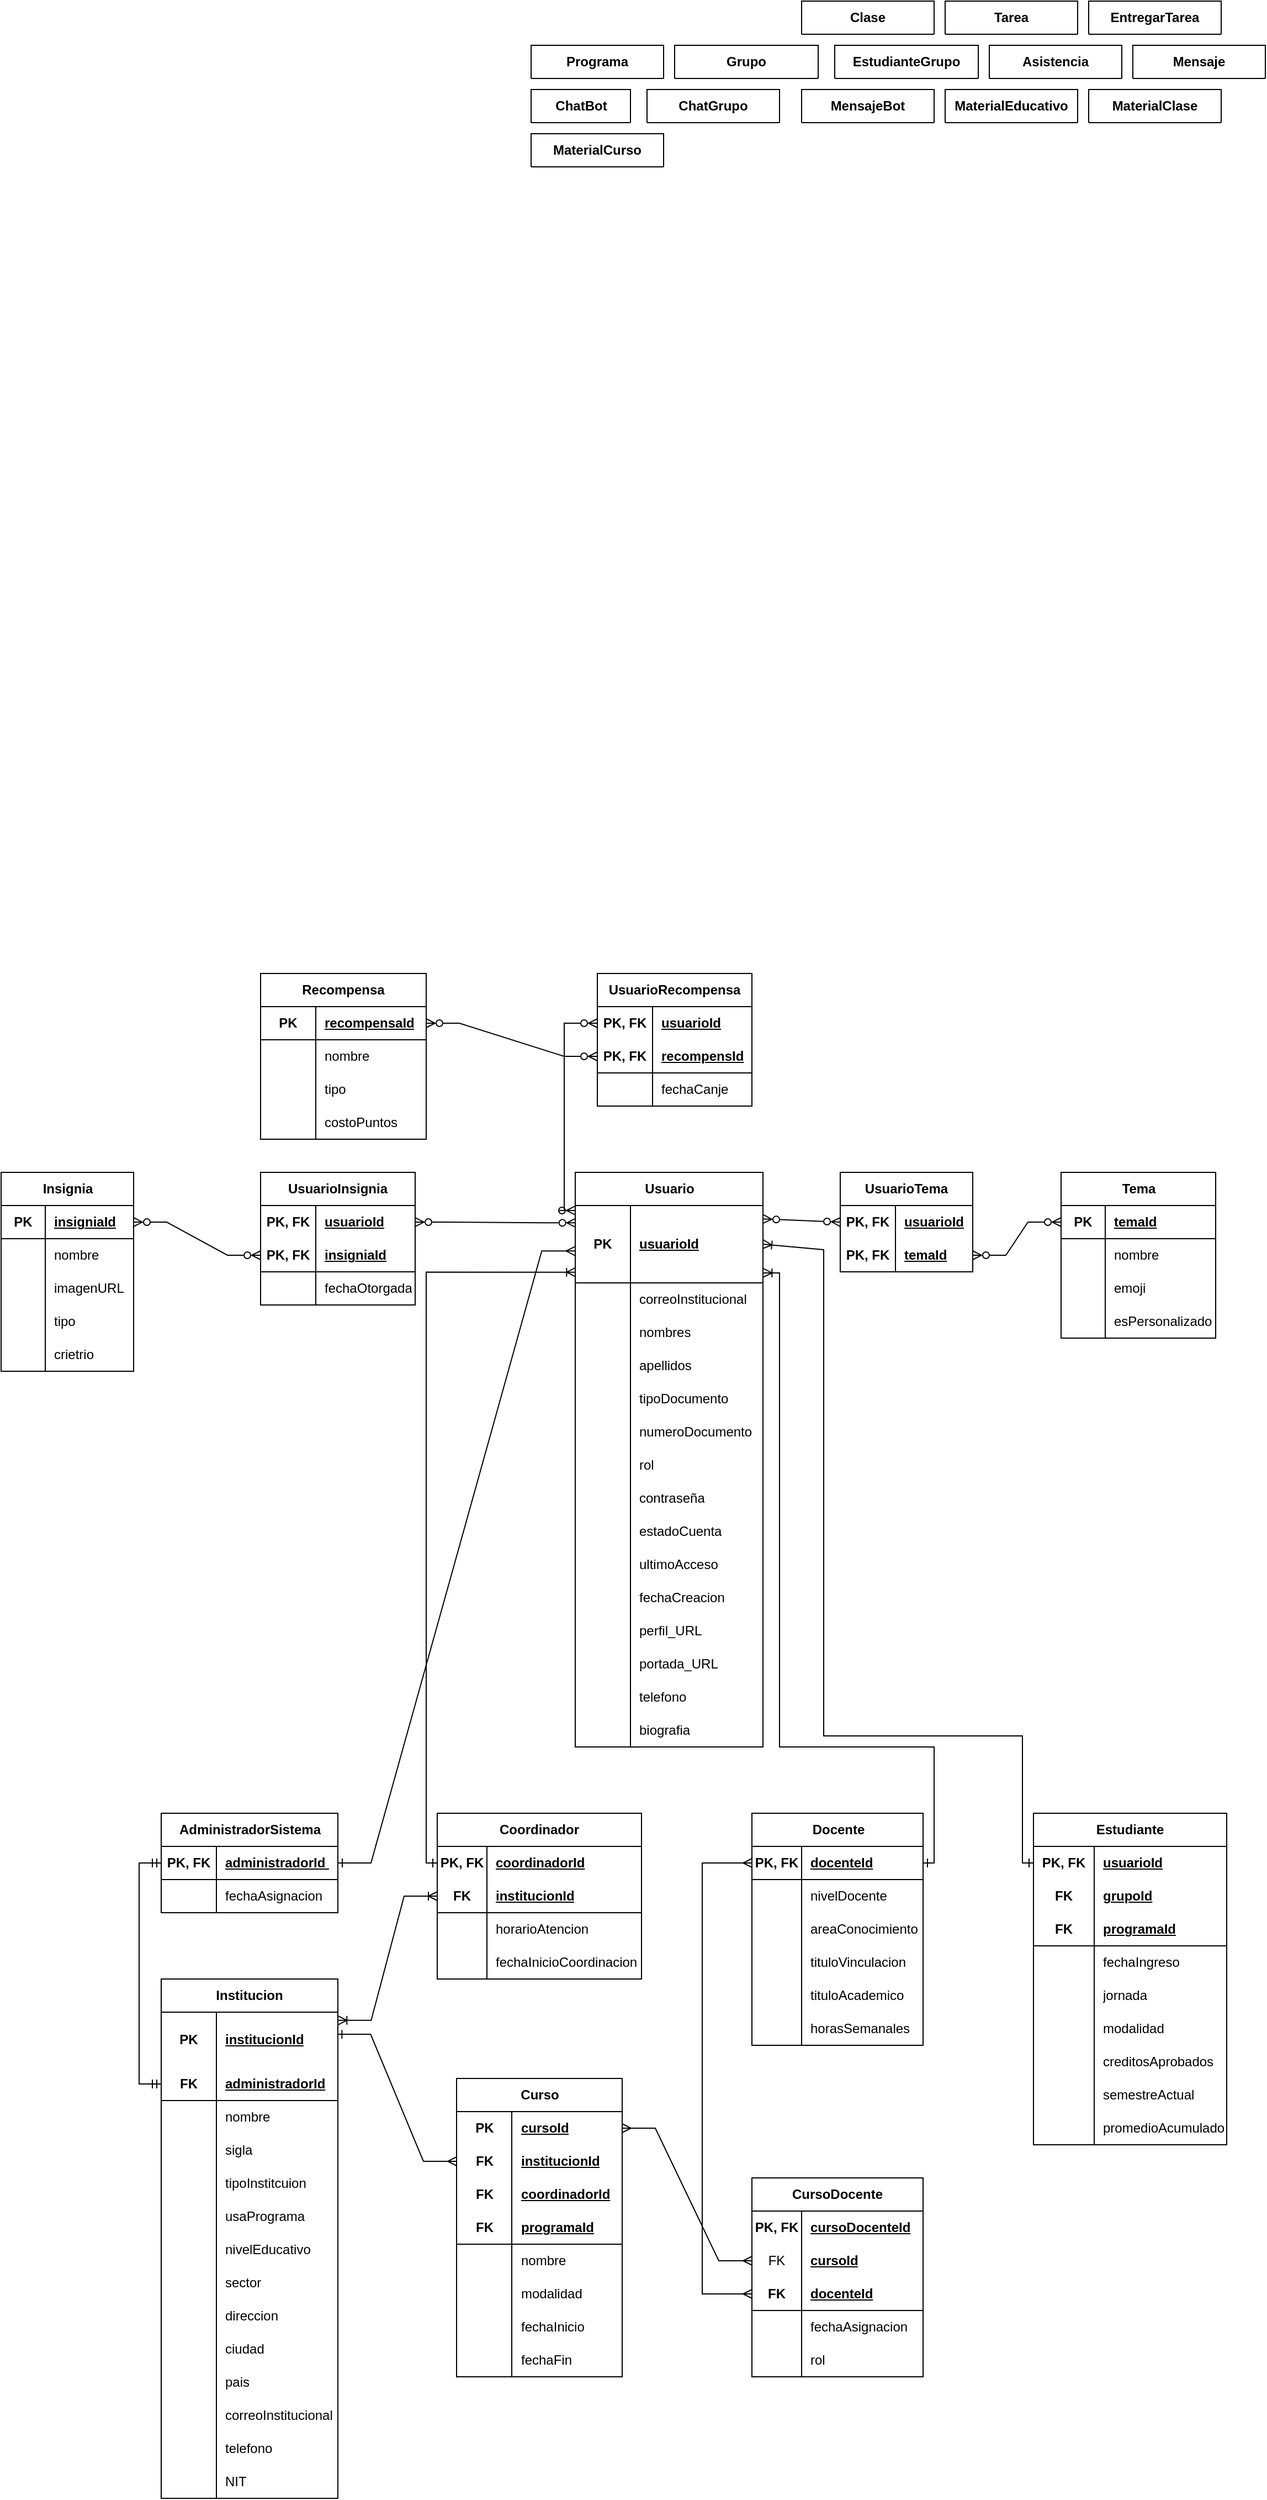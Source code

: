 <mxfile version="27.2.0">
  <diagram id="R2lEEEUBdFMjLlhIrx00" name="Page-1">
    <mxGraphModel dx="1947" dy="578" grid="1" gridSize="10" guides="1" tooltips="1" connect="1" arrows="1" fold="1" page="1" pageScale="1" pageWidth="850" pageHeight="1100" math="0" shadow="0" extFonts="Permanent Marker^https://fonts.googleapis.com/css?family=Permanent+Marker">
      <root>
        <mxCell id="0" />
        <mxCell id="1" parent="0" />
        <mxCell id="OIqhz1ddmVNgWRRachg9-21" value="Usuario" style="shape=table;startSize=30;container=1;collapsible=1;childLayout=tableLayout;fixedRows=1;rowLines=0;fontStyle=1;align=center;resizeLast=1;html=1;" parent="1" vertex="1">
          <mxGeometry x="95" y="1180" width="170" height="520.0" as="geometry">
            <mxRectangle x="95" y="1160" width="80" height="30" as="alternateBounds" />
          </mxGeometry>
        </mxCell>
        <mxCell id="OIqhz1ddmVNgWRRachg9-22" value="" style="shape=tableRow;horizontal=0;startSize=0;swimlaneHead=0;swimlaneBody=0;fillColor=none;collapsible=0;dropTarget=0;points=[[0,0.5],[1,0.5]];portConstraint=eastwest;top=0;left=0;right=0;bottom=1;" parent="OIqhz1ddmVNgWRRachg9-21" vertex="1">
          <mxGeometry y="30" width="170" height="70" as="geometry" />
        </mxCell>
        <mxCell id="OIqhz1ddmVNgWRRachg9-23" value="PK" style="shape=partialRectangle;connectable=0;fillColor=none;top=0;left=0;bottom=0;right=0;fontStyle=1;overflow=hidden;whiteSpace=wrap;html=1;" parent="OIqhz1ddmVNgWRRachg9-22" vertex="1">
          <mxGeometry width="50" height="70" as="geometry">
            <mxRectangle width="50" height="70" as="alternateBounds" />
          </mxGeometry>
        </mxCell>
        <mxCell id="OIqhz1ddmVNgWRRachg9-24" value="usuarioId" style="shape=partialRectangle;connectable=0;fillColor=none;top=0;left=0;bottom=0;right=0;align=left;spacingLeft=6;fontStyle=5;overflow=hidden;whiteSpace=wrap;html=1;" parent="OIqhz1ddmVNgWRRachg9-22" vertex="1">
          <mxGeometry x="50" width="120" height="70" as="geometry">
            <mxRectangle width="120" height="70" as="alternateBounds" />
          </mxGeometry>
        </mxCell>
        <mxCell id="OIqhz1ddmVNgWRRachg9-25" value="" style="shape=tableRow;horizontal=0;startSize=0;swimlaneHead=0;swimlaneBody=0;fillColor=none;collapsible=0;dropTarget=0;points=[[0,0.5],[1,0.5]];portConstraint=eastwest;top=0;left=0;right=0;bottom=0;" parent="OIqhz1ddmVNgWRRachg9-21" vertex="1">
          <mxGeometry y="100" width="170" height="30" as="geometry" />
        </mxCell>
        <mxCell id="OIqhz1ddmVNgWRRachg9-26" value="" style="shape=partialRectangle;connectable=0;fillColor=none;top=0;left=0;bottom=0;right=0;editable=1;overflow=hidden;whiteSpace=wrap;html=1;" parent="OIqhz1ddmVNgWRRachg9-25" vertex="1">
          <mxGeometry width="50" height="30" as="geometry">
            <mxRectangle width="50" height="30" as="alternateBounds" />
          </mxGeometry>
        </mxCell>
        <mxCell id="OIqhz1ddmVNgWRRachg9-27" value="correoInstitucional" style="shape=partialRectangle;connectable=0;fillColor=none;top=0;left=0;bottom=0;right=0;align=left;spacingLeft=6;overflow=hidden;whiteSpace=wrap;html=1;" parent="OIqhz1ddmVNgWRRachg9-25" vertex="1">
          <mxGeometry x="50" width="120" height="30" as="geometry">
            <mxRectangle width="120" height="30" as="alternateBounds" />
          </mxGeometry>
        </mxCell>
        <mxCell id="OIqhz1ddmVNgWRRachg9-28" value="" style="shape=tableRow;horizontal=0;startSize=0;swimlaneHead=0;swimlaneBody=0;fillColor=none;collapsible=0;dropTarget=0;points=[[0,0.5],[1,0.5]];portConstraint=eastwest;top=0;left=0;right=0;bottom=0;" parent="OIqhz1ddmVNgWRRachg9-21" vertex="1">
          <mxGeometry y="130" width="170" height="30" as="geometry" />
        </mxCell>
        <mxCell id="OIqhz1ddmVNgWRRachg9-29" value="" style="shape=partialRectangle;connectable=0;fillColor=none;top=0;left=0;bottom=0;right=0;editable=1;overflow=hidden;whiteSpace=wrap;html=1;" parent="OIqhz1ddmVNgWRRachg9-28" vertex="1">
          <mxGeometry width="50" height="30" as="geometry">
            <mxRectangle width="50" height="30" as="alternateBounds" />
          </mxGeometry>
        </mxCell>
        <mxCell id="OIqhz1ddmVNgWRRachg9-30" value="nombres" style="shape=partialRectangle;connectable=0;fillColor=none;top=0;left=0;bottom=0;right=0;align=left;spacingLeft=6;overflow=hidden;whiteSpace=wrap;html=1;" parent="OIqhz1ddmVNgWRRachg9-28" vertex="1">
          <mxGeometry x="50" width="120" height="30" as="geometry">
            <mxRectangle width="120" height="30" as="alternateBounds" />
          </mxGeometry>
        </mxCell>
        <mxCell id="OIqhz1ddmVNgWRRachg9-31" value="" style="shape=tableRow;horizontal=0;startSize=0;swimlaneHead=0;swimlaneBody=0;fillColor=none;collapsible=0;dropTarget=0;points=[[0,0.5],[1,0.5]];portConstraint=eastwest;top=0;left=0;right=0;bottom=0;" parent="OIqhz1ddmVNgWRRachg9-21" vertex="1">
          <mxGeometry y="160" width="170" height="30" as="geometry" />
        </mxCell>
        <mxCell id="OIqhz1ddmVNgWRRachg9-32" value="" style="shape=partialRectangle;connectable=0;fillColor=none;top=0;left=0;bottom=0;right=0;editable=1;overflow=hidden;whiteSpace=wrap;html=1;" parent="OIqhz1ddmVNgWRRachg9-31" vertex="1">
          <mxGeometry width="50" height="30" as="geometry">
            <mxRectangle width="50" height="30" as="alternateBounds" />
          </mxGeometry>
        </mxCell>
        <mxCell id="OIqhz1ddmVNgWRRachg9-33" value="apellidos" style="shape=partialRectangle;connectable=0;fillColor=none;top=0;left=0;bottom=0;right=0;align=left;spacingLeft=6;overflow=hidden;whiteSpace=wrap;html=1;" parent="OIqhz1ddmVNgWRRachg9-31" vertex="1">
          <mxGeometry x="50" width="120" height="30" as="geometry">
            <mxRectangle width="120" height="30" as="alternateBounds" />
          </mxGeometry>
        </mxCell>
        <mxCell id="OIqhz1ddmVNgWRRachg9-86" value="" style="shape=tableRow;horizontal=0;startSize=0;swimlaneHead=0;swimlaneBody=0;fillColor=none;collapsible=0;dropTarget=0;points=[[0,0.5],[1,0.5]];portConstraint=eastwest;top=0;left=0;right=0;bottom=0;" parent="OIqhz1ddmVNgWRRachg9-21" vertex="1">
          <mxGeometry y="190" width="170" height="30" as="geometry" />
        </mxCell>
        <mxCell id="OIqhz1ddmVNgWRRachg9-87" value="" style="shape=partialRectangle;connectable=0;fillColor=none;top=0;left=0;bottom=0;right=0;editable=1;overflow=hidden;whiteSpace=wrap;html=1;" parent="OIqhz1ddmVNgWRRachg9-86" vertex="1">
          <mxGeometry width="50" height="30" as="geometry">
            <mxRectangle width="50" height="30" as="alternateBounds" />
          </mxGeometry>
        </mxCell>
        <mxCell id="OIqhz1ddmVNgWRRachg9-88" value="tipoDocumento" style="shape=partialRectangle;connectable=0;fillColor=none;top=0;left=0;bottom=0;right=0;align=left;spacingLeft=6;overflow=hidden;whiteSpace=wrap;html=1;" parent="OIqhz1ddmVNgWRRachg9-86" vertex="1">
          <mxGeometry x="50" width="120" height="30" as="geometry">
            <mxRectangle width="120" height="30" as="alternateBounds" />
          </mxGeometry>
        </mxCell>
        <mxCell id="OIqhz1ddmVNgWRRachg9-89" value="" style="shape=tableRow;horizontal=0;startSize=0;swimlaneHead=0;swimlaneBody=0;fillColor=none;collapsible=0;dropTarget=0;points=[[0,0.5],[1,0.5]];portConstraint=eastwest;top=0;left=0;right=0;bottom=0;" parent="OIqhz1ddmVNgWRRachg9-21" vertex="1">
          <mxGeometry y="220" width="170" height="30" as="geometry" />
        </mxCell>
        <mxCell id="OIqhz1ddmVNgWRRachg9-90" value="" style="shape=partialRectangle;connectable=0;fillColor=none;top=0;left=0;bottom=0;right=0;editable=1;overflow=hidden;whiteSpace=wrap;html=1;" parent="OIqhz1ddmVNgWRRachg9-89" vertex="1">
          <mxGeometry width="50" height="30" as="geometry">
            <mxRectangle width="50" height="30" as="alternateBounds" />
          </mxGeometry>
        </mxCell>
        <mxCell id="OIqhz1ddmVNgWRRachg9-91" value="numeroDocumento" style="shape=partialRectangle;connectable=0;fillColor=none;top=0;left=0;bottom=0;right=0;align=left;spacingLeft=6;overflow=hidden;whiteSpace=wrap;html=1;" parent="OIqhz1ddmVNgWRRachg9-89" vertex="1">
          <mxGeometry x="50" width="120" height="30" as="geometry">
            <mxRectangle width="120" height="30" as="alternateBounds" />
          </mxGeometry>
        </mxCell>
        <mxCell id="OIqhz1ddmVNgWRRachg9-92" value="" style="shape=tableRow;horizontal=0;startSize=0;swimlaneHead=0;swimlaneBody=0;fillColor=none;collapsible=0;dropTarget=0;points=[[0,0.5],[1,0.5]];portConstraint=eastwest;top=0;left=0;right=0;bottom=0;" parent="OIqhz1ddmVNgWRRachg9-21" vertex="1">
          <mxGeometry y="250" width="170" height="30" as="geometry" />
        </mxCell>
        <mxCell id="OIqhz1ddmVNgWRRachg9-93" value="" style="shape=partialRectangle;connectable=0;fillColor=none;top=0;left=0;bottom=0;right=0;editable=1;overflow=hidden;whiteSpace=wrap;html=1;" parent="OIqhz1ddmVNgWRRachg9-92" vertex="1">
          <mxGeometry width="50" height="30" as="geometry">
            <mxRectangle width="50" height="30" as="alternateBounds" />
          </mxGeometry>
        </mxCell>
        <mxCell id="OIqhz1ddmVNgWRRachg9-94" value="rol" style="shape=partialRectangle;connectable=0;fillColor=none;top=0;left=0;bottom=0;right=0;align=left;spacingLeft=6;overflow=hidden;whiteSpace=wrap;html=1;" parent="OIqhz1ddmVNgWRRachg9-92" vertex="1">
          <mxGeometry x="50" width="120" height="30" as="geometry">
            <mxRectangle width="120" height="30" as="alternateBounds" />
          </mxGeometry>
        </mxCell>
        <mxCell id="OIqhz1ddmVNgWRRachg9-95" value="" style="shape=tableRow;horizontal=0;startSize=0;swimlaneHead=0;swimlaneBody=0;fillColor=none;collapsible=0;dropTarget=0;points=[[0,0.5],[1,0.5]];portConstraint=eastwest;top=0;left=0;right=0;bottom=0;" parent="OIqhz1ddmVNgWRRachg9-21" vertex="1">
          <mxGeometry y="280" width="170" height="30" as="geometry" />
        </mxCell>
        <mxCell id="OIqhz1ddmVNgWRRachg9-96" value="" style="shape=partialRectangle;connectable=0;fillColor=none;top=0;left=0;bottom=0;right=0;editable=1;overflow=hidden;whiteSpace=wrap;html=1;" parent="OIqhz1ddmVNgWRRachg9-95" vertex="1">
          <mxGeometry width="50" height="30" as="geometry">
            <mxRectangle width="50" height="30" as="alternateBounds" />
          </mxGeometry>
        </mxCell>
        <mxCell id="OIqhz1ddmVNgWRRachg9-97" value="contraseña" style="shape=partialRectangle;connectable=0;fillColor=none;top=0;left=0;bottom=0;right=0;align=left;spacingLeft=6;overflow=hidden;whiteSpace=wrap;html=1;" parent="OIqhz1ddmVNgWRRachg9-95" vertex="1">
          <mxGeometry x="50" width="120" height="30" as="geometry">
            <mxRectangle width="120" height="30" as="alternateBounds" />
          </mxGeometry>
        </mxCell>
        <mxCell id="OIqhz1ddmVNgWRRachg9-98" value="" style="shape=tableRow;horizontal=0;startSize=0;swimlaneHead=0;swimlaneBody=0;fillColor=none;collapsible=0;dropTarget=0;points=[[0,0.5],[1,0.5]];portConstraint=eastwest;top=0;left=0;right=0;bottom=0;" parent="OIqhz1ddmVNgWRRachg9-21" vertex="1">
          <mxGeometry y="310" width="170" height="30" as="geometry" />
        </mxCell>
        <mxCell id="OIqhz1ddmVNgWRRachg9-99" value="" style="shape=partialRectangle;connectable=0;fillColor=none;top=0;left=0;bottom=0;right=0;editable=1;overflow=hidden;whiteSpace=wrap;html=1;" parent="OIqhz1ddmVNgWRRachg9-98" vertex="1">
          <mxGeometry width="50" height="30" as="geometry">
            <mxRectangle width="50" height="30" as="alternateBounds" />
          </mxGeometry>
        </mxCell>
        <mxCell id="OIqhz1ddmVNgWRRachg9-100" value="estadoCuenta" style="shape=partialRectangle;connectable=0;fillColor=none;top=0;left=0;bottom=0;right=0;align=left;spacingLeft=6;overflow=hidden;whiteSpace=wrap;html=1;" parent="OIqhz1ddmVNgWRRachg9-98" vertex="1">
          <mxGeometry x="50" width="120" height="30" as="geometry">
            <mxRectangle width="120" height="30" as="alternateBounds" />
          </mxGeometry>
        </mxCell>
        <mxCell id="OIqhz1ddmVNgWRRachg9-101" value="" style="shape=tableRow;horizontal=0;startSize=0;swimlaneHead=0;swimlaneBody=0;fillColor=none;collapsible=0;dropTarget=0;points=[[0,0.5],[1,0.5]];portConstraint=eastwest;top=0;left=0;right=0;bottom=0;" parent="OIqhz1ddmVNgWRRachg9-21" vertex="1">
          <mxGeometry y="340" width="170" height="30" as="geometry" />
        </mxCell>
        <mxCell id="OIqhz1ddmVNgWRRachg9-102" value="" style="shape=partialRectangle;connectable=0;fillColor=none;top=0;left=0;bottom=0;right=0;editable=1;overflow=hidden;whiteSpace=wrap;html=1;" parent="OIqhz1ddmVNgWRRachg9-101" vertex="1">
          <mxGeometry width="50" height="30" as="geometry">
            <mxRectangle width="50" height="30" as="alternateBounds" />
          </mxGeometry>
        </mxCell>
        <mxCell id="OIqhz1ddmVNgWRRachg9-103" value="ultimoAcceso" style="shape=partialRectangle;connectable=0;fillColor=none;top=0;left=0;bottom=0;right=0;align=left;spacingLeft=6;overflow=hidden;whiteSpace=wrap;html=1;" parent="OIqhz1ddmVNgWRRachg9-101" vertex="1">
          <mxGeometry x="50" width="120" height="30" as="geometry">
            <mxRectangle width="120" height="30" as="alternateBounds" />
          </mxGeometry>
        </mxCell>
        <mxCell id="OIqhz1ddmVNgWRRachg9-104" value="" style="shape=tableRow;horizontal=0;startSize=0;swimlaneHead=0;swimlaneBody=0;fillColor=none;collapsible=0;dropTarget=0;points=[[0,0.5],[1,0.5]];portConstraint=eastwest;top=0;left=0;right=0;bottom=0;" parent="OIqhz1ddmVNgWRRachg9-21" vertex="1">
          <mxGeometry y="370" width="170" height="30" as="geometry" />
        </mxCell>
        <mxCell id="OIqhz1ddmVNgWRRachg9-105" value="" style="shape=partialRectangle;connectable=0;fillColor=none;top=0;left=0;bottom=0;right=0;editable=1;overflow=hidden;whiteSpace=wrap;html=1;" parent="OIqhz1ddmVNgWRRachg9-104" vertex="1">
          <mxGeometry width="50" height="30" as="geometry">
            <mxRectangle width="50" height="30" as="alternateBounds" />
          </mxGeometry>
        </mxCell>
        <mxCell id="OIqhz1ddmVNgWRRachg9-106" value="fechaCreacion" style="shape=partialRectangle;connectable=0;fillColor=none;top=0;left=0;bottom=0;right=0;align=left;spacingLeft=6;overflow=hidden;whiteSpace=wrap;html=1;" parent="OIqhz1ddmVNgWRRachg9-104" vertex="1">
          <mxGeometry x="50" width="120" height="30" as="geometry">
            <mxRectangle width="120" height="30" as="alternateBounds" />
          </mxGeometry>
        </mxCell>
        <mxCell id="OIqhz1ddmVNgWRRachg9-107" value="" style="shape=tableRow;horizontal=0;startSize=0;swimlaneHead=0;swimlaneBody=0;fillColor=none;collapsible=0;dropTarget=0;points=[[0,0.5],[1,0.5]];portConstraint=eastwest;top=0;left=0;right=0;bottom=0;" parent="OIqhz1ddmVNgWRRachg9-21" vertex="1">
          <mxGeometry y="400" width="170" height="30" as="geometry" />
        </mxCell>
        <mxCell id="OIqhz1ddmVNgWRRachg9-108" value="" style="shape=partialRectangle;connectable=0;fillColor=none;top=0;left=0;bottom=0;right=0;editable=1;overflow=hidden;whiteSpace=wrap;html=1;" parent="OIqhz1ddmVNgWRRachg9-107" vertex="1">
          <mxGeometry width="50" height="30" as="geometry">
            <mxRectangle width="50" height="30" as="alternateBounds" />
          </mxGeometry>
        </mxCell>
        <mxCell id="OIqhz1ddmVNgWRRachg9-109" value="perfil_URL" style="shape=partialRectangle;connectable=0;fillColor=none;top=0;left=0;bottom=0;right=0;align=left;spacingLeft=6;overflow=hidden;whiteSpace=wrap;html=1;" parent="OIqhz1ddmVNgWRRachg9-107" vertex="1">
          <mxGeometry x="50" width="120" height="30" as="geometry">
            <mxRectangle width="120" height="30" as="alternateBounds" />
          </mxGeometry>
        </mxCell>
        <mxCell id="OIqhz1ddmVNgWRRachg9-110" value="" style="shape=tableRow;horizontal=0;startSize=0;swimlaneHead=0;swimlaneBody=0;fillColor=none;collapsible=0;dropTarget=0;points=[[0,0.5],[1,0.5]];portConstraint=eastwest;top=0;left=0;right=0;bottom=0;" parent="OIqhz1ddmVNgWRRachg9-21" vertex="1">
          <mxGeometry y="430" width="170" height="30" as="geometry" />
        </mxCell>
        <mxCell id="OIqhz1ddmVNgWRRachg9-111" value="" style="shape=partialRectangle;connectable=0;fillColor=none;top=0;left=0;bottom=0;right=0;editable=1;overflow=hidden;whiteSpace=wrap;html=1;" parent="OIqhz1ddmVNgWRRachg9-110" vertex="1">
          <mxGeometry width="50" height="30" as="geometry">
            <mxRectangle width="50" height="30" as="alternateBounds" />
          </mxGeometry>
        </mxCell>
        <mxCell id="OIqhz1ddmVNgWRRachg9-112" value="portada_URL" style="shape=partialRectangle;connectable=0;fillColor=none;top=0;left=0;bottom=0;right=0;align=left;spacingLeft=6;overflow=hidden;whiteSpace=wrap;html=1;" parent="OIqhz1ddmVNgWRRachg9-110" vertex="1">
          <mxGeometry x="50" width="120" height="30" as="geometry">
            <mxRectangle width="120" height="30" as="alternateBounds" />
          </mxGeometry>
        </mxCell>
        <mxCell id="OIqhz1ddmVNgWRRachg9-113" value="" style="shape=tableRow;horizontal=0;startSize=0;swimlaneHead=0;swimlaneBody=0;fillColor=none;collapsible=0;dropTarget=0;points=[[0,0.5],[1,0.5]];portConstraint=eastwest;top=0;left=0;right=0;bottom=0;" parent="OIqhz1ddmVNgWRRachg9-21" vertex="1">
          <mxGeometry y="460" width="170" height="30" as="geometry" />
        </mxCell>
        <mxCell id="OIqhz1ddmVNgWRRachg9-114" value="" style="shape=partialRectangle;connectable=0;fillColor=none;top=0;left=0;bottom=0;right=0;editable=1;overflow=hidden;whiteSpace=wrap;html=1;" parent="OIqhz1ddmVNgWRRachg9-113" vertex="1">
          <mxGeometry width="50" height="30" as="geometry">
            <mxRectangle width="50" height="30" as="alternateBounds" />
          </mxGeometry>
        </mxCell>
        <mxCell id="OIqhz1ddmVNgWRRachg9-115" value="telefono" style="shape=partialRectangle;connectable=0;fillColor=none;top=0;left=0;bottom=0;right=0;align=left;spacingLeft=6;overflow=hidden;whiteSpace=wrap;html=1;" parent="OIqhz1ddmVNgWRRachg9-113" vertex="1">
          <mxGeometry x="50" width="120" height="30" as="geometry">
            <mxRectangle width="120" height="30" as="alternateBounds" />
          </mxGeometry>
        </mxCell>
        <mxCell id="OIqhz1ddmVNgWRRachg9-116" value="" style="shape=tableRow;horizontal=0;startSize=0;swimlaneHead=0;swimlaneBody=0;fillColor=none;collapsible=0;dropTarget=0;points=[[0,0.5],[1,0.5]];portConstraint=eastwest;top=0;left=0;right=0;bottom=0;" parent="OIqhz1ddmVNgWRRachg9-21" vertex="1">
          <mxGeometry y="490" width="170" height="30" as="geometry" />
        </mxCell>
        <mxCell id="OIqhz1ddmVNgWRRachg9-117" value="" style="shape=partialRectangle;connectable=0;fillColor=none;top=0;left=0;bottom=0;right=0;editable=1;overflow=hidden;whiteSpace=wrap;html=1;" parent="OIqhz1ddmVNgWRRachg9-116" vertex="1">
          <mxGeometry width="50" height="30" as="geometry">
            <mxRectangle width="50" height="30" as="alternateBounds" />
          </mxGeometry>
        </mxCell>
        <mxCell id="OIqhz1ddmVNgWRRachg9-118" value="biografia" style="shape=partialRectangle;connectable=0;fillColor=none;top=0;left=0;bottom=0;right=0;align=left;spacingLeft=6;overflow=hidden;whiteSpace=wrap;html=1;" parent="OIqhz1ddmVNgWRRachg9-116" vertex="1">
          <mxGeometry x="50" width="120" height="30" as="geometry">
            <mxRectangle width="120" height="30" as="alternateBounds" />
          </mxGeometry>
        </mxCell>
        <mxCell id="OIqhz1ddmVNgWRRachg9-60" value="Docente" style="shape=table;startSize=30;container=1;collapsible=1;childLayout=tableLayout;fixedRows=1;rowLines=0;fontStyle=1;align=center;resizeLast=1;html=1;" parent="1" vertex="1">
          <mxGeometry x="255" y="1760" width="155" height="210" as="geometry">
            <mxRectangle x="270" y="1780" width="90" height="30" as="alternateBounds" />
          </mxGeometry>
        </mxCell>
        <mxCell id="OIqhz1ddmVNgWRRachg9-61" value="" style="shape=tableRow;horizontal=0;startSize=0;swimlaneHead=0;swimlaneBody=0;fillColor=none;collapsible=0;dropTarget=0;points=[[0,0.5],[1,0.5]];portConstraint=eastwest;top=0;left=0;right=0;bottom=1;" parent="OIqhz1ddmVNgWRRachg9-60" vertex="1">
          <mxGeometry y="30" width="155" height="30" as="geometry" />
        </mxCell>
        <mxCell id="OIqhz1ddmVNgWRRachg9-62" value="PK, FK" style="shape=partialRectangle;connectable=0;fillColor=none;top=0;left=0;bottom=0;right=0;fontStyle=1;overflow=hidden;whiteSpace=wrap;html=1;" parent="OIqhz1ddmVNgWRRachg9-61" vertex="1">
          <mxGeometry width="45" height="30" as="geometry">
            <mxRectangle width="45" height="30" as="alternateBounds" />
          </mxGeometry>
        </mxCell>
        <mxCell id="OIqhz1ddmVNgWRRachg9-63" value="docenteId" style="shape=partialRectangle;connectable=0;fillColor=none;top=0;left=0;bottom=0;right=0;align=left;spacingLeft=6;fontStyle=5;overflow=hidden;whiteSpace=wrap;html=1;" parent="OIqhz1ddmVNgWRRachg9-61" vertex="1">
          <mxGeometry x="45" width="110" height="30" as="geometry">
            <mxRectangle width="110" height="30" as="alternateBounds" />
          </mxGeometry>
        </mxCell>
        <mxCell id="OIqhz1ddmVNgWRRachg9-64" value="" style="shape=tableRow;horizontal=0;startSize=0;swimlaneHead=0;swimlaneBody=0;fillColor=none;collapsible=0;dropTarget=0;points=[[0,0.5],[1,0.5]];portConstraint=eastwest;top=0;left=0;right=0;bottom=0;" parent="OIqhz1ddmVNgWRRachg9-60" vertex="1">
          <mxGeometry y="60" width="155" height="30" as="geometry" />
        </mxCell>
        <mxCell id="OIqhz1ddmVNgWRRachg9-65" value="" style="shape=partialRectangle;connectable=0;fillColor=none;top=0;left=0;bottom=0;right=0;editable=1;overflow=hidden;whiteSpace=wrap;html=1;" parent="OIqhz1ddmVNgWRRachg9-64" vertex="1">
          <mxGeometry width="45" height="30" as="geometry">
            <mxRectangle width="45" height="30" as="alternateBounds" />
          </mxGeometry>
        </mxCell>
        <mxCell id="OIqhz1ddmVNgWRRachg9-66" value="nivelDocente" style="shape=partialRectangle;connectable=0;fillColor=none;top=0;left=0;bottom=0;right=0;align=left;spacingLeft=6;overflow=hidden;whiteSpace=wrap;html=1;" parent="OIqhz1ddmVNgWRRachg9-64" vertex="1">
          <mxGeometry x="45" width="110" height="30" as="geometry">
            <mxRectangle width="110" height="30" as="alternateBounds" />
          </mxGeometry>
        </mxCell>
        <mxCell id="OIqhz1ddmVNgWRRachg9-67" value="" style="shape=tableRow;horizontal=0;startSize=0;swimlaneHead=0;swimlaneBody=0;fillColor=none;collapsible=0;dropTarget=0;points=[[0,0.5],[1,0.5]];portConstraint=eastwest;top=0;left=0;right=0;bottom=0;" parent="OIqhz1ddmVNgWRRachg9-60" vertex="1">
          <mxGeometry y="90" width="155" height="30" as="geometry" />
        </mxCell>
        <mxCell id="OIqhz1ddmVNgWRRachg9-68" value="" style="shape=partialRectangle;connectable=0;fillColor=none;top=0;left=0;bottom=0;right=0;editable=1;overflow=hidden;whiteSpace=wrap;html=1;" parent="OIqhz1ddmVNgWRRachg9-67" vertex="1">
          <mxGeometry width="45" height="30" as="geometry">
            <mxRectangle width="45" height="30" as="alternateBounds" />
          </mxGeometry>
        </mxCell>
        <mxCell id="OIqhz1ddmVNgWRRachg9-69" value="areaConocimiento" style="shape=partialRectangle;connectable=0;fillColor=none;top=0;left=0;bottom=0;right=0;align=left;spacingLeft=6;overflow=hidden;whiteSpace=wrap;html=1;" parent="OIqhz1ddmVNgWRRachg9-67" vertex="1">
          <mxGeometry x="45" width="110" height="30" as="geometry">
            <mxRectangle width="110" height="30" as="alternateBounds" />
          </mxGeometry>
        </mxCell>
        <mxCell id="OIqhz1ddmVNgWRRachg9-70" value="" style="shape=tableRow;horizontal=0;startSize=0;swimlaneHead=0;swimlaneBody=0;fillColor=none;collapsible=0;dropTarget=0;points=[[0,0.5],[1,0.5]];portConstraint=eastwest;top=0;left=0;right=0;bottom=0;" parent="OIqhz1ddmVNgWRRachg9-60" vertex="1">
          <mxGeometry y="120" width="155" height="30" as="geometry" />
        </mxCell>
        <mxCell id="OIqhz1ddmVNgWRRachg9-71" value="" style="shape=partialRectangle;connectable=0;fillColor=none;top=0;left=0;bottom=0;right=0;editable=1;overflow=hidden;whiteSpace=wrap;html=1;" parent="OIqhz1ddmVNgWRRachg9-70" vertex="1">
          <mxGeometry width="45" height="30" as="geometry">
            <mxRectangle width="45" height="30" as="alternateBounds" />
          </mxGeometry>
        </mxCell>
        <mxCell id="OIqhz1ddmVNgWRRachg9-72" value="tituloVinculacion" style="shape=partialRectangle;connectable=0;fillColor=none;top=0;left=0;bottom=0;right=0;align=left;spacingLeft=6;overflow=hidden;whiteSpace=wrap;html=1;" parent="OIqhz1ddmVNgWRRachg9-70" vertex="1">
          <mxGeometry x="45" width="110" height="30" as="geometry">
            <mxRectangle width="110" height="30" as="alternateBounds" />
          </mxGeometry>
        </mxCell>
        <mxCell id="v8Kpbgs8EEuCyiU5GHRT-53" value="" style="shape=tableRow;horizontal=0;startSize=0;swimlaneHead=0;swimlaneBody=0;fillColor=none;collapsible=0;dropTarget=0;points=[[0,0.5],[1,0.5]];portConstraint=eastwest;top=0;left=0;right=0;bottom=0;" parent="OIqhz1ddmVNgWRRachg9-60" vertex="1">
          <mxGeometry y="150" width="155" height="30" as="geometry" />
        </mxCell>
        <mxCell id="v8Kpbgs8EEuCyiU5GHRT-54" value="" style="shape=partialRectangle;connectable=0;fillColor=none;top=0;left=0;bottom=0;right=0;editable=1;overflow=hidden;whiteSpace=wrap;html=1;" parent="v8Kpbgs8EEuCyiU5GHRT-53" vertex="1">
          <mxGeometry width="45" height="30" as="geometry">
            <mxRectangle width="45" height="30" as="alternateBounds" />
          </mxGeometry>
        </mxCell>
        <mxCell id="v8Kpbgs8EEuCyiU5GHRT-55" value="tituloAcademico" style="shape=partialRectangle;connectable=0;fillColor=none;top=0;left=0;bottom=0;right=0;align=left;spacingLeft=6;overflow=hidden;whiteSpace=wrap;html=1;" parent="v8Kpbgs8EEuCyiU5GHRT-53" vertex="1">
          <mxGeometry x="45" width="110" height="30" as="geometry">
            <mxRectangle width="110" height="30" as="alternateBounds" />
          </mxGeometry>
        </mxCell>
        <mxCell id="v8Kpbgs8EEuCyiU5GHRT-56" value="" style="shape=tableRow;horizontal=0;startSize=0;swimlaneHead=0;swimlaneBody=0;fillColor=none;collapsible=0;dropTarget=0;points=[[0,0.5],[1,0.5]];portConstraint=eastwest;top=0;left=0;right=0;bottom=0;" parent="OIqhz1ddmVNgWRRachg9-60" vertex="1">
          <mxGeometry y="180" width="155" height="30" as="geometry" />
        </mxCell>
        <mxCell id="v8Kpbgs8EEuCyiU5GHRT-57" value="" style="shape=partialRectangle;connectable=0;fillColor=none;top=0;left=0;bottom=0;right=0;editable=1;overflow=hidden;whiteSpace=wrap;html=1;" parent="v8Kpbgs8EEuCyiU5GHRT-56" vertex="1">
          <mxGeometry width="45" height="30" as="geometry">
            <mxRectangle width="45" height="30" as="alternateBounds" />
          </mxGeometry>
        </mxCell>
        <mxCell id="v8Kpbgs8EEuCyiU5GHRT-58" value="horasSemanales" style="shape=partialRectangle;connectable=0;fillColor=none;top=0;left=0;bottom=0;right=0;align=left;spacingLeft=6;overflow=hidden;whiteSpace=wrap;html=1;" parent="v8Kpbgs8EEuCyiU5GHRT-56" vertex="1">
          <mxGeometry x="45" width="110" height="30" as="geometry">
            <mxRectangle width="110" height="30" as="alternateBounds" />
          </mxGeometry>
        </mxCell>
        <mxCell id="OIqhz1ddmVNgWRRachg9-168" value="AdministradorSistema" style="shape=table;startSize=30;container=1;collapsible=1;childLayout=tableLayout;fixedRows=1;rowLines=0;fontStyle=1;align=center;resizeLast=1;html=1;" parent="1" vertex="1">
          <mxGeometry x="-280" y="1760" width="160" height="90" as="geometry">
            <mxRectangle x="720" y="240" width="160" height="30" as="alternateBounds" />
          </mxGeometry>
        </mxCell>
        <mxCell id="OIqhz1ddmVNgWRRachg9-169" value="" style="shape=tableRow;horizontal=0;startSize=0;swimlaneHead=0;swimlaneBody=0;fillColor=none;collapsible=0;dropTarget=0;points=[[0,0.5],[1,0.5]];portConstraint=eastwest;top=0;left=0;right=0;bottom=1;" parent="OIqhz1ddmVNgWRRachg9-168" vertex="1">
          <mxGeometry y="30" width="160" height="30" as="geometry" />
        </mxCell>
        <mxCell id="OIqhz1ddmVNgWRRachg9-170" value="PK, FK" style="shape=partialRectangle;connectable=0;fillColor=none;top=0;left=0;bottom=0;right=0;fontStyle=1;overflow=hidden;whiteSpace=wrap;html=1;" parent="OIqhz1ddmVNgWRRachg9-169" vertex="1">
          <mxGeometry width="50" height="30" as="geometry">
            <mxRectangle width="50" height="30" as="alternateBounds" />
          </mxGeometry>
        </mxCell>
        <mxCell id="OIqhz1ddmVNgWRRachg9-171" value="&lt;span style=&quot;text-wrap-mode: nowrap;&quot;&gt;administradorId&amp;nbsp;&lt;/span&gt;" style="shape=partialRectangle;connectable=0;fillColor=none;top=0;left=0;bottom=0;right=0;align=left;spacingLeft=6;fontStyle=5;overflow=hidden;whiteSpace=wrap;html=1;" parent="OIqhz1ddmVNgWRRachg9-169" vertex="1">
          <mxGeometry x="50" width="110" height="30" as="geometry">
            <mxRectangle width="110" height="30" as="alternateBounds" />
          </mxGeometry>
        </mxCell>
        <mxCell id="OIqhz1ddmVNgWRRachg9-172" value="" style="shape=tableRow;horizontal=0;startSize=0;swimlaneHead=0;swimlaneBody=0;fillColor=none;collapsible=0;dropTarget=0;points=[[0,0.5],[1,0.5]];portConstraint=eastwest;top=0;left=0;right=0;bottom=0;" parent="OIqhz1ddmVNgWRRachg9-168" vertex="1">
          <mxGeometry y="60" width="160" height="30" as="geometry" />
        </mxCell>
        <mxCell id="OIqhz1ddmVNgWRRachg9-173" value="" style="shape=partialRectangle;connectable=0;fillColor=none;top=0;left=0;bottom=0;right=0;editable=1;overflow=hidden;whiteSpace=wrap;html=1;" parent="OIqhz1ddmVNgWRRachg9-172" vertex="1">
          <mxGeometry width="50" height="30" as="geometry">
            <mxRectangle width="50" height="30" as="alternateBounds" />
          </mxGeometry>
        </mxCell>
        <mxCell id="OIqhz1ddmVNgWRRachg9-174" value="fechaAsignacion" style="shape=partialRectangle;connectable=0;fillColor=none;top=0;left=0;bottom=0;right=0;align=left;spacingLeft=6;overflow=hidden;whiteSpace=wrap;html=1;" parent="OIqhz1ddmVNgWRRachg9-172" vertex="1">
          <mxGeometry x="50" width="110" height="30" as="geometry">
            <mxRectangle width="110" height="30" as="alternateBounds" />
          </mxGeometry>
        </mxCell>
        <mxCell id="v8Kpbgs8EEuCyiU5GHRT-1" value="&lt;font style=&quot;vertical-align: inherit;&quot;&gt;&lt;font style=&quot;vertical-align: inherit;&quot;&gt;Coordinador&lt;/font&gt;&lt;/font&gt;" style="shape=table;startSize=30;container=1;collapsible=1;childLayout=tableLayout;fixedRows=1;rowLines=0;fontStyle=1;align=center;resizeLast=1;html=1;whiteSpace=wrap;" parent="1" vertex="1">
          <mxGeometry x="-30" y="1760" width="185" height="150" as="geometry">
            <mxRectangle x="35" y="1780" width="110" height="30" as="alternateBounds" />
          </mxGeometry>
        </mxCell>
        <mxCell id="v8Kpbgs8EEuCyiU5GHRT-2" value="" style="shape=tableRow;horizontal=0;startSize=0;swimlaneHead=0;swimlaneBody=0;fillColor=none;collapsible=0;dropTarget=0;points=[[0,0.5],[1,0.5]];portConstraint=eastwest;top=0;left=0;right=0;bottom=0;html=1;" parent="v8Kpbgs8EEuCyiU5GHRT-1" vertex="1">
          <mxGeometry y="30" width="185" height="30" as="geometry" />
        </mxCell>
        <mxCell id="v8Kpbgs8EEuCyiU5GHRT-3" value="&lt;font style=&quot;vertical-align: inherit;&quot;&gt;&lt;font style=&quot;vertical-align: inherit;&quot;&gt;PK, FK&lt;/font&gt;&lt;/font&gt;" style="shape=partialRectangle;connectable=0;fillColor=none;top=0;left=0;bottom=0;right=0;fontStyle=1;overflow=hidden;html=1;whiteSpace=wrap;" parent="v8Kpbgs8EEuCyiU5GHRT-2" vertex="1">
          <mxGeometry width="45" height="30" as="geometry">
            <mxRectangle width="45" height="30" as="alternateBounds" />
          </mxGeometry>
        </mxCell>
        <mxCell id="v8Kpbgs8EEuCyiU5GHRT-4" value="&lt;font style=&quot;vertical-align: inherit;&quot;&gt;&lt;font style=&quot;vertical-align: inherit;&quot;&gt;coordinadorId&lt;/font&gt;&lt;/font&gt;" style="shape=partialRectangle;connectable=0;fillColor=none;top=0;left=0;bottom=0;right=0;align=left;spacingLeft=6;fontStyle=5;overflow=hidden;html=1;whiteSpace=wrap;" parent="v8Kpbgs8EEuCyiU5GHRT-2" vertex="1">
          <mxGeometry x="45" width="140" height="30" as="geometry">
            <mxRectangle width="140" height="30" as="alternateBounds" />
          </mxGeometry>
        </mxCell>
        <mxCell id="v8Kpbgs8EEuCyiU5GHRT-5" value="" style="shape=tableRow;horizontal=0;startSize=0;swimlaneHead=0;swimlaneBody=0;fillColor=none;collapsible=0;dropTarget=0;points=[[0,0.5],[1,0.5]];portConstraint=eastwest;top=0;left=0;right=0;bottom=1;html=1;" parent="v8Kpbgs8EEuCyiU5GHRT-1" vertex="1">
          <mxGeometry y="60" width="185" height="30" as="geometry" />
        </mxCell>
        <mxCell id="v8Kpbgs8EEuCyiU5GHRT-6" value="&lt;font style=&quot;vertical-align: inherit;&quot;&gt;&lt;font style=&quot;vertical-align: inherit;&quot;&gt;FK&lt;/font&gt;&lt;/font&gt;" style="shape=partialRectangle;connectable=0;fillColor=none;top=0;left=0;bottom=0;right=0;fontStyle=1;overflow=hidden;html=1;whiteSpace=wrap;" parent="v8Kpbgs8EEuCyiU5GHRT-5" vertex="1">
          <mxGeometry width="45" height="30" as="geometry">
            <mxRectangle width="45" height="30" as="alternateBounds" />
          </mxGeometry>
        </mxCell>
        <mxCell id="v8Kpbgs8EEuCyiU5GHRT-7" value="&lt;font style=&quot;vertical-align: inherit;&quot;&gt;&lt;font style=&quot;vertical-align: inherit;&quot;&gt;institucionId&lt;/font&gt;&lt;/font&gt;" style="shape=partialRectangle;connectable=0;fillColor=none;top=0;left=0;bottom=0;right=0;align=left;spacingLeft=6;fontStyle=5;overflow=hidden;html=1;whiteSpace=wrap;" parent="v8Kpbgs8EEuCyiU5GHRT-5" vertex="1">
          <mxGeometry x="45" width="140" height="30" as="geometry">
            <mxRectangle width="140" height="30" as="alternateBounds" />
          </mxGeometry>
        </mxCell>
        <mxCell id="v8Kpbgs8EEuCyiU5GHRT-8" value="" style="shape=tableRow;horizontal=0;startSize=0;swimlaneHead=0;swimlaneBody=0;fillColor=none;collapsible=0;dropTarget=0;points=[[0,0.5],[1,0.5]];portConstraint=eastwest;top=0;left=0;right=0;bottom=0;html=1;" parent="v8Kpbgs8EEuCyiU5GHRT-1" vertex="1">
          <mxGeometry y="90" width="185" height="30" as="geometry" />
        </mxCell>
        <mxCell id="v8Kpbgs8EEuCyiU5GHRT-9" value="" style="shape=partialRectangle;connectable=0;fillColor=none;top=0;left=0;bottom=0;right=0;editable=1;overflow=hidden;html=1;whiteSpace=wrap;" parent="v8Kpbgs8EEuCyiU5GHRT-8" vertex="1">
          <mxGeometry width="45" height="30" as="geometry">
            <mxRectangle width="45" height="30" as="alternateBounds" />
          </mxGeometry>
        </mxCell>
        <mxCell id="v8Kpbgs8EEuCyiU5GHRT-10" value="&lt;font style=&quot;vertical-align: inherit;&quot;&gt;&lt;font style=&quot;vertical-align: inherit;&quot;&gt;horarioAtencion&lt;/font&gt;&lt;/font&gt;" style="shape=partialRectangle;connectable=0;fillColor=none;top=0;left=0;bottom=0;right=0;align=left;spacingLeft=6;overflow=hidden;html=1;whiteSpace=wrap;" parent="v8Kpbgs8EEuCyiU5GHRT-8" vertex="1">
          <mxGeometry x="45" width="140" height="30" as="geometry">
            <mxRectangle width="140" height="30" as="alternateBounds" />
          </mxGeometry>
        </mxCell>
        <mxCell id="v8Kpbgs8EEuCyiU5GHRT-11" value="" style="shape=tableRow;horizontal=0;startSize=0;swimlaneHead=0;swimlaneBody=0;fillColor=none;collapsible=0;dropTarget=0;points=[[0,0.5],[1,0.5]];portConstraint=eastwest;top=0;left=0;right=0;bottom=0;html=1;" parent="v8Kpbgs8EEuCyiU5GHRT-1" vertex="1">
          <mxGeometry y="120" width="185" height="30" as="geometry" />
        </mxCell>
        <mxCell id="v8Kpbgs8EEuCyiU5GHRT-12" value="" style="shape=partialRectangle;connectable=0;fillColor=none;top=0;left=0;bottom=0;right=0;editable=1;overflow=hidden;html=1;whiteSpace=wrap;" parent="v8Kpbgs8EEuCyiU5GHRT-11" vertex="1">
          <mxGeometry width="45" height="30" as="geometry">
            <mxRectangle width="45" height="30" as="alternateBounds" />
          </mxGeometry>
        </mxCell>
        <mxCell id="v8Kpbgs8EEuCyiU5GHRT-13" value="&lt;font style=&quot;vertical-align: inherit;&quot;&gt;&lt;font style=&quot;vertical-align: inherit;&quot;&gt;fechaInicioCoordinacion&lt;/font&gt;&lt;/font&gt;" style="shape=partialRectangle;connectable=0;fillColor=none;top=0;left=0;bottom=0;right=0;align=left;spacingLeft=6;overflow=hidden;html=1;whiteSpace=wrap;" parent="v8Kpbgs8EEuCyiU5GHRT-11" vertex="1">
          <mxGeometry x="45" width="140" height="30" as="geometry">
            <mxRectangle width="140" height="30" as="alternateBounds" />
          </mxGeometry>
        </mxCell>
        <mxCell id="v8Kpbgs8EEuCyiU5GHRT-16" value="&lt;font style=&quot;vertical-align: inherit;&quot;&gt;&lt;font style=&quot;vertical-align: inherit;&quot;&gt;&lt;font style=&quot;vertical-align: inherit;&quot;&gt;&lt;font style=&quot;vertical-align: inherit;&quot;&gt;Estudiante&lt;/font&gt;&lt;/font&gt;&lt;/font&gt;&lt;/font&gt;" style="shape=table;startSize=30;container=1;collapsible=1;childLayout=tableLayout;fixedRows=1;rowLines=0;fontStyle=1;align=center;resizeLast=1;html=1;whiteSpace=wrap;" parent="1" vertex="1">
          <mxGeometry x="510" y="1760" width="175" height="300" as="geometry">
            <mxRectangle x="440" y="1790" width="100" height="30" as="alternateBounds" />
          </mxGeometry>
        </mxCell>
        <mxCell id="v8Kpbgs8EEuCyiU5GHRT-17" value="" style="shape=tableRow;horizontal=0;startSize=0;swimlaneHead=0;swimlaneBody=0;fillColor=none;collapsible=0;dropTarget=0;points=[[0,0.5],[1,0.5]];portConstraint=eastwest;top=0;left=0;right=0;bottom=0;html=1;" parent="v8Kpbgs8EEuCyiU5GHRT-16" vertex="1">
          <mxGeometry y="30" width="175" height="30" as="geometry" />
        </mxCell>
        <mxCell id="v8Kpbgs8EEuCyiU5GHRT-18" value="&lt;font style=&quot;vertical-align: inherit;&quot;&gt;&lt;font style=&quot;vertical-align: inherit;&quot;&gt;PK, FK&lt;/font&gt;&lt;/font&gt;" style="shape=partialRectangle;connectable=0;fillColor=none;top=0;left=0;bottom=0;right=0;fontStyle=1;overflow=hidden;html=1;whiteSpace=wrap;" parent="v8Kpbgs8EEuCyiU5GHRT-17" vertex="1">
          <mxGeometry width="55" height="30" as="geometry">
            <mxRectangle width="55" height="30" as="alternateBounds" />
          </mxGeometry>
        </mxCell>
        <mxCell id="v8Kpbgs8EEuCyiU5GHRT-19" value="&lt;font style=&quot;vertical-align: inherit;&quot;&gt;&lt;font style=&quot;vertical-align: inherit;&quot;&gt;&lt;font style=&quot;vertical-align: inherit;&quot;&gt;&lt;font style=&quot;vertical-align: inherit;&quot;&gt;usuarioId&lt;/font&gt;&lt;/font&gt;&lt;/font&gt;&lt;/font&gt;" style="shape=partialRectangle;connectable=0;fillColor=none;top=0;left=0;bottom=0;right=0;align=left;spacingLeft=6;fontStyle=5;overflow=hidden;html=1;whiteSpace=wrap;" parent="v8Kpbgs8EEuCyiU5GHRT-17" vertex="1">
          <mxGeometry x="55" width="120" height="30" as="geometry">
            <mxRectangle width="120" height="30" as="alternateBounds" />
          </mxGeometry>
        </mxCell>
        <mxCell id="v8Kpbgs8EEuCyiU5GHRT-23" value="" style="shape=tableRow;horizontal=0;startSize=0;swimlaneHead=0;swimlaneBody=0;fillColor=none;collapsible=0;dropTarget=0;points=[[0,0.5],[1,0.5]];portConstraint=eastwest;top=0;left=0;right=0;bottom=0;html=1;" parent="v8Kpbgs8EEuCyiU5GHRT-16" vertex="1">
          <mxGeometry y="60" width="175" height="30" as="geometry" />
        </mxCell>
        <mxCell id="v8Kpbgs8EEuCyiU5GHRT-24" value="&lt;b&gt;FK&lt;/b&gt;" style="shape=partialRectangle;connectable=0;fillColor=none;top=0;left=0;bottom=0;right=0;editable=1;overflow=hidden;html=1;whiteSpace=wrap;" parent="v8Kpbgs8EEuCyiU5GHRT-23" vertex="1">
          <mxGeometry width="55" height="30" as="geometry">
            <mxRectangle width="55" height="30" as="alternateBounds" />
          </mxGeometry>
        </mxCell>
        <mxCell id="v8Kpbgs8EEuCyiU5GHRT-25" value="&lt;b&gt;&lt;u&gt;grupoId&lt;/u&gt;&lt;/b&gt;" style="shape=partialRectangle;connectable=0;fillColor=none;top=0;left=0;bottom=0;right=0;align=left;spacingLeft=6;overflow=hidden;html=1;whiteSpace=wrap;" parent="v8Kpbgs8EEuCyiU5GHRT-23" vertex="1">
          <mxGeometry x="55" width="120" height="30" as="geometry">
            <mxRectangle width="120" height="30" as="alternateBounds" />
          </mxGeometry>
        </mxCell>
        <mxCell id="v8Kpbgs8EEuCyiU5GHRT-20" value="" style="shape=tableRow;horizontal=0;startSize=0;swimlaneHead=0;swimlaneBody=0;fillColor=none;collapsible=0;dropTarget=0;points=[[0,0.5],[1,0.5]];portConstraint=eastwest;top=0;left=0;right=0;bottom=1;html=1;" parent="v8Kpbgs8EEuCyiU5GHRT-16" vertex="1">
          <mxGeometry y="90" width="175" height="30" as="geometry" />
        </mxCell>
        <mxCell id="v8Kpbgs8EEuCyiU5GHRT-21" value="&lt;font style=&quot;vertical-align: inherit;&quot;&gt;&lt;font style=&quot;vertical-align: inherit;&quot;&gt;FK&lt;/font&gt;&lt;/font&gt;" style="shape=partialRectangle;connectable=0;fillColor=none;top=0;left=0;bottom=0;right=0;fontStyle=1;overflow=hidden;html=1;whiteSpace=wrap;" parent="v8Kpbgs8EEuCyiU5GHRT-20" vertex="1">
          <mxGeometry width="55" height="30" as="geometry">
            <mxRectangle width="55" height="30" as="alternateBounds" />
          </mxGeometry>
        </mxCell>
        <mxCell id="v8Kpbgs8EEuCyiU5GHRT-22" value="&lt;font style=&quot;vertical-align: inherit;&quot;&gt;&lt;font style=&quot;vertical-align: inherit;&quot;&gt;&lt;font style=&quot;vertical-align: inherit;&quot;&gt;&lt;font style=&quot;vertical-align: inherit;&quot;&gt;programaId&lt;/font&gt;&lt;/font&gt;&lt;/font&gt;&lt;/font&gt;" style="shape=partialRectangle;connectable=0;fillColor=none;top=0;left=0;bottom=0;right=0;align=left;spacingLeft=6;fontStyle=5;overflow=hidden;html=1;whiteSpace=wrap;" parent="v8Kpbgs8EEuCyiU5GHRT-20" vertex="1">
          <mxGeometry x="55" width="120" height="30" as="geometry">
            <mxRectangle width="120" height="30" as="alternateBounds" />
          </mxGeometry>
        </mxCell>
        <mxCell id="v8Kpbgs8EEuCyiU5GHRT-26" value="" style="shape=tableRow;horizontal=0;startSize=0;swimlaneHead=0;swimlaneBody=0;fillColor=none;collapsible=0;dropTarget=0;points=[[0,0.5],[1,0.5]];portConstraint=eastwest;top=0;left=0;right=0;bottom=0;html=1;" parent="v8Kpbgs8EEuCyiU5GHRT-16" vertex="1">
          <mxGeometry y="120" width="175" height="30" as="geometry" />
        </mxCell>
        <mxCell id="v8Kpbgs8EEuCyiU5GHRT-27" value="" style="shape=partialRectangle;connectable=0;fillColor=none;top=0;left=0;bottom=0;right=0;editable=1;overflow=hidden;html=1;whiteSpace=wrap;" parent="v8Kpbgs8EEuCyiU5GHRT-26" vertex="1">
          <mxGeometry width="55" height="30" as="geometry">
            <mxRectangle width="55" height="30" as="alternateBounds" />
          </mxGeometry>
        </mxCell>
        <mxCell id="v8Kpbgs8EEuCyiU5GHRT-28" value="fechaIngreso" style="shape=partialRectangle;connectable=0;fillColor=none;top=0;left=0;bottom=0;right=0;align=left;spacingLeft=6;overflow=hidden;html=1;whiteSpace=wrap;" parent="v8Kpbgs8EEuCyiU5GHRT-26" vertex="1">
          <mxGeometry x="55" width="120" height="30" as="geometry">
            <mxRectangle width="120" height="30" as="alternateBounds" />
          </mxGeometry>
        </mxCell>
        <mxCell id="v8Kpbgs8EEuCyiU5GHRT-35" value="" style="shape=tableRow;horizontal=0;startSize=0;swimlaneHead=0;swimlaneBody=0;fillColor=none;collapsible=0;dropTarget=0;points=[[0,0.5],[1,0.5]];portConstraint=eastwest;top=0;left=0;right=0;bottom=0;html=1;" parent="v8Kpbgs8EEuCyiU5GHRT-16" vertex="1">
          <mxGeometry y="150" width="175" height="30" as="geometry" />
        </mxCell>
        <mxCell id="v8Kpbgs8EEuCyiU5GHRT-36" value="" style="shape=partialRectangle;connectable=0;fillColor=none;top=0;left=0;bottom=0;right=0;editable=1;overflow=hidden;html=1;whiteSpace=wrap;" parent="v8Kpbgs8EEuCyiU5GHRT-35" vertex="1">
          <mxGeometry width="55" height="30" as="geometry">
            <mxRectangle width="55" height="30" as="alternateBounds" />
          </mxGeometry>
        </mxCell>
        <mxCell id="v8Kpbgs8EEuCyiU5GHRT-37" value="jornada" style="shape=partialRectangle;connectable=0;fillColor=none;top=0;left=0;bottom=0;right=0;align=left;spacingLeft=6;overflow=hidden;html=1;whiteSpace=wrap;" parent="v8Kpbgs8EEuCyiU5GHRT-35" vertex="1">
          <mxGeometry x="55" width="120" height="30" as="geometry">
            <mxRectangle width="120" height="30" as="alternateBounds" />
          </mxGeometry>
        </mxCell>
        <mxCell id="v8Kpbgs8EEuCyiU5GHRT-41" value="" style="shape=tableRow;horizontal=0;startSize=0;swimlaneHead=0;swimlaneBody=0;fillColor=none;collapsible=0;dropTarget=0;points=[[0,0.5],[1,0.5]];portConstraint=eastwest;top=0;left=0;right=0;bottom=0;html=1;" parent="v8Kpbgs8EEuCyiU5GHRT-16" vertex="1">
          <mxGeometry y="180" width="175" height="30" as="geometry" />
        </mxCell>
        <mxCell id="v8Kpbgs8EEuCyiU5GHRT-42" value="" style="shape=partialRectangle;connectable=0;fillColor=none;top=0;left=0;bottom=0;right=0;editable=1;overflow=hidden;html=1;whiteSpace=wrap;" parent="v8Kpbgs8EEuCyiU5GHRT-41" vertex="1">
          <mxGeometry width="55" height="30" as="geometry">
            <mxRectangle width="55" height="30" as="alternateBounds" />
          </mxGeometry>
        </mxCell>
        <mxCell id="v8Kpbgs8EEuCyiU5GHRT-43" value="modalidad" style="shape=partialRectangle;connectable=0;fillColor=none;top=0;left=0;bottom=0;right=0;align=left;spacingLeft=6;overflow=hidden;html=1;whiteSpace=wrap;" parent="v8Kpbgs8EEuCyiU5GHRT-41" vertex="1">
          <mxGeometry x="55" width="120" height="30" as="geometry">
            <mxRectangle width="120" height="30" as="alternateBounds" />
          </mxGeometry>
        </mxCell>
        <mxCell id="v8Kpbgs8EEuCyiU5GHRT-44" value="" style="shape=tableRow;horizontal=0;startSize=0;swimlaneHead=0;swimlaneBody=0;fillColor=none;collapsible=0;dropTarget=0;points=[[0,0.5],[1,0.5]];portConstraint=eastwest;top=0;left=0;right=0;bottom=0;html=1;" parent="v8Kpbgs8EEuCyiU5GHRT-16" vertex="1">
          <mxGeometry y="210" width="175" height="30" as="geometry" />
        </mxCell>
        <mxCell id="v8Kpbgs8EEuCyiU5GHRT-45" value="" style="shape=partialRectangle;connectable=0;fillColor=none;top=0;left=0;bottom=0;right=0;editable=1;overflow=hidden;html=1;whiteSpace=wrap;" parent="v8Kpbgs8EEuCyiU5GHRT-44" vertex="1">
          <mxGeometry width="55" height="30" as="geometry">
            <mxRectangle width="55" height="30" as="alternateBounds" />
          </mxGeometry>
        </mxCell>
        <mxCell id="v8Kpbgs8EEuCyiU5GHRT-46" value="creditosAprobados" style="shape=partialRectangle;connectable=0;fillColor=none;top=0;left=0;bottom=0;right=0;align=left;spacingLeft=6;overflow=hidden;html=1;whiteSpace=wrap;" parent="v8Kpbgs8EEuCyiU5GHRT-44" vertex="1">
          <mxGeometry x="55" width="120" height="30" as="geometry">
            <mxRectangle width="120" height="30" as="alternateBounds" />
          </mxGeometry>
        </mxCell>
        <mxCell id="v8Kpbgs8EEuCyiU5GHRT-47" value="" style="shape=tableRow;horizontal=0;startSize=0;swimlaneHead=0;swimlaneBody=0;fillColor=none;collapsible=0;dropTarget=0;points=[[0,0.5],[1,0.5]];portConstraint=eastwest;top=0;left=0;right=0;bottom=0;html=1;" parent="v8Kpbgs8EEuCyiU5GHRT-16" vertex="1">
          <mxGeometry y="240" width="175" height="30" as="geometry" />
        </mxCell>
        <mxCell id="v8Kpbgs8EEuCyiU5GHRT-48" value="" style="shape=partialRectangle;connectable=0;fillColor=none;top=0;left=0;bottom=0;right=0;editable=1;overflow=hidden;html=1;whiteSpace=wrap;" parent="v8Kpbgs8EEuCyiU5GHRT-47" vertex="1">
          <mxGeometry width="55" height="30" as="geometry">
            <mxRectangle width="55" height="30" as="alternateBounds" />
          </mxGeometry>
        </mxCell>
        <mxCell id="v8Kpbgs8EEuCyiU5GHRT-49" value="semestreActual" style="shape=partialRectangle;connectable=0;fillColor=none;top=0;left=0;bottom=0;right=0;align=left;spacingLeft=6;overflow=hidden;html=1;whiteSpace=wrap;" parent="v8Kpbgs8EEuCyiU5GHRT-47" vertex="1">
          <mxGeometry x="55" width="120" height="30" as="geometry">
            <mxRectangle width="120" height="30" as="alternateBounds" />
          </mxGeometry>
        </mxCell>
        <mxCell id="v8Kpbgs8EEuCyiU5GHRT-50" value="" style="shape=tableRow;horizontal=0;startSize=0;swimlaneHead=0;swimlaneBody=0;fillColor=none;collapsible=0;dropTarget=0;points=[[0,0.5],[1,0.5]];portConstraint=eastwest;top=0;left=0;right=0;bottom=0;html=1;" parent="v8Kpbgs8EEuCyiU5GHRT-16" vertex="1">
          <mxGeometry y="270" width="175" height="30" as="geometry" />
        </mxCell>
        <mxCell id="v8Kpbgs8EEuCyiU5GHRT-51" value="" style="shape=partialRectangle;connectable=0;fillColor=none;top=0;left=0;bottom=0;right=0;editable=1;overflow=hidden;html=1;whiteSpace=wrap;" parent="v8Kpbgs8EEuCyiU5GHRT-50" vertex="1">
          <mxGeometry width="55" height="30" as="geometry">
            <mxRectangle width="55" height="30" as="alternateBounds" />
          </mxGeometry>
        </mxCell>
        <mxCell id="v8Kpbgs8EEuCyiU5GHRT-52" value="promedioAcumulado" style="shape=partialRectangle;connectable=0;fillColor=none;top=0;left=0;bottom=0;right=0;align=left;spacingLeft=6;overflow=hidden;html=1;whiteSpace=wrap;" parent="v8Kpbgs8EEuCyiU5GHRT-50" vertex="1">
          <mxGeometry x="55" width="120" height="30" as="geometry">
            <mxRectangle width="120" height="30" as="alternateBounds" />
          </mxGeometry>
        </mxCell>
        <mxCell id="v8Kpbgs8EEuCyiU5GHRT-59" value="Institucion" style="shape=table;startSize=30;container=1;collapsible=1;childLayout=tableLayout;fixedRows=1;rowLines=0;fontStyle=1;align=center;resizeLast=1;html=1;whiteSpace=wrap;" parent="1" vertex="1">
          <mxGeometry x="-280" y="1910" width="160" height="470" as="geometry">
            <mxRectangle x="-245" y="2090" width="90" height="30" as="alternateBounds" />
          </mxGeometry>
        </mxCell>
        <mxCell id="v8Kpbgs8EEuCyiU5GHRT-60" value="" style="shape=tableRow;horizontal=0;startSize=0;swimlaneHead=0;swimlaneBody=0;fillColor=none;collapsible=0;dropTarget=0;points=[[0,0.5],[1,0.5]];portConstraint=eastwest;top=0;left=0;right=0;bottom=0;html=1;" parent="v8Kpbgs8EEuCyiU5GHRT-59" vertex="1">
          <mxGeometry y="30" width="160" height="50" as="geometry" />
        </mxCell>
        <mxCell id="v8Kpbgs8EEuCyiU5GHRT-61" value="PK" style="shape=partialRectangle;connectable=0;fillColor=none;top=0;left=0;bottom=0;right=0;fontStyle=1;overflow=hidden;html=1;whiteSpace=wrap;" parent="v8Kpbgs8EEuCyiU5GHRT-60" vertex="1">
          <mxGeometry width="50" height="50" as="geometry">
            <mxRectangle width="50" height="50" as="alternateBounds" />
          </mxGeometry>
        </mxCell>
        <mxCell id="v8Kpbgs8EEuCyiU5GHRT-62" value="institucionId" style="shape=partialRectangle;connectable=0;fillColor=none;top=0;left=0;bottom=0;right=0;align=left;spacingLeft=6;fontStyle=5;overflow=hidden;html=1;whiteSpace=wrap;" parent="v8Kpbgs8EEuCyiU5GHRT-60" vertex="1">
          <mxGeometry x="50" width="110" height="50" as="geometry">
            <mxRectangle width="110" height="50" as="alternateBounds" />
          </mxGeometry>
        </mxCell>
        <mxCell id="v8Kpbgs8EEuCyiU5GHRT-63" value="" style="shape=tableRow;horizontal=0;startSize=0;swimlaneHead=0;swimlaneBody=0;fillColor=none;collapsible=0;dropTarget=0;points=[[0,0.5],[1,0.5]];portConstraint=eastwest;top=0;left=0;right=0;bottom=1;html=1;" parent="v8Kpbgs8EEuCyiU5GHRT-59" vertex="1">
          <mxGeometry y="80" width="160" height="30" as="geometry" />
        </mxCell>
        <mxCell id="v8Kpbgs8EEuCyiU5GHRT-64" value="FK" style="shape=partialRectangle;connectable=0;fillColor=none;top=0;left=0;bottom=0;right=0;fontStyle=1;overflow=hidden;html=1;whiteSpace=wrap;" parent="v8Kpbgs8EEuCyiU5GHRT-63" vertex="1">
          <mxGeometry width="50" height="30" as="geometry">
            <mxRectangle width="50" height="30" as="alternateBounds" />
          </mxGeometry>
        </mxCell>
        <mxCell id="v8Kpbgs8EEuCyiU5GHRT-65" value="administradorId" style="shape=partialRectangle;connectable=0;fillColor=none;top=0;left=0;bottom=0;right=0;align=left;spacingLeft=6;fontStyle=5;overflow=hidden;html=1;whiteSpace=wrap;" parent="v8Kpbgs8EEuCyiU5GHRT-63" vertex="1">
          <mxGeometry x="50" width="110" height="30" as="geometry">
            <mxRectangle width="110" height="30" as="alternateBounds" />
          </mxGeometry>
        </mxCell>
        <mxCell id="v8Kpbgs8EEuCyiU5GHRT-66" value="" style="shape=tableRow;horizontal=0;startSize=0;swimlaneHead=0;swimlaneBody=0;fillColor=none;collapsible=0;dropTarget=0;points=[[0,0.5],[1,0.5]];portConstraint=eastwest;top=0;left=0;right=0;bottom=0;html=1;" parent="v8Kpbgs8EEuCyiU5GHRT-59" vertex="1">
          <mxGeometry y="110" width="160" height="30" as="geometry" />
        </mxCell>
        <mxCell id="v8Kpbgs8EEuCyiU5GHRT-67" value="" style="shape=partialRectangle;connectable=0;fillColor=none;top=0;left=0;bottom=0;right=0;editable=1;overflow=hidden;html=1;whiteSpace=wrap;" parent="v8Kpbgs8EEuCyiU5GHRT-66" vertex="1">
          <mxGeometry width="50" height="30" as="geometry">
            <mxRectangle width="50" height="30" as="alternateBounds" />
          </mxGeometry>
        </mxCell>
        <mxCell id="v8Kpbgs8EEuCyiU5GHRT-68" value="nombre" style="shape=partialRectangle;connectable=0;fillColor=none;top=0;left=0;bottom=0;right=0;align=left;spacingLeft=6;overflow=hidden;html=1;whiteSpace=wrap;" parent="v8Kpbgs8EEuCyiU5GHRT-66" vertex="1">
          <mxGeometry x="50" width="110" height="30" as="geometry">
            <mxRectangle width="110" height="30" as="alternateBounds" />
          </mxGeometry>
        </mxCell>
        <mxCell id="v8Kpbgs8EEuCyiU5GHRT-69" value="" style="shape=tableRow;horizontal=0;startSize=0;swimlaneHead=0;swimlaneBody=0;fillColor=none;collapsible=0;dropTarget=0;points=[[0,0.5],[1,0.5]];portConstraint=eastwest;top=0;left=0;right=0;bottom=0;html=1;" parent="v8Kpbgs8EEuCyiU5GHRT-59" vertex="1">
          <mxGeometry y="140" width="160" height="30" as="geometry" />
        </mxCell>
        <mxCell id="v8Kpbgs8EEuCyiU5GHRT-70" value="" style="shape=partialRectangle;connectable=0;fillColor=none;top=0;left=0;bottom=0;right=0;editable=1;overflow=hidden;html=1;whiteSpace=wrap;" parent="v8Kpbgs8EEuCyiU5GHRT-69" vertex="1">
          <mxGeometry width="50" height="30" as="geometry">
            <mxRectangle width="50" height="30" as="alternateBounds" />
          </mxGeometry>
        </mxCell>
        <mxCell id="v8Kpbgs8EEuCyiU5GHRT-71" value="sigla" style="shape=partialRectangle;connectable=0;fillColor=none;top=0;left=0;bottom=0;right=0;align=left;spacingLeft=6;overflow=hidden;html=1;whiteSpace=wrap;" parent="v8Kpbgs8EEuCyiU5GHRT-69" vertex="1">
          <mxGeometry x="50" width="110" height="30" as="geometry">
            <mxRectangle width="110" height="30" as="alternateBounds" />
          </mxGeometry>
        </mxCell>
        <mxCell id="v8Kpbgs8EEuCyiU5GHRT-72" value="" style="shape=tableRow;horizontal=0;startSize=0;swimlaneHead=0;swimlaneBody=0;fillColor=none;collapsible=0;dropTarget=0;points=[[0,0.5],[1,0.5]];portConstraint=eastwest;top=0;left=0;right=0;bottom=0;html=1;" parent="v8Kpbgs8EEuCyiU5GHRT-59" vertex="1">
          <mxGeometry y="170" width="160" height="30" as="geometry" />
        </mxCell>
        <mxCell id="v8Kpbgs8EEuCyiU5GHRT-73" value="" style="shape=partialRectangle;connectable=0;fillColor=none;top=0;left=0;bottom=0;right=0;editable=1;overflow=hidden;html=1;whiteSpace=wrap;" parent="v8Kpbgs8EEuCyiU5GHRT-72" vertex="1">
          <mxGeometry width="50" height="30" as="geometry">
            <mxRectangle width="50" height="30" as="alternateBounds" />
          </mxGeometry>
        </mxCell>
        <mxCell id="v8Kpbgs8EEuCyiU5GHRT-74" value="tipoInstitcuion" style="shape=partialRectangle;connectable=0;fillColor=none;top=0;left=0;bottom=0;right=0;align=left;spacingLeft=6;overflow=hidden;html=1;whiteSpace=wrap;" parent="v8Kpbgs8EEuCyiU5GHRT-72" vertex="1">
          <mxGeometry x="50" width="110" height="30" as="geometry">
            <mxRectangle width="110" height="30" as="alternateBounds" />
          </mxGeometry>
        </mxCell>
        <mxCell id="v8Kpbgs8EEuCyiU5GHRT-75" value="" style="shape=tableRow;horizontal=0;startSize=0;swimlaneHead=0;swimlaneBody=0;fillColor=none;collapsible=0;dropTarget=0;points=[[0,0.5],[1,0.5]];portConstraint=eastwest;top=0;left=0;right=0;bottom=0;html=1;" parent="v8Kpbgs8EEuCyiU5GHRT-59" vertex="1">
          <mxGeometry y="200" width="160" height="30" as="geometry" />
        </mxCell>
        <mxCell id="v8Kpbgs8EEuCyiU5GHRT-76" value="" style="shape=partialRectangle;connectable=0;fillColor=none;top=0;left=0;bottom=0;right=0;editable=1;overflow=hidden;html=1;whiteSpace=wrap;" parent="v8Kpbgs8EEuCyiU5GHRT-75" vertex="1">
          <mxGeometry width="50" height="30" as="geometry">
            <mxRectangle width="50" height="30" as="alternateBounds" />
          </mxGeometry>
        </mxCell>
        <mxCell id="v8Kpbgs8EEuCyiU5GHRT-77" value="usaPrograma" style="shape=partialRectangle;connectable=0;fillColor=none;top=0;left=0;bottom=0;right=0;align=left;spacingLeft=6;overflow=hidden;html=1;whiteSpace=wrap;" parent="v8Kpbgs8EEuCyiU5GHRT-75" vertex="1">
          <mxGeometry x="50" width="110" height="30" as="geometry">
            <mxRectangle width="110" height="30" as="alternateBounds" />
          </mxGeometry>
        </mxCell>
        <mxCell id="v8Kpbgs8EEuCyiU5GHRT-78" value="" style="shape=tableRow;horizontal=0;startSize=0;swimlaneHead=0;swimlaneBody=0;fillColor=none;collapsible=0;dropTarget=0;points=[[0,0.5],[1,0.5]];portConstraint=eastwest;top=0;left=0;right=0;bottom=0;html=1;" parent="v8Kpbgs8EEuCyiU5GHRT-59" vertex="1">
          <mxGeometry y="230" width="160" height="30" as="geometry" />
        </mxCell>
        <mxCell id="v8Kpbgs8EEuCyiU5GHRT-79" value="" style="shape=partialRectangle;connectable=0;fillColor=none;top=0;left=0;bottom=0;right=0;editable=1;overflow=hidden;html=1;whiteSpace=wrap;" parent="v8Kpbgs8EEuCyiU5GHRT-78" vertex="1">
          <mxGeometry width="50" height="30" as="geometry">
            <mxRectangle width="50" height="30" as="alternateBounds" />
          </mxGeometry>
        </mxCell>
        <mxCell id="v8Kpbgs8EEuCyiU5GHRT-80" value="nivelEducativo" style="shape=partialRectangle;connectable=0;fillColor=none;top=0;left=0;bottom=0;right=0;align=left;spacingLeft=6;overflow=hidden;html=1;whiteSpace=wrap;" parent="v8Kpbgs8EEuCyiU5GHRT-78" vertex="1">
          <mxGeometry x="50" width="110" height="30" as="geometry">
            <mxRectangle width="110" height="30" as="alternateBounds" />
          </mxGeometry>
        </mxCell>
        <mxCell id="v8Kpbgs8EEuCyiU5GHRT-81" value="" style="shape=tableRow;horizontal=0;startSize=0;swimlaneHead=0;swimlaneBody=0;fillColor=none;collapsible=0;dropTarget=0;points=[[0,0.5],[1,0.5]];portConstraint=eastwest;top=0;left=0;right=0;bottom=0;html=1;" parent="v8Kpbgs8EEuCyiU5GHRT-59" vertex="1">
          <mxGeometry y="260" width="160" height="30" as="geometry" />
        </mxCell>
        <mxCell id="v8Kpbgs8EEuCyiU5GHRT-82" value="" style="shape=partialRectangle;connectable=0;fillColor=none;top=0;left=0;bottom=0;right=0;editable=1;overflow=hidden;html=1;whiteSpace=wrap;" parent="v8Kpbgs8EEuCyiU5GHRT-81" vertex="1">
          <mxGeometry width="50" height="30" as="geometry">
            <mxRectangle width="50" height="30" as="alternateBounds" />
          </mxGeometry>
        </mxCell>
        <mxCell id="v8Kpbgs8EEuCyiU5GHRT-83" value="sector" style="shape=partialRectangle;connectable=0;fillColor=none;top=0;left=0;bottom=0;right=0;align=left;spacingLeft=6;overflow=hidden;html=1;whiteSpace=wrap;" parent="v8Kpbgs8EEuCyiU5GHRT-81" vertex="1">
          <mxGeometry x="50" width="110" height="30" as="geometry">
            <mxRectangle width="110" height="30" as="alternateBounds" />
          </mxGeometry>
        </mxCell>
        <mxCell id="v8Kpbgs8EEuCyiU5GHRT-84" value="" style="shape=tableRow;horizontal=0;startSize=0;swimlaneHead=0;swimlaneBody=0;fillColor=none;collapsible=0;dropTarget=0;points=[[0,0.5],[1,0.5]];portConstraint=eastwest;top=0;left=0;right=0;bottom=0;html=1;" parent="v8Kpbgs8EEuCyiU5GHRT-59" vertex="1">
          <mxGeometry y="290" width="160" height="30" as="geometry" />
        </mxCell>
        <mxCell id="v8Kpbgs8EEuCyiU5GHRT-85" value="" style="shape=partialRectangle;connectable=0;fillColor=none;top=0;left=0;bottom=0;right=0;editable=1;overflow=hidden;html=1;whiteSpace=wrap;" parent="v8Kpbgs8EEuCyiU5GHRT-84" vertex="1">
          <mxGeometry width="50" height="30" as="geometry">
            <mxRectangle width="50" height="30" as="alternateBounds" />
          </mxGeometry>
        </mxCell>
        <mxCell id="v8Kpbgs8EEuCyiU5GHRT-86" value="direccion" style="shape=partialRectangle;connectable=0;fillColor=none;top=0;left=0;bottom=0;right=0;align=left;spacingLeft=6;overflow=hidden;html=1;whiteSpace=wrap;" parent="v8Kpbgs8EEuCyiU5GHRT-84" vertex="1">
          <mxGeometry x="50" width="110" height="30" as="geometry">
            <mxRectangle width="110" height="30" as="alternateBounds" />
          </mxGeometry>
        </mxCell>
        <mxCell id="v8Kpbgs8EEuCyiU5GHRT-87" value="" style="shape=tableRow;horizontal=0;startSize=0;swimlaneHead=0;swimlaneBody=0;fillColor=none;collapsible=0;dropTarget=0;points=[[0,0.5],[1,0.5]];portConstraint=eastwest;top=0;left=0;right=0;bottom=0;html=1;" parent="v8Kpbgs8EEuCyiU5GHRT-59" vertex="1">
          <mxGeometry y="320" width="160" height="30" as="geometry" />
        </mxCell>
        <mxCell id="v8Kpbgs8EEuCyiU5GHRT-88" value="" style="shape=partialRectangle;connectable=0;fillColor=none;top=0;left=0;bottom=0;right=0;editable=1;overflow=hidden;html=1;whiteSpace=wrap;" parent="v8Kpbgs8EEuCyiU5GHRT-87" vertex="1">
          <mxGeometry width="50" height="30" as="geometry">
            <mxRectangle width="50" height="30" as="alternateBounds" />
          </mxGeometry>
        </mxCell>
        <mxCell id="v8Kpbgs8EEuCyiU5GHRT-89" value="ciudad" style="shape=partialRectangle;connectable=0;fillColor=none;top=0;left=0;bottom=0;right=0;align=left;spacingLeft=6;overflow=hidden;html=1;whiteSpace=wrap;" parent="v8Kpbgs8EEuCyiU5GHRT-87" vertex="1">
          <mxGeometry x="50" width="110" height="30" as="geometry">
            <mxRectangle width="110" height="30" as="alternateBounds" />
          </mxGeometry>
        </mxCell>
        <mxCell id="v8Kpbgs8EEuCyiU5GHRT-90" value="" style="shape=tableRow;horizontal=0;startSize=0;swimlaneHead=0;swimlaneBody=0;fillColor=none;collapsible=0;dropTarget=0;points=[[0,0.5],[1,0.5]];portConstraint=eastwest;top=0;left=0;right=0;bottom=0;html=1;" parent="v8Kpbgs8EEuCyiU5GHRT-59" vertex="1">
          <mxGeometry y="350" width="160" height="30" as="geometry" />
        </mxCell>
        <mxCell id="v8Kpbgs8EEuCyiU5GHRT-91" value="" style="shape=partialRectangle;connectable=0;fillColor=none;top=0;left=0;bottom=0;right=0;editable=1;overflow=hidden;html=1;whiteSpace=wrap;" parent="v8Kpbgs8EEuCyiU5GHRT-90" vertex="1">
          <mxGeometry width="50" height="30" as="geometry">
            <mxRectangle width="50" height="30" as="alternateBounds" />
          </mxGeometry>
        </mxCell>
        <mxCell id="v8Kpbgs8EEuCyiU5GHRT-92" value="pais" style="shape=partialRectangle;connectable=0;fillColor=none;top=0;left=0;bottom=0;right=0;align=left;spacingLeft=6;overflow=hidden;html=1;whiteSpace=wrap;" parent="v8Kpbgs8EEuCyiU5GHRT-90" vertex="1">
          <mxGeometry x="50" width="110" height="30" as="geometry">
            <mxRectangle width="110" height="30" as="alternateBounds" />
          </mxGeometry>
        </mxCell>
        <mxCell id="v8Kpbgs8EEuCyiU5GHRT-93" value="" style="shape=tableRow;horizontal=0;startSize=0;swimlaneHead=0;swimlaneBody=0;fillColor=none;collapsible=0;dropTarget=0;points=[[0,0.5],[1,0.5]];portConstraint=eastwest;top=0;left=0;right=0;bottom=0;html=1;" parent="v8Kpbgs8EEuCyiU5GHRT-59" vertex="1">
          <mxGeometry y="380" width="160" height="30" as="geometry" />
        </mxCell>
        <mxCell id="v8Kpbgs8EEuCyiU5GHRT-94" value="" style="shape=partialRectangle;connectable=0;fillColor=none;top=0;left=0;bottom=0;right=0;editable=1;overflow=hidden;html=1;whiteSpace=wrap;" parent="v8Kpbgs8EEuCyiU5GHRT-93" vertex="1">
          <mxGeometry width="50" height="30" as="geometry">
            <mxRectangle width="50" height="30" as="alternateBounds" />
          </mxGeometry>
        </mxCell>
        <mxCell id="v8Kpbgs8EEuCyiU5GHRT-95" value="correoInstitucional" style="shape=partialRectangle;connectable=0;fillColor=none;top=0;left=0;bottom=0;right=0;align=left;spacingLeft=6;overflow=hidden;html=1;whiteSpace=wrap;" parent="v8Kpbgs8EEuCyiU5GHRT-93" vertex="1">
          <mxGeometry x="50" width="110" height="30" as="geometry">
            <mxRectangle width="110" height="30" as="alternateBounds" />
          </mxGeometry>
        </mxCell>
        <mxCell id="v8Kpbgs8EEuCyiU5GHRT-96" value="" style="shape=tableRow;horizontal=0;startSize=0;swimlaneHead=0;swimlaneBody=0;fillColor=none;collapsible=0;dropTarget=0;points=[[0,0.5],[1,0.5]];portConstraint=eastwest;top=0;left=0;right=0;bottom=0;html=1;" parent="v8Kpbgs8EEuCyiU5GHRT-59" vertex="1">
          <mxGeometry y="410" width="160" height="30" as="geometry" />
        </mxCell>
        <mxCell id="v8Kpbgs8EEuCyiU5GHRT-97" value="" style="shape=partialRectangle;connectable=0;fillColor=none;top=0;left=0;bottom=0;right=0;editable=1;overflow=hidden;html=1;whiteSpace=wrap;" parent="v8Kpbgs8EEuCyiU5GHRT-96" vertex="1">
          <mxGeometry width="50" height="30" as="geometry">
            <mxRectangle width="50" height="30" as="alternateBounds" />
          </mxGeometry>
        </mxCell>
        <mxCell id="v8Kpbgs8EEuCyiU5GHRT-98" value="telefono" style="shape=partialRectangle;connectable=0;fillColor=none;top=0;left=0;bottom=0;right=0;align=left;spacingLeft=6;overflow=hidden;html=1;whiteSpace=wrap;" parent="v8Kpbgs8EEuCyiU5GHRT-96" vertex="1">
          <mxGeometry x="50" width="110" height="30" as="geometry">
            <mxRectangle width="110" height="30" as="alternateBounds" />
          </mxGeometry>
        </mxCell>
        <mxCell id="v8Kpbgs8EEuCyiU5GHRT-99" value="" style="shape=tableRow;horizontal=0;startSize=0;swimlaneHead=0;swimlaneBody=0;fillColor=none;collapsible=0;dropTarget=0;points=[[0,0.5],[1,0.5]];portConstraint=eastwest;top=0;left=0;right=0;bottom=0;html=1;" parent="v8Kpbgs8EEuCyiU5GHRT-59" vertex="1">
          <mxGeometry y="440" width="160" height="30" as="geometry" />
        </mxCell>
        <mxCell id="v8Kpbgs8EEuCyiU5GHRT-100" value="" style="shape=partialRectangle;connectable=0;fillColor=none;top=0;left=0;bottom=0;right=0;editable=1;overflow=hidden;html=1;whiteSpace=wrap;" parent="v8Kpbgs8EEuCyiU5GHRT-99" vertex="1">
          <mxGeometry width="50" height="30" as="geometry">
            <mxRectangle width="50" height="30" as="alternateBounds" />
          </mxGeometry>
        </mxCell>
        <mxCell id="v8Kpbgs8EEuCyiU5GHRT-101" value="NIT" style="shape=partialRectangle;connectable=0;fillColor=none;top=0;left=0;bottom=0;right=0;align=left;spacingLeft=6;overflow=hidden;html=1;whiteSpace=wrap;" parent="v8Kpbgs8EEuCyiU5GHRT-99" vertex="1">
          <mxGeometry x="50" width="110" height="30" as="geometry">
            <mxRectangle width="110" height="30" as="alternateBounds" />
          </mxGeometry>
        </mxCell>
        <mxCell id="v8Kpbgs8EEuCyiU5GHRT-102" value="UsuarioInsignia" style="shape=table;startSize=30;container=1;collapsible=1;childLayout=tableLayout;fixedRows=1;rowLines=0;fontStyle=1;align=center;resizeLast=1;html=1;whiteSpace=wrap;" parent="1" vertex="1">
          <mxGeometry x="-190" y="1180" width="140" height="120" as="geometry">
            <mxRectangle x="-160" y="1210" width="120" height="30" as="alternateBounds" />
          </mxGeometry>
        </mxCell>
        <mxCell id="v8Kpbgs8EEuCyiU5GHRT-103" value="" style="shape=tableRow;horizontal=0;startSize=0;swimlaneHead=0;swimlaneBody=0;fillColor=none;collapsible=0;dropTarget=0;points=[[0,0.5],[1,0.5]];portConstraint=eastwest;top=0;left=0;right=0;bottom=0;html=1;" parent="v8Kpbgs8EEuCyiU5GHRT-102" vertex="1">
          <mxGeometry y="30" width="140" height="30" as="geometry" />
        </mxCell>
        <mxCell id="v8Kpbgs8EEuCyiU5GHRT-104" value="PK, FK" style="shape=partialRectangle;connectable=0;fillColor=none;top=0;left=0;bottom=0;right=0;fontStyle=1;overflow=hidden;html=1;whiteSpace=wrap;" parent="v8Kpbgs8EEuCyiU5GHRT-103" vertex="1">
          <mxGeometry width="50" height="30" as="geometry">
            <mxRectangle width="50" height="30" as="alternateBounds" />
          </mxGeometry>
        </mxCell>
        <mxCell id="v8Kpbgs8EEuCyiU5GHRT-105" value="usuarioId" style="shape=partialRectangle;connectable=0;fillColor=none;top=0;left=0;bottom=0;right=0;align=left;spacingLeft=6;fontStyle=5;overflow=hidden;html=1;whiteSpace=wrap;" parent="v8Kpbgs8EEuCyiU5GHRT-103" vertex="1">
          <mxGeometry x="50" width="90" height="30" as="geometry">
            <mxRectangle width="90" height="30" as="alternateBounds" />
          </mxGeometry>
        </mxCell>
        <mxCell id="v8Kpbgs8EEuCyiU5GHRT-106" value="" style="shape=tableRow;horizontal=0;startSize=0;swimlaneHead=0;swimlaneBody=0;fillColor=none;collapsible=0;dropTarget=0;points=[[0,0.5],[1,0.5]];portConstraint=eastwest;top=0;left=0;right=0;bottom=1;html=1;" parent="v8Kpbgs8EEuCyiU5GHRT-102" vertex="1">
          <mxGeometry y="60" width="140" height="30" as="geometry" />
        </mxCell>
        <mxCell id="v8Kpbgs8EEuCyiU5GHRT-107" value="PK, FK" style="shape=partialRectangle;connectable=0;fillColor=none;top=0;left=0;bottom=0;right=0;fontStyle=1;overflow=hidden;html=1;whiteSpace=wrap;" parent="v8Kpbgs8EEuCyiU5GHRT-106" vertex="1">
          <mxGeometry width="50" height="30" as="geometry">
            <mxRectangle width="50" height="30" as="alternateBounds" />
          </mxGeometry>
        </mxCell>
        <mxCell id="v8Kpbgs8EEuCyiU5GHRT-108" value="insigniaId" style="shape=partialRectangle;connectable=0;fillColor=none;top=0;left=0;bottom=0;right=0;align=left;spacingLeft=6;fontStyle=5;overflow=hidden;html=1;whiteSpace=wrap;" parent="v8Kpbgs8EEuCyiU5GHRT-106" vertex="1">
          <mxGeometry x="50" width="90" height="30" as="geometry">
            <mxRectangle width="90" height="30" as="alternateBounds" />
          </mxGeometry>
        </mxCell>
        <mxCell id="v8Kpbgs8EEuCyiU5GHRT-109" value="" style="shape=tableRow;horizontal=0;startSize=0;swimlaneHead=0;swimlaneBody=0;fillColor=none;collapsible=0;dropTarget=0;points=[[0,0.5],[1,0.5]];portConstraint=eastwest;top=0;left=0;right=0;bottom=0;html=1;" parent="v8Kpbgs8EEuCyiU5GHRT-102" vertex="1">
          <mxGeometry y="90" width="140" height="30" as="geometry" />
        </mxCell>
        <mxCell id="v8Kpbgs8EEuCyiU5GHRT-110" value="" style="shape=partialRectangle;connectable=0;fillColor=none;top=0;left=0;bottom=0;right=0;editable=1;overflow=hidden;html=1;whiteSpace=wrap;" parent="v8Kpbgs8EEuCyiU5GHRT-109" vertex="1">
          <mxGeometry width="50" height="30" as="geometry">
            <mxRectangle width="50" height="30" as="alternateBounds" />
          </mxGeometry>
        </mxCell>
        <mxCell id="v8Kpbgs8EEuCyiU5GHRT-111" value="fechaOtorgada" style="shape=partialRectangle;connectable=0;fillColor=none;top=0;left=0;bottom=0;right=0;align=left;spacingLeft=6;overflow=hidden;html=1;whiteSpace=wrap;" parent="v8Kpbgs8EEuCyiU5GHRT-109" vertex="1">
          <mxGeometry x="50" width="90" height="30" as="geometry">
            <mxRectangle width="90" height="30" as="alternateBounds" />
          </mxGeometry>
        </mxCell>
        <mxCell id="v8Kpbgs8EEuCyiU5GHRT-125" value="&lt;span style=&quot;text-wrap-mode: wrap;&quot;&gt;Insignia&lt;/span&gt;" style="shape=table;startSize=30;container=1;collapsible=1;childLayout=tableLayout;fixedRows=1;rowLines=0;fontStyle=1;align=center;resizeLast=1;html=1;" parent="1" vertex="1">
          <mxGeometry x="-425" y="1180" width="120" height="180" as="geometry">
            <mxRectangle x="-460" y="1170" width="80" height="30" as="alternateBounds" />
          </mxGeometry>
        </mxCell>
        <mxCell id="v8Kpbgs8EEuCyiU5GHRT-126" value="" style="shape=tableRow;horizontal=0;startSize=0;swimlaneHead=0;swimlaneBody=0;fillColor=none;collapsible=0;dropTarget=0;points=[[0,0.5],[1,0.5]];portConstraint=eastwest;top=0;left=0;right=0;bottom=1;" parent="v8Kpbgs8EEuCyiU5GHRT-125" vertex="1">
          <mxGeometry y="30" width="120" height="30" as="geometry" />
        </mxCell>
        <mxCell id="v8Kpbgs8EEuCyiU5GHRT-127" value="PK" style="shape=partialRectangle;connectable=0;fillColor=none;top=0;left=0;bottom=0;right=0;fontStyle=1;overflow=hidden;whiteSpace=wrap;html=1;" parent="v8Kpbgs8EEuCyiU5GHRT-126" vertex="1">
          <mxGeometry width="40" height="30" as="geometry">
            <mxRectangle width="40" height="30" as="alternateBounds" />
          </mxGeometry>
        </mxCell>
        <mxCell id="v8Kpbgs8EEuCyiU5GHRT-128" value="insigniaId" style="shape=partialRectangle;connectable=0;fillColor=none;top=0;left=0;bottom=0;right=0;align=left;spacingLeft=6;fontStyle=5;overflow=hidden;whiteSpace=wrap;html=1;" parent="v8Kpbgs8EEuCyiU5GHRT-126" vertex="1">
          <mxGeometry x="40" width="80" height="30" as="geometry">
            <mxRectangle width="80" height="30" as="alternateBounds" />
          </mxGeometry>
        </mxCell>
        <mxCell id="v8Kpbgs8EEuCyiU5GHRT-129" value="" style="shape=tableRow;horizontal=0;startSize=0;swimlaneHead=0;swimlaneBody=0;fillColor=none;collapsible=0;dropTarget=0;points=[[0,0.5],[1,0.5]];portConstraint=eastwest;top=0;left=0;right=0;bottom=0;" parent="v8Kpbgs8EEuCyiU5GHRT-125" vertex="1">
          <mxGeometry y="60" width="120" height="30" as="geometry" />
        </mxCell>
        <mxCell id="v8Kpbgs8EEuCyiU5GHRT-130" value="" style="shape=partialRectangle;connectable=0;fillColor=none;top=0;left=0;bottom=0;right=0;editable=1;overflow=hidden;whiteSpace=wrap;html=1;" parent="v8Kpbgs8EEuCyiU5GHRT-129" vertex="1">
          <mxGeometry width="40" height="30" as="geometry">
            <mxRectangle width="40" height="30" as="alternateBounds" />
          </mxGeometry>
        </mxCell>
        <mxCell id="v8Kpbgs8EEuCyiU5GHRT-131" value="nombre" style="shape=partialRectangle;connectable=0;fillColor=none;top=0;left=0;bottom=0;right=0;align=left;spacingLeft=6;overflow=hidden;whiteSpace=wrap;html=1;" parent="v8Kpbgs8EEuCyiU5GHRT-129" vertex="1">
          <mxGeometry x="40" width="80" height="30" as="geometry">
            <mxRectangle width="80" height="30" as="alternateBounds" />
          </mxGeometry>
        </mxCell>
        <mxCell id="v8Kpbgs8EEuCyiU5GHRT-183" value="" style="shape=tableRow;horizontal=0;startSize=0;swimlaneHead=0;swimlaneBody=0;fillColor=none;collapsible=0;dropTarget=0;points=[[0,0.5],[1,0.5]];portConstraint=eastwest;top=0;left=0;right=0;bottom=0;" parent="v8Kpbgs8EEuCyiU5GHRT-125" vertex="1">
          <mxGeometry y="90" width="120" height="30" as="geometry" />
        </mxCell>
        <mxCell id="v8Kpbgs8EEuCyiU5GHRT-184" value="" style="shape=partialRectangle;connectable=0;fillColor=none;top=0;left=0;bottom=0;right=0;editable=1;overflow=hidden;whiteSpace=wrap;html=1;" parent="v8Kpbgs8EEuCyiU5GHRT-183" vertex="1">
          <mxGeometry width="40" height="30" as="geometry">
            <mxRectangle width="40" height="30" as="alternateBounds" />
          </mxGeometry>
        </mxCell>
        <mxCell id="v8Kpbgs8EEuCyiU5GHRT-185" value="imagenURL" style="shape=partialRectangle;connectable=0;fillColor=none;top=0;left=0;bottom=0;right=0;align=left;spacingLeft=6;overflow=hidden;whiteSpace=wrap;html=1;" parent="v8Kpbgs8EEuCyiU5GHRT-183" vertex="1">
          <mxGeometry x="40" width="80" height="30" as="geometry">
            <mxRectangle width="80" height="30" as="alternateBounds" />
          </mxGeometry>
        </mxCell>
        <mxCell id="v8Kpbgs8EEuCyiU5GHRT-132" value="" style="shape=tableRow;horizontal=0;startSize=0;swimlaneHead=0;swimlaneBody=0;fillColor=none;collapsible=0;dropTarget=0;points=[[0,0.5],[1,0.5]];portConstraint=eastwest;top=0;left=0;right=0;bottom=0;" parent="v8Kpbgs8EEuCyiU5GHRT-125" vertex="1">
          <mxGeometry y="120" width="120" height="30" as="geometry" />
        </mxCell>
        <mxCell id="v8Kpbgs8EEuCyiU5GHRT-133" value="" style="shape=partialRectangle;connectable=0;fillColor=none;top=0;left=0;bottom=0;right=0;editable=1;overflow=hidden;whiteSpace=wrap;html=1;" parent="v8Kpbgs8EEuCyiU5GHRT-132" vertex="1">
          <mxGeometry width="40" height="30" as="geometry">
            <mxRectangle width="40" height="30" as="alternateBounds" />
          </mxGeometry>
        </mxCell>
        <mxCell id="v8Kpbgs8EEuCyiU5GHRT-134" value="tipo" style="shape=partialRectangle;connectable=0;fillColor=none;top=0;left=0;bottom=0;right=0;align=left;spacingLeft=6;overflow=hidden;whiteSpace=wrap;html=1;" parent="v8Kpbgs8EEuCyiU5GHRT-132" vertex="1">
          <mxGeometry x="40" width="80" height="30" as="geometry">
            <mxRectangle width="80" height="30" as="alternateBounds" />
          </mxGeometry>
        </mxCell>
        <mxCell id="v8Kpbgs8EEuCyiU5GHRT-135" value="" style="shape=tableRow;horizontal=0;startSize=0;swimlaneHead=0;swimlaneBody=0;fillColor=none;collapsible=0;dropTarget=0;points=[[0,0.5],[1,0.5]];portConstraint=eastwest;top=0;left=0;right=0;bottom=0;" parent="v8Kpbgs8EEuCyiU5GHRT-125" vertex="1">
          <mxGeometry y="150" width="120" height="30" as="geometry" />
        </mxCell>
        <mxCell id="v8Kpbgs8EEuCyiU5GHRT-136" value="" style="shape=partialRectangle;connectable=0;fillColor=none;top=0;left=0;bottom=0;right=0;editable=1;overflow=hidden;whiteSpace=wrap;html=1;" parent="v8Kpbgs8EEuCyiU5GHRT-135" vertex="1">
          <mxGeometry width="40" height="30" as="geometry">
            <mxRectangle width="40" height="30" as="alternateBounds" />
          </mxGeometry>
        </mxCell>
        <mxCell id="v8Kpbgs8EEuCyiU5GHRT-137" value="crietrio" style="shape=partialRectangle;connectable=0;fillColor=none;top=0;left=0;bottom=0;right=0;align=left;spacingLeft=6;overflow=hidden;whiteSpace=wrap;html=1;" parent="v8Kpbgs8EEuCyiU5GHRT-135" vertex="1">
          <mxGeometry x="40" width="80" height="30" as="geometry">
            <mxRectangle width="80" height="30" as="alternateBounds" />
          </mxGeometry>
        </mxCell>
        <mxCell id="v8Kpbgs8EEuCyiU5GHRT-138" value="Recompensa" style="shape=table;startSize=30;container=1;collapsible=1;childLayout=tableLayout;fixedRows=1;rowLines=0;fontStyle=1;align=center;resizeLast=1;html=1;whiteSpace=wrap;" parent="1" vertex="1">
          <mxGeometry x="-190" y="1000" width="150" height="150" as="geometry">
            <mxRectangle x="150" y="890" width="90" height="30" as="alternateBounds" />
          </mxGeometry>
        </mxCell>
        <mxCell id="v8Kpbgs8EEuCyiU5GHRT-142" value="" style="shape=tableRow;horizontal=0;startSize=0;swimlaneHead=0;swimlaneBody=0;fillColor=none;collapsible=0;dropTarget=0;points=[[0,0.5],[1,0.5]];portConstraint=eastwest;top=0;left=0;right=0;bottom=1;html=1;" parent="v8Kpbgs8EEuCyiU5GHRT-138" vertex="1">
          <mxGeometry y="30" width="150" height="30" as="geometry" />
        </mxCell>
        <mxCell id="v8Kpbgs8EEuCyiU5GHRT-143" value="PK" style="shape=partialRectangle;connectable=0;fillColor=none;top=0;left=0;bottom=0;right=0;fontStyle=1;overflow=hidden;html=1;whiteSpace=wrap;" parent="v8Kpbgs8EEuCyiU5GHRT-142" vertex="1">
          <mxGeometry width="50" height="30" as="geometry">
            <mxRectangle width="50" height="30" as="alternateBounds" />
          </mxGeometry>
        </mxCell>
        <mxCell id="v8Kpbgs8EEuCyiU5GHRT-144" value="recompensaId" style="shape=partialRectangle;connectable=0;fillColor=none;top=0;left=0;bottom=0;right=0;align=left;spacingLeft=6;fontStyle=5;overflow=hidden;html=1;whiteSpace=wrap;" parent="v8Kpbgs8EEuCyiU5GHRT-142" vertex="1">
          <mxGeometry x="50" width="100" height="30" as="geometry">
            <mxRectangle width="100" height="30" as="alternateBounds" />
          </mxGeometry>
        </mxCell>
        <mxCell id="v8Kpbgs8EEuCyiU5GHRT-145" value="" style="shape=tableRow;horizontal=0;startSize=0;swimlaneHead=0;swimlaneBody=0;fillColor=none;collapsible=0;dropTarget=0;points=[[0,0.5],[1,0.5]];portConstraint=eastwest;top=0;left=0;right=0;bottom=0;html=1;" parent="v8Kpbgs8EEuCyiU5GHRT-138" vertex="1">
          <mxGeometry y="60" width="150" height="30" as="geometry" />
        </mxCell>
        <mxCell id="v8Kpbgs8EEuCyiU5GHRT-146" value="" style="shape=partialRectangle;connectable=0;fillColor=none;top=0;left=0;bottom=0;right=0;editable=1;overflow=hidden;html=1;whiteSpace=wrap;" parent="v8Kpbgs8EEuCyiU5GHRT-145" vertex="1">
          <mxGeometry width="50" height="30" as="geometry">
            <mxRectangle width="50" height="30" as="alternateBounds" />
          </mxGeometry>
        </mxCell>
        <mxCell id="v8Kpbgs8EEuCyiU5GHRT-147" value="nombre" style="shape=partialRectangle;connectable=0;fillColor=none;top=0;left=0;bottom=0;right=0;align=left;spacingLeft=6;overflow=hidden;html=1;whiteSpace=wrap;" parent="v8Kpbgs8EEuCyiU5GHRT-145" vertex="1">
          <mxGeometry x="50" width="100" height="30" as="geometry">
            <mxRectangle width="100" height="30" as="alternateBounds" />
          </mxGeometry>
        </mxCell>
        <mxCell id="v8Kpbgs8EEuCyiU5GHRT-148" value="" style="shape=tableRow;horizontal=0;startSize=0;swimlaneHead=0;swimlaneBody=0;fillColor=none;collapsible=0;dropTarget=0;points=[[0,0.5],[1,0.5]];portConstraint=eastwest;top=0;left=0;right=0;bottom=0;html=1;" parent="v8Kpbgs8EEuCyiU5GHRT-138" vertex="1">
          <mxGeometry y="90" width="150" height="30" as="geometry" />
        </mxCell>
        <mxCell id="v8Kpbgs8EEuCyiU5GHRT-149" value="" style="shape=partialRectangle;connectable=0;fillColor=none;top=0;left=0;bottom=0;right=0;editable=1;overflow=hidden;html=1;whiteSpace=wrap;" parent="v8Kpbgs8EEuCyiU5GHRT-148" vertex="1">
          <mxGeometry width="50" height="30" as="geometry">
            <mxRectangle width="50" height="30" as="alternateBounds" />
          </mxGeometry>
        </mxCell>
        <mxCell id="v8Kpbgs8EEuCyiU5GHRT-150" value="tipo" style="shape=partialRectangle;connectable=0;fillColor=none;top=0;left=0;bottom=0;right=0;align=left;spacingLeft=6;overflow=hidden;html=1;whiteSpace=wrap;" parent="v8Kpbgs8EEuCyiU5GHRT-148" vertex="1">
          <mxGeometry x="50" width="100" height="30" as="geometry">
            <mxRectangle width="100" height="30" as="alternateBounds" />
          </mxGeometry>
        </mxCell>
        <mxCell id="bvfJ3gXfBRU0KXWFOYmB-1" value="" style="shape=tableRow;horizontal=0;startSize=0;swimlaneHead=0;swimlaneBody=0;fillColor=none;collapsible=0;dropTarget=0;points=[[0,0.5],[1,0.5]];portConstraint=eastwest;top=0;left=0;right=0;bottom=0;html=1;" parent="v8Kpbgs8EEuCyiU5GHRT-138" vertex="1">
          <mxGeometry y="120" width="150" height="30" as="geometry" />
        </mxCell>
        <mxCell id="bvfJ3gXfBRU0KXWFOYmB-2" value="" style="shape=partialRectangle;connectable=0;fillColor=none;top=0;left=0;bottom=0;right=0;editable=1;overflow=hidden;html=1;whiteSpace=wrap;" parent="bvfJ3gXfBRU0KXWFOYmB-1" vertex="1">
          <mxGeometry width="50" height="30" as="geometry">
            <mxRectangle width="50" height="30" as="alternateBounds" />
          </mxGeometry>
        </mxCell>
        <mxCell id="bvfJ3gXfBRU0KXWFOYmB-3" value="costoPuntos" style="shape=partialRectangle;connectable=0;fillColor=none;top=0;left=0;bottom=0;right=0;align=left;spacingLeft=6;overflow=hidden;html=1;whiteSpace=wrap;" parent="bvfJ3gXfBRU0KXWFOYmB-1" vertex="1">
          <mxGeometry x="50" width="100" height="30" as="geometry">
            <mxRectangle width="100" height="30" as="alternateBounds" />
          </mxGeometry>
        </mxCell>
        <mxCell id="v8Kpbgs8EEuCyiU5GHRT-151" value="UsuarioTema" style="shape=table;startSize=30;container=1;collapsible=1;childLayout=tableLayout;fixedRows=1;rowLines=0;fontStyle=1;align=center;resizeLast=1;html=1;whiteSpace=wrap;" parent="1" vertex="1">
          <mxGeometry x="335" y="1180" width="120" height="90" as="geometry">
            <mxRectangle x="350" y="1190" width="120" height="30" as="alternateBounds" />
          </mxGeometry>
        </mxCell>
        <mxCell id="v8Kpbgs8EEuCyiU5GHRT-152" value="" style="shape=tableRow;horizontal=0;startSize=0;swimlaneHead=0;swimlaneBody=0;fillColor=none;collapsible=0;dropTarget=0;points=[[0,0.5],[1,0.5]];portConstraint=eastwest;top=0;left=0;right=0;bottom=0;html=1;" parent="v8Kpbgs8EEuCyiU5GHRT-151" vertex="1">
          <mxGeometry y="30" width="120" height="30" as="geometry" />
        </mxCell>
        <mxCell id="v8Kpbgs8EEuCyiU5GHRT-153" value="PK, FK" style="shape=partialRectangle;connectable=0;fillColor=none;top=0;left=0;bottom=0;right=0;fontStyle=1;overflow=hidden;html=1;whiteSpace=wrap;" parent="v8Kpbgs8EEuCyiU5GHRT-152" vertex="1">
          <mxGeometry width="50" height="30" as="geometry">
            <mxRectangle width="50" height="30" as="alternateBounds" />
          </mxGeometry>
        </mxCell>
        <mxCell id="v8Kpbgs8EEuCyiU5GHRT-154" value="usuarioId" style="shape=partialRectangle;connectable=0;fillColor=none;top=0;left=0;bottom=0;right=0;align=left;spacingLeft=6;fontStyle=5;overflow=hidden;html=1;whiteSpace=wrap;" parent="v8Kpbgs8EEuCyiU5GHRT-152" vertex="1">
          <mxGeometry x="50" width="70" height="30" as="geometry">
            <mxRectangle width="70" height="30" as="alternateBounds" />
          </mxGeometry>
        </mxCell>
        <mxCell id="v8Kpbgs8EEuCyiU5GHRT-155" value="" style="shape=tableRow;horizontal=0;startSize=0;swimlaneHead=0;swimlaneBody=0;fillColor=none;collapsible=0;dropTarget=0;points=[[0,0.5],[1,0.5]];portConstraint=eastwest;top=0;left=0;right=0;bottom=1;html=1;" parent="v8Kpbgs8EEuCyiU5GHRT-151" vertex="1">
          <mxGeometry y="60" width="120" height="30" as="geometry" />
        </mxCell>
        <mxCell id="v8Kpbgs8EEuCyiU5GHRT-156" value="PK, FK" style="shape=partialRectangle;connectable=0;fillColor=none;top=0;left=0;bottom=0;right=0;fontStyle=1;overflow=hidden;html=1;whiteSpace=wrap;" parent="v8Kpbgs8EEuCyiU5GHRT-155" vertex="1">
          <mxGeometry width="50" height="30" as="geometry">
            <mxRectangle width="50" height="30" as="alternateBounds" />
          </mxGeometry>
        </mxCell>
        <mxCell id="v8Kpbgs8EEuCyiU5GHRT-157" value="temaId" style="shape=partialRectangle;connectable=0;fillColor=none;top=0;left=0;bottom=0;right=0;align=left;spacingLeft=6;fontStyle=5;overflow=hidden;html=1;whiteSpace=wrap;" parent="v8Kpbgs8EEuCyiU5GHRT-155" vertex="1">
          <mxGeometry x="50" width="70" height="30" as="geometry">
            <mxRectangle width="70" height="30" as="alternateBounds" />
          </mxGeometry>
        </mxCell>
        <mxCell id="v8Kpbgs8EEuCyiU5GHRT-161" value="&lt;span style=&quot;text-wrap-mode: wrap;&quot;&gt;Tema&lt;/span&gt;" style="shape=table;startSize=30;container=1;collapsible=1;childLayout=tableLayout;fixedRows=1;rowLines=0;fontStyle=1;align=center;resizeLast=1;html=1;" parent="1" vertex="1">
          <mxGeometry x="535" y="1180" width="140" height="150" as="geometry">
            <mxRectangle x="520" y="1160" width="80" height="30" as="alternateBounds" />
          </mxGeometry>
        </mxCell>
        <mxCell id="v8Kpbgs8EEuCyiU5GHRT-162" value="" style="shape=tableRow;horizontal=0;startSize=0;swimlaneHead=0;swimlaneBody=0;fillColor=none;collapsible=0;dropTarget=0;points=[[0,0.5],[1,0.5]];portConstraint=eastwest;top=0;left=0;right=0;bottom=1;" parent="v8Kpbgs8EEuCyiU5GHRT-161" vertex="1">
          <mxGeometry y="30" width="140" height="30" as="geometry" />
        </mxCell>
        <mxCell id="v8Kpbgs8EEuCyiU5GHRT-163" value="PK" style="shape=partialRectangle;connectable=0;fillColor=none;top=0;left=0;bottom=0;right=0;fontStyle=1;overflow=hidden;whiteSpace=wrap;html=1;" parent="v8Kpbgs8EEuCyiU5GHRT-162" vertex="1">
          <mxGeometry width="40" height="30" as="geometry">
            <mxRectangle width="40" height="30" as="alternateBounds" />
          </mxGeometry>
        </mxCell>
        <mxCell id="v8Kpbgs8EEuCyiU5GHRT-164" value="temaId" style="shape=partialRectangle;connectable=0;fillColor=none;top=0;left=0;bottom=0;right=0;align=left;spacingLeft=6;fontStyle=5;overflow=hidden;whiteSpace=wrap;html=1;" parent="v8Kpbgs8EEuCyiU5GHRT-162" vertex="1">
          <mxGeometry x="40" width="100" height="30" as="geometry">
            <mxRectangle width="100" height="30" as="alternateBounds" />
          </mxGeometry>
        </mxCell>
        <mxCell id="v8Kpbgs8EEuCyiU5GHRT-165" value="" style="shape=tableRow;horizontal=0;startSize=0;swimlaneHead=0;swimlaneBody=0;fillColor=none;collapsible=0;dropTarget=0;points=[[0,0.5],[1,0.5]];portConstraint=eastwest;top=0;left=0;right=0;bottom=0;" parent="v8Kpbgs8EEuCyiU5GHRT-161" vertex="1">
          <mxGeometry y="60" width="140" height="30" as="geometry" />
        </mxCell>
        <mxCell id="v8Kpbgs8EEuCyiU5GHRT-166" value="" style="shape=partialRectangle;connectable=0;fillColor=none;top=0;left=0;bottom=0;right=0;editable=1;overflow=hidden;whiteSpace=wrap;html=1;" parent="v8Kpbgs8EEuCyiU5GHRT-165" vertex="1">
          <mxGeometry width="40" height="30" as="geometry">
            <mxRectangle width="40" height="30" as="alternateBounds" />
          </mxGeometry>
        </mxCell>
        <mxCell id="v8Kpbgs8EEuCyiU5GHRT-167" value="nombre" style="shape=partialRectangle;connectable=0;fillColor=none;top=0;left=0;bottom=0;right=0;align=left;spacingLeft=6;overflow=hidden;whiteSpace=wrap;html=1;" parent="v8Kpbgs8EEuCyiU5GHRT-165" vertex="1">
          <mxGeometry x="40" width="100" height="30" as="geometry">
            <mxRectangle width="100" height="30" as="alternateBounds" />
          </mxGeometry>
        </mxCell>
        <mxCell id="v8Kpbgs8EEuCyiU5GHRT-177" value="" style="shape=tableRow;horizontal=0;startSize=0;swimlaneHead=0;swimlaneBody=0;fillColor=none;collapsible=0;dropTarget=0;points=[[0,0.5],[1,0.5]];portConstraint=eastwest;top=0;left=0;right=0;bottom=0;" parent="v8Kpbgs8EEuCyiU5GHRT-161" vertex="1">
          <mxGeometry y="90" width="140" height="30" as="geometry" />
        </mxCell>
        <mxCell id="v8Kpbgs8EEuCyiU5GHRT-178" value="" style="shape=partialRectangle;connectable=0;fillColor=none;top=0;left=0;bottom=0;right=0;editable=1;overflow=hidden;whiteSpace=wrap;html=1;" parent="v8Kpbgs8EEuCyiU5GHRT-177" vertex="1">
          <mxGeometry width="40" height="30" as="geometry">
            <mxRectangle width="40" height="30" as="alternateBounds" />
          </mxGeometry>
        </mxCell>
        <mxCell id="v8Kpbgs8EEuCyiU5GHRT-179" value="emoji" style="shape=partialRectangle;connectable=0;fillColor=none;top=0;left=0;bottom=0;right=0;align=left;spacingLeft=6;overflow=hidden;whiteSpace=wrap;html=1;" parent="v8Kpbgs8EEuCyiU5GHRT-177" vertex="1">
          <mxGeometry x="40" width="100" height="30" as="geometry">
            <mxRectangle width="100" height="30" as="alternateBounds" />
          </mxGeometry>
        </mxCell>
        <mxCell id="v8Kpbgs8EEuCyiU5GHRT-180" value="" style="shape=tableRow;horizontal=0;startSize=0;swimlaneHead=0;swimlaneBody=0;fillColor=none;collapsible=0;dropTarget=0;points=[[0,0.5],[1,0.5]];portConstraint=eastwest;top=0;left=0;right=0;bottom=0;" parent="v8Kpbgs8EEuCyiU5GHRT-161" vertex="1">
          <mxGeometry y="120" width="140" height="30" as="geometry" />
        </mxCell>
        <mxCell id="v8Kpbgs8EEuCyiU5GHRT-181" value="" style="shape=partialRectangle;connectable=0;fillColor=none;top=0;left=0;bottom=0;right=0;editable=1;overflow=hidden;whiteSpace=wrap;html=1;" parent="v8Kpbgs8EEuCyiU5GHRT-180" vertex="1">
          <mxGeometry width="40" height="30" as="geometry">
            <mxRectangle width="40" height="30" as="alternateBounds" />
          </mxGeometry>
        </mxCell>
        <mxCell id="v8Kpbgs8EEuCyiU5GHRT-182" value="esPersonalizado" style="shape=partialRectangle;connectable=0;fillColor=none;top=0;left=0;bottom=0;right=0;align=left;spacingLeft=6;overflow=hidden;whiteSpace=wrap;html=1;" parent="v8Kpbgs8EEuCyiU5GHRT-180" vertex="1">
          <mxGeometry x="40" width="100" height="30" as="geometry">
            <mxRectangle width="100" height="30" as="alternateBounds" />
          </mxGeometry>
        </mxCell>
        <mxCell id="bvfJ3gXfBRU0KXWFOYmB-11" value="UsuarioRecompensa" style="shape=table;startSize=30;container=1;collapsible=1;childLayout=tableLayout;fixedRows=1;rowLines=0;fontStyle=1;align=center;resizeLast=1;html=1;whiteSpace=wrap;" parent="1" vertex="1">
          <mxGeometry x="115" y="1000" width="140" height="120" as="geometry">
            <mxRectangle x="115" y="1020" width="130" height="30" as="alternateBounds" />
          </mxGeometry>
        </mxCell>
        <mxCell id="bvfJ3gXfBRU0KXWFOYmB-12" value="" style="shape=tableRow;horizontal=0;startSize=0;swimlaneHead=0;swimlaneBody=0;fillColor=none;collapsible=0;dropTarget=0;points=[[0,0.5],[1,0.5]];portConstraint=eastwest;top=0;left=0;right=0;bottom=0;html=1;" parent="bvfJ3gXfBRU0KXWFOYmB-11" vertex="1">
          <mxGeometry y="30" width="140" height="30" as="geometry" />
        </mxCell>
        <mxCell id="bvfJ3gXfBRU0KXWFOYmB-13" value="PK, FK" style="shape=partialRectangle;connectable=0;fillColor=none;top=0;left=0;bottom=0;right=0;fontStyle=1;overflow=hidden;html=1;whiteSpace=wrap;" parent="bvfJ3gXfBRU0KXWFOYmB-12" vertex="1">
          <mxGeometry width="50" height="30" as="geometry">
            <mxRectangle width="50" height="30" as="alternateBounds" />
          </mxGeometry>
        </mxCell>
        <mxCell id="bvfJ3gXfBRU0KXWFOYmB-14" value="usuarioId" style="shape=partialRectangle;connectable=0;fillColor=none;top=0;left=0;bottom=0;right=0;align=left;spacingLeft=6;fontStyle=5;overflow=hidden;html=1;whiteSpace=wrap;" parent="bvfJ3gXfBRU0KXWFOYmB-12" vertex="1">
          <mxGeometry x="50" width="90" height="30" as="geometry">
            <mxRectangle width="90" height="30" as="alternateBounds" />
          </mxGeometry>
        </mxCell>
        <mxCell id="bvfJ3gXfBRU0KXWFOYmB-15" value="" style="shape=tableRow;horizontal=0;startSize=0;swimlaneHead=0;swimlaneBody=0;fillColor=none;collapsible=0;dropTarget=0;points=[[0,0.5],[1,0.5]];portConstraint=eastwest;top=0;left=0;right=0;bottom=1;html=1;" parent="bvfJ3gXfBRU0KXWFOYmB-11" vertex="1">
          <mxGeometry y="60" width="140" height="30" as="geometry" />
        </mxCell>
        <mxCell id="bvfJ3gXfBRU0KXWFOYmB-16" value="PK, FK" style="shape=partialRectangle;connectable=0;fillColor=none;top=0;left=0;bottom=0;right=0;fontStyle=1;overflow=hidden;html=1;whiteSpace=wrap;" parent="bvfJ3gXfBRU0KXWFOYmB-15" vertex="1">
          <mxGeometry width="50" height="30" as="geometry">
            <mxRectangle width="50" height="30" as="alternateBounds" />
          </mxGeometry>
        </mxCell>
        <mxCell id="bvfJ3gXfBRU0KXWFOYmB-17" value="recompensId" style="shape=partialRectangle;connectable=0;fillColor=none;top=0;left=0;bottom=0;right=0;align=left;spacingLeft=6;fontStyle=5;overflow=hidden;html=1;whiteSpace=wrap;" parent="bvfJ3gXfBRU0KXWFOYmB-15" vertex="1">
          <mxGeometry x="50" width="90" height="30" as="geometry">
            <mxRectangle width="90" height="30" as="alternateBounds" />
          </mxGeometry>
        </mxCell>
        <mxCell id="bvfJ3gXfBRU0KXWFOYmB-18" value="" style="shape=tableRow;horizontal=0;startSize=0;swimlaneHead=0;swimlaneBody=0;fillColor=none;collapsible=0;dropTarget=0;points=[[0,0.5],[1,0.5]];portConstraint=eastwest;top=0;left=0;right=0;bottom=0;html=1;" parent="bvfJ3gXfBRU0KXWFOYmB-11" vertex="1">
          <mxGeometry y="90" width="140" height="30" as="geometry" />
        </mxCell>
        <mxCell id="bvfJ3gXfBRU0KXWFOYmB-19" value="" style="shape=partialRectangle;connectable=0;fillColor=none;top=0;left=0;bottom=0;right=0;editable=1;overflow=hidden;html=1;whiteSpace=wrap;" parent="bvfJ3gXfBRU0KXWFOYmB-18" vertex="1">
          <mxGeometry width="50" height="30" as="geometry">
            <mxRectangle width="50" height="30" as="alternateBounds" />
          </mxGeometry>
        </mxCell>
        <mxCell id="bvfJ3gXfBRU0KXWFOYmB-20" value="fechaCanje" style="shape=partialRectangle;connectable=0;fillColor=none;top=0;left=0;bottom=0;right=0;align=left;spacingLeft=6;overflow=hidden;html=1;whiteSpace=wrap;" parent="bvfJ3gXfBRU0KXWFOYmB-18" vertex="1">
          <mxGeometry x="50" width="90" height="30" as="geometry">
            <mxRectangle width="90" height="30" as="alternateBounds" />
          </mxGeometry>
        </mxCell>
        <mxCell id="bvfJ3gXfBRU0KXWFOYmB-68" value="Curso" style="shape=table;startSize=30;container=1;collapsible=1;childLayout=tableLayout;fixedRows=1;rowLines=0;fontStyle=1;align=center;resizeLast=1;html=1;whiteSpace=wrap;" parent="1" vertex="1">
          <mxGeometry x="-12.5" y="2000" width="150" height="270" as="geometry">
            <mxRectangle y="2060" width="105" height="30" as="alternateBounds" />
          </mxGeometry>
        </mxCell>
        <mxCell id="bvfJ3gXfBRU0KXWFOYmB-69" value="" style="shape=tableRow;horizontal=0;startSize=0;swimlaneHead=0;swimlaneBody=0;fillColor=none;collapsible=0;dropTarget=0;points=[[0,0.5],[1,0.5]];portConstraint=eastwest;top=0;left=0;right=0;bottom=0;html=1;" parent="bvfJ3gXfBRU0KXWFOYmB-68" vertex="1">
          <mxGeometry y="30" width="150" height="30" as="geometry" />
        </mxCell>
        <mxCell id="bvfJ3gXfBRU0KXWFOYmB-70" value="PK" style="shape=partialRectangle;connectable=0;fillColor=none;top=0;left=0;bottom=0;right=0;fontStyle=1;overflow=hidden;html=1;whiteSpace=wrap;" parent="bvfJ3gXfBRU0KXWFOYmB-69" vertex="1">
          <mxGeometry width="50" height="30" as="geometry">
            <mxRectangle width="50" height="30" as="alternateBounds" />
          </mxGeometry>
        </mxCell>
        <mxCell id="bvfJ3gXfBRU0KXWFOYmB-71" value="cursoId" style="shape=partialRectangle;connectable=0;fillColor=none;top=0;left=0;bottom=0;right=0;align=left;spacingLeft=6;fontStyle=5;overflow=hidden;html=1;whiteSpace=wrap;" parent="bvfJ3gXfBRU0KXWFOYmB-69" vertex="1">
          <mxGeometry x="50" width="100" height="30" as="geometry">
            <mxRectangle width="100" height="30" as="alternateBounds" />
          </mxGeometry>
        </mxCell>
        <mxCell id="bvfJ3gXfBRU0KXWFOYmB-78" value="" style="shape=tableRow;horizontal=0;startSize=0;swimlaneHead=0;swimlaneBody=0;fillColor=none;collapsible=0;dropTarget=0;points=[[0,0.5],[1,0.5]];portConstraint=eastwest;top=0;left=0;right=0;bottom=0;html=1;" parent="bvfJ3gXfBRU0KXWFOYmB-68" vertex="1">
          <mxGeometry y="60" width="150" height="30" as="geometry" />
        </mxCell>
        <mxCell id="bvfJ3gXfBRU0KXWFOYmB-79" value="&lt;b&gt;FK&lt;/b&gt;" style="shape=partialRectangle;connectable=0;fillColor=none;top=0;left=0;bottom=0;right=0;editable=1;overflow=hidden;html=1;whiteSpace=wrap;" parent="bvfJ3gXfBRU0KXWFOYmB-78" vertex="1">
          <mxGeometry width="50" height="30" as="geometry">
            <mxRectangle width="50" height="30" as="alternateBounds" />
          </mxGeometry>
        </mxCell>
        <mxCell id="bvfJ3gXfBRU0KXWFOYmB-80" value="&lt;span style=&quot;font-weight: 700; text-decoration-line: underline;&quot;&gt;institucionId&lt;/span&gt;" style="shape=partialRectangle;connectable=0;fillColor=none;top=0;left=0;bottom=0;right=0;align=left;spacingLeft=6;overflow=hidden;html=1;whiteSpace=wrap;" parent="bvfJ3gXfBRU0KXWFOYmB-78" vertex="1">
          <mxGeometry x="50" width="100" height="30" as="geometry">
            <mxRectangle width="100" height="30" as="alternateBounds" />
          </mxGeometry>
        </mxCell>
        <mxCell id="bvfJ3gXfBRU0KXWFOYmB-75" value="" style="shape=tableRow;horizontal=0;startSize=0;swimlaneHead=0;swimlaneBody=0;fillColor=none;collapsible=0;dropTarget=0;points=[[0,0.5],[1,0.5]];portConstraint=eastwest;top=0;left=0;right=0;bottom=0;html=1;" parent="bvfJ3gXfBRU0KXWFOYmB-68" vertex="1">
          <mxGeometry y="90" width="150" height="30" as="geometry" />
        </mxCell>
        <mxCell id="bvfJ3gXfBRU0KXWFOYmB-76" value="&lt;b&gt;FK&lt;/b&gt;" style="shape=partialRectangle;connectable=0;fillColor=none;top=0;left=0;bottom=0;right=0;editable=1;overflow=hidden;html=1;whiteSpace=wrap;" parent="bvfJ3gXfBRU0KXWFOYmB-75" vertex="1">
          <mxGeometry width="50" height="30" as="geometry">
            <mxRectangle width="50" height="30" as="alternateBounds" />
          </mxGeometry>
        </mxCell>
        <mxCell id="bvfJ3gXfBRU0KXWFOYmB-77" value="&lt;b&gt;&lt;u&gt;coordinadorId&lt;/u&gt;&lt;/b&gt;" style="shape=partialRectangle;connectable=0;fillColor=none;top=0;left=0;bottom=0;right=0;align=left;spacingLeft=6;overflow=hidden;html=1;whiteSpace=wrap;" parent="bvfJ3gXfBRU0KXWFOYmB-75" vertex="1">
          <mxGeometry x="50" width="100" height="30" as="geometry">
            <mxRectangle width="100" height="30" as="alternateBounds" />
          </mxGeometry>
        </mxCell>
        <mxCell id="bvfJ3gXfBRU0KXWFOYmB-72" value="" style="shape=tableRow;horizontal=0;startSize=0;swimlaneHead=0;swimlaneBody=0;fillColor=none;collapsible=0;dropTarget=0;points=[[0,0.5],[1,0.5]];portConstraint=eastwest;top=0;left=0;right=0;bottom=1;html=1;" parent="bvfJ3gXfBRU0KXWFOYmB-68" vertex="1">
          <mxGeometry y="120" width="150" height="30" as="geometry" />
        </mxCell>
        <mxCell id="bvfJ3gXfBRU0KXWFOYmB-73" value="FK" style="shape=partialRectangle;connectable=0;fillColor=none;top=0;left=0;bottom=0;right=0;fontStyle=1;overflow=hidden;html=1;whiteSpace=wrap;" parent="bvfJ3gXfBRU0KXWFOYmB-72" vertex="1">
          <mxGeometry width="50" height="30" as="geometry">
            <mxRectangle width="50" height="30" as="alternateBounds" />
          </mxGeometry>
        </mxCell>
        <mxCell id="bvfJ3gXfBRU0KXWFOYmB-74" value="programaId" style="shape=partialRectangle;connectable=0;fillColor=none;top=0;left=0;bottom=0;right=0;align=left;spacingLeft=6;fontStyle=5;overflow=hidden;html=1;whiteSpace=wrap;" parent="bvfJ3gXfBRU0KXWFOYmB-72" vertex="1">
          <mxGeometry x="50" width="100" height="30" as="geometry">
            <mxRectangle width="100" height="30" as="alternateBounds" />
          </mxGeometry>
        </mxCell>
        <mxCell id="bvfJ3gXfBRU0KXWFOYmB-81" value="" style="shape=tableRow;horizontal=0;startSize=0;swimlaneHead=0;swimlaneBody=0;fillColor=none;collapsible=0;dropTarget=0;points=[[0,0.5],[1,0.5]];portConstraint=eastwest;top=0;left=0;right=0;bottom=0;html=1;" parent="bvfJ3gXfBRU0KXWFOYmB-68" vertex="1">
          <mxGeometry y="150" width="150" height="30" as="geometry" />
        </mxCell>
        <mxCell id="bvfJ3gXfBRU0KXWFOYmB-82" value="" style="shape=partialRectangle;connectable=0;fillColor=none;top=0;left=0;bottom=0;right=0;editable=1;overflow=hidden;html=1;whiteSpace=wrap;" parent="bvfJ3gXfBRU0KXWFOYmB-81" vertex="1">
          <mxGeometry width="50" height="30" as="geometry">
            <mxRectangle width="50" height="30" as="alternateBounds" />
          </mxGeometry>
        </mxCell>
        <mxCell id="bvfJ3gXfBRU0KXWFOYmB-83" value="nombre" style="shape=partialRectangle;connectable=0;fillColor=none;top=0;left=0;bottom=0;right=0;align=left;spacingLeft=6;overflow=hidden;html=1;whiteSpace=wrap;" parent="bvfJ3gXfBRU0KXWFOYmB-81" vertex="1">
          <mxGeometry x="50" width="100" height="30" as="geometry">
            <mxRectangle width="100" height="30" as="alternateBounds" />
          </mxGeometry>
        </mxCell>
        <mxCell id="bvfJ3gXfBRU0KXWFOYmB-84" value="" style="shape=tableRow;horizontal=0;startSize=0;swimlaneHead=0;swimlaneBody=0;fillColor=none;collapsible=0;dropTarget=0;points=[[0,0.5],[1,0.5]];portConstraint=eastwest;top=0;left=0;right=0;bottom=0;html=1;" parent="bvfJ3gXfBRU0KXWFOYmB-68" vertex="1">
          <mxGeometry y="180" width="150" height="30" as="geometry" />
        </mxCell>
        <mxCell id="bvfJ3gXfBRU0KXWFOYmB-85" value="" style="shape=partialRectangle;connectable=0;fillColor=none;top=0;left=0;bottom=0;right=0;editable=1;overflow=hidden;html=1;whiteSpace=wrap;" parent="bvfJ3gXfBRU0KXWFOYmB-84" vertex="1">
          <mxGeometry width="50" height="30" as="geometry">
            <mxRectangle width="50" height="30" as="alternateBounds" />
          </mxGeometry>
        </mxCell>
        <mxCell id="bvfJ3gXfBRU0KXWFOYmB-86" value="modalidad" style="shape=partialRectangle;connectable=0;fillColor=none;top=0;left=0;bottom=0;right=0;align=left;spacingLeft=6;overflow=hidden;html=1;whiteSpace=wrap;" parent="bvfJ3gXfBRU0KXWFOYmB-84" vertex="1">
          <mxGeometry x="50" width="100" height="30" as="geometry">
            <mxRectangle width="100" height="30" as="alternateBounds" />
          </mxGeometry>
        </mxCell>
        <mxCell id="bvfJ3gXfBRU0KXWFOYmB-87" value="" style="shape=tableRow;horizontal=0;startSize=0;swimlaneHead=0;swimlaneBody=0;fillColor=none;collapsible=0;dropTarget=0;points=[[0,0.5],[1,0.5]];portConstraint=eastwest;top=0;left=0;right=0;bottom=0;html=1;" parent="bvfJ3gXfBRU0KXWFOYmB-68" vertex="1">
          <mxGeometry y="210" width="150" height="30" as="geometry" />
        </mxCell>
        <mxCell id="bvfJ3gXfBRU0KXWFOYmB-88" value="" style="shape=partialRectangle;connectable=0;fillColor=none;top=0;left=0;bottom=0;right=0;editable=1;overflow=hidden;html=1;whiteSpace=wrap;" parent="bvfJ3gXfBRU0KXWFOYmB-87" vertex="1">
          <mxGeometry width="50" height="30" as="geometry">
            <mxRectangle width="50" height="30" as="alternateBounds" />
          </mxGeometry>
        </mxCell>
        <mxCell id="bvfJ3gXfBRU0KXWFOYmB-89" value="fechaInicio" style="shape=partialRectangle;connectable=0;fillColor=none;top=0;left=0;bottom=0;right=0;align=left;spacingLeft=6;overflow=hidden;html=1;whiteSpace=wrap;" parent="bvfJ3gXfBRU0KXWFOYmB-87" vertex="1">
          <mxGeometry x="50" width="100" height="30" as="geometry">
            <mxRectangle width="100" height="30" as="alternateBounds" />
          </mxGeometry>
        </mxCell>
        <mxCell id="bvfJ3gXfBRU0KXWFOYmB-91" value="" style="shape=tableRow;horizontal=0;startSize=0;swimlaneHead=0;swimlaneBody=0;fillColor=none;collapsible=0;dropTarget=0;points=[[0,0.5],[1,0.5]];portConstraint=eastwest;top=0;left=0;right=0;bottom=0;html=1;" parent="bvfJ3gXfBRU0KXWFOYmB-68" vertex="1">
          <mxGeometry y="240" width="150" height="30" as="geometry" />
        </mxCell>
        <mxCell id="bvfJ3gXfBRU0KXWFOYmB-92" value="" style="shape=partialRectangle;connectable=0;fillColor=none;top=0;left=0;bottom=0;right=0;editable=1;overflow=hidden;html=1;whiteSpace=wrap;" parent="bvfJ3gXfBRU0KXWFOYmB-91" vertex="1">
          <mxGeometry width="50" height="30" as="geometry">
            <mxRectangle width="50" height="30" as="alternateBounds" />
          </mxGeometry>
        </mxCell>
        <mxCell id="bvfJ3gXfBRU0KXWFOYmB-93" value="fechaFin" style="shape=partialRectangle;connectable=0;fillColor=none;top=0;left=0;bottom=0;right=0;align=left;spacingLeft=6;overflow=hidden;html=1;whiteSpace=wrap;" parent="bvfJ3gXfBRU0KXWFOYmB-91" vertex="1">
          <mxGeometry x="50" width="100" height="30" as="geometry">
            <mxRectangle width="100" height="30" as="alternateBounds" />
          </mxGeometry>
        </mxCell>
        <mxCell id="bvfJ3gXfBRU0KXWFOYmB-94" value="CursoDocente" style="shape=table;startSize=30;container=1;collapsible=1;childLayout=tableLayout;fixedRows=1;rowLines=0;fontStyle=1;align=center;resizeLast=1;html=1;whiteSpace=wrap;" parent="1" vertex="1">
          <mxGeometry x="255" y="2090" width="155" height="180" as="geometry">
            <mxRectangle x="195" y="2230" width="120" height="30" as="alternateBounds" />
          </mxGeometry>
        </mxCell>
        <mxCell id="bvfJ3gXfBRU0KXWFOYmB-95" value="" style="shape=tableRow;horizontal=0;startSize=0;swimlaneHead=0;swimlaneBody=0;fillColor=none;collapsible=0;dropTarget=0;points=[[0,0.5],[1,0.5]];portConstraint=eastwest;top=0;left=0;right=0;bottom=0;html=1;" parent="bvfJ3gXfBRU0KXWFOYmB-94" vertex="1">
          <mxGeometry y="30" width="155" height="30" as="geometry" />
        </mxCell>
        <mxCell id="bvfJ3gXfBRU0KXWFOYmB-96" value="PK, FK" style="shape=partialRectangle;connectable=0;fillColor=none;top=0;left=0;bottom=0;right=0;fontStyle=1;overflow=hidden;html=1;whiteSpace=wrap;" parent="bvfJ3gXfBRU0KXWFOYmB-95" vertex="1">
          <mxGeometry width="45" height="30" as="geometry">
            <mxRectangle width="45" height="30" as="alternateBounds" />
          </mxGeometry>
        </mxCell>
        <mxCell id="bvfJ3gXfBRU0KXWFOYmB-97" value="cursoDocenteId" style="shape=partialRectangle;connectable=0;fillColor=none;top=0;left=0;bottom=0;right=0;align=left;spacingLeft=6;fontStyle=5;overflow=hidden;html=1;whiteSpace=wrap;" parent="bvfJ3gXfBRU0KXWFOYmB-95" vertex="1">
          <mxGeometry x="45" width="110" height="30" as="geometry">
            <mxRectangle width="110" height="30" as="alternateBounds" />
          </mxGeometry>
        </mxCell>
        <mxCell id="bvfJ3gXfBRU0KXWFOYmB-104" value="" style="shape=tableRow;horizontal=0;startSize=0;swimlaneHead=0;swimlaneBody=0;fillColor=none;collapsible=0;dropTarget=0;points=[[0,0.5],[1,0.5]];portConstraint=eastwest;top=0;left=0;right=0;bottom=0;html=1;" parent="bvfJ3gXfBRU0KXWFOYmB-94" vertex="1">
          <mxGeometry y="60" width="155" height="30" as="geometry" />
        </mxCell>
        <mxCell id="bvfJ3gXfBRU0KXWFOYmB-105" value="FK" style="shape=partialRectangle;connectable=0;fillColor=none;top=0;left=0;bottom=0;right=0;editable=1;overflow=hidden;html=1;whiteSpace=wrap;" parent="bvfJ3gXfBRU0KXWFOYmB-104" vertex="1">
          <mxGeometry width="45" height="30" as="geometry">
            <mxRectangle width="45" height="30" as="alternateBounds" />
          </mxGeometry>
        </mxCell>
        <mxCell id="bvfJ3gXfBRU0KXWFOYmB-106" value="&lt;span style=&quot;font-weight: 700; text-decoration-line: underline;&quot;&gt;cursoId&lt;/span&gt;" style="shape=partialRectangle;connectable=0;fillColor=none;top=0;left=0;bottom=0;right=0;align=left;spacingLeft=6;overflow=hidden;html=1;whiteSpace=wrap;" parent="bvfJ3gXfBRU0KXWFOYmB-104" vertex="1">
          <mxGeometry x="45" width="110" height="30" as="geometry">
            <mxRectangle width="110" height="30" as="alternateBounds" />
          </mxGeometry>
        </mxCell>
        <mxCell id="bvfJ3gXfBRU0KXWFOYmB-98" value="" style="shape=tableRow;horizontal=0;startSize=0;swimlaneHead=0;swimlaneBody=0;fillColor=none;collapsible=0;dropTarget=0;points=[[0,0.5],[1,0.5]];portConstraint=eastwest;top=0;left=0;right=0;bottom=1;html=1;" parent="bvfJ3gXfBRU0KXWFOYmB-94" vertex="1">
          <mxGeometry y="90" width="155" height="30" as="geometry" />
        </mxCell>
        <mxCell id="bvfJ3gXfBRU0KXWFOYmB-99" value="FK" style="shape=partialRectangle;connectable=0;fillColor=none;top=0;left=0;bottom=0;right=0;fontStyle=1;overflow=hidden;html=1;whiteSpace=wrap;" parent="bvfJ3gXfBRU0KXWFOYmB-98" vertex="1">
          <mxGeometry width="45" height="30" as="geometry">
            <mxRectangle width="45" height="30" as="alternateBounds" />
          </mxGeometry>
        </mxCell>
        <mxCell id="bvfJ3gXfBRU0KXWFOYmB-100" value="docenteId" style="shape=partialRectangle;connectable=0;fillColor=none;top=0;left=0;bottom=0;right=0;align=left;spacingLeft=6;fontStyle=5;overflow=hidden;html=1;whiteSpace=wrap;" parent="bvfJ3gXfBRU0KXWFOYmB-98" vertex="1">
          <mxGeometry x="45" width="110" height="30" as="geometry">
            <mxRectangle width="110" height="30" as="alternateBounds" />
          </mxGeometry>
        </mxCell>
        <mxCell id="bvfJ3gXfBRU0KXWFOYmB-107" value="" style="shape=tableRow;horizontal=0;startSize=0;swimlaneHead=0;swimlaneBody=0;fillColor=none;collapsible=0;dropTarget=0;points=[[0,0.5],[1,0.5]];portConstraint=eastwest;top=0;left=0;right=0;bottom=0;html=1;" parent="bvfJ3gXfBRU0KXWFOYmB-94" vertex="1">
          <mxGeometry y="120" width="155" height="30" as="geometry" />
        </mxCell>
        <mxCell id="bvfJ3gXfBRU0KXWFOYmB-108" value="" style="shape=partialRectangle;connectable=0;fillColor=none;top=0;left=0;bottom=0;right=0;editable=1;overflow=hidden;html=1;whiteSpace=wrap;" parent="bvfJ3gXfBRU0KXWFOYmB-107" vertex="1">
          <mxGeometry width="45" height="30" as="geometry">
            <mxRectangle width="45" height="30" as="alternateBounds" />
          </mxGeometry>
        </mxCell>
        <mxCell id="bvfJ3gXfBRU0KXWFOYmB-109" value="fechaAsignacion" style="shape=partialRectangle;connectable=0;fillColor=none;top=0;left=0;bottom=0;right=0;align=left;spacingLeft=6;overflow=hidden;html=1;whiteSpace=wrap;" parent="bvfJ3gXfBRU0KXWFOYmB-107" vertex="1">
          <mxGeometry x="45" width="110" height="30" as="geometry">
            <mxRectangle width="110" height="30" as="alternateBounds" />
          </mxGeometry>
        </mxCell>
        <mxCell id="bvfJ3gXfBRU0KXWFOYmB-111" value="" style="shape=tableRow;horizontal=0;startSize=0;swimlaneHead=0;swimlaneBody=0;fillColor=none;collapsible=0;dropTarget=0;points=[[0,0.5],[1,0.5]];portConstraint=eastwest;top=0;left=0;right=0;bottom=0;html=1;" parent="bvfJ3gXfBRU0KXWFOYmB-94" vertex="1">
          <mxGeometry y="150" width="155" height="30" as="geometry" />
        </mxCell>
        <mxCell id="bvfJ3gXfBRU0KXWFOYmB-112" value="" style="shape=partialRectangle;connectable=0;fillColor=none;top=0;left=0;bottom=0;right=0;editable=1;overflow=hidden;html=1;whiteSpace=wrap;" parent="bvfJ3gXfBRU0KXWFOYmB-111" vertex="1">
          <mxGeometry width="45" height="30" as="geometry">
            <mxRectangle width="45" height="30" as="alternateBounds" />
          </mxGeometry>
        </mxCell>
        <mxCell id="bvfJ3gXfBRU0KXWFOYmB-113" value="rol" style="shape=partialRectangle;connectable=0;fillColor=none;top=0;left=0;bottom=0;right=0;align=left;spacingLeft=6;overflow=hidden;html=1;whiteSpace=wrap;" parent="bvfJ3gXfBRU0KXWFOYmB-111" vertex="1">
          <mxGeometry x="45" width="110" height="30" as="geometry">
            <mxRectangle width="110" height="30" as="alternateBounds" />
          </mxGeometry>
        </mxCell>
        <mxCell id="bvfJ3gXfBRU0KXWFOYmB-124" value="Clase" style="shape=table;startSize=30;container=1;collapsible=1;childLayout=tableLayout;fixedRows=1;rowLines=0;fontStyle=1;align=center;resizeLast=1;html=1;whiteSpace=wrap;" parent="1" vertex="1" collapsed="1">
          <mxGeometry x="300" y="120" width="120" height="30" as="geometry">
            <mxRectangle x="310" y="580" width="160" height="360" as="alternateBounds" />
          </mxGeometry>
        </mxCell>
        <mxCell id="bvfJ3gXfBRU0KXWFOYmB-125" value="" style="shape=tableRow;horizontal=0;startSize=0;swimlaneHead=0;swimlaneBody=0;fillColor=none;collapsible=0;dropTarget=0;points=[[0,0.5],[1,0.5]];portConstraint=eastwest;top=0;left=0;right=0;bottom=0;html=1;" parent="bvfJ3gXfBRU0KXWFOYmB-124" vertex="1">
          <mxGeometry y="30" width="160" height="30" as="geometry" />
        </mxCell>
        <mxCell id="bvfJ3gXfBRU0KXWFOYmB-126" value="PK" style="shape=partialRectangle;connectable=0;fillColor=none;top=0;left=0;bottom=0;right=0;fontStyle=1;overflow=hidden;html=1;whiteSpace=wrap;" parent="bvfJ3gXfBRU0KXWFOYmB-125" vertex="1">
          <mxGeometry width="50" height="30" as="geometry">
            <mxRectangle width="50" height="30" as="alternateBounds" />
          </mxGeometry>
        </mxCell>
        <mxCell id="bvfJ3gXfBRU0KXWFOYmB-127" value="claseId" style="shape=partialRectangle;connectable=0;fillColor=none;top=0;left=0;bottom=0;right=0;align=left;spacingLeft=6;fontStyle=5;overflow=hidden;html=1;whiteSpace=wrap;" parent="bvfJ3gXfBRU0KXWFOYmB-125" vertex="1">
          <mxGeometry x="50" width="110" height="30" as="geometry">
            <mxRectangle width="110" height="30" as="alternateBounds" />
          </mxGeometry>
        </mxCell>
        <mxCell id="bvfJ3gXfBRU0KXWFOYmB-128" value="" style="shape=tableRow;horizontal=0;startSize=0;swimlaneHead=0;swimlaneBody=0;fillColor=none;collapsible=0;dropTarget=0;points=[[0,0.5],[1,0.5]];portConstraint=eastwest;top=0;left=0;right=0;bottom=0;html=1;" parent="bvfJ3gXfBRU0KXWFOYmB-124" vertex="1">
          <mxGeometry y="60" width="160" height="30" as="geometry" />
        </mxCell>
        <mxCell id="bvfJ3gXfBRU0KXWFOYmB-129" value="FK" style="shape=partialRectangle;connectable=0;fillColor=none;top=0;left=0;bottom=0;right=0;editable=1;overflow=hidden;html=1;whiteSpace=wrap;fontStyle=1" parent="bvfJ3gXfBRU0KXWFOYmB-128" vertex="1">
          <mxGeometry width="50" height="30" as="geometry">
            <mxRectangle width="50" height="30" as="alternateBounds" />
          </mxGeometry>
        </mxCell>
        <mxCell id="bvfJ3gXfBRU0KXWFOYmB-130" value="&lt;span style=&quot;font-weight: 700; text-decoration-line: underline;&quot;&gt;cursoId&lt;/span&gt;" style="shape=partialRectangle;connectable=0;fillColor=none;top=0;left=0;bottom=0;right=0;align=left;spacingLeft=6;overflow=hidden;html=1;whiteSpace=wrap;" parent="bvfJ3gXfBRU0KXWFOYmB-128" vertex="1">
          <mxGeometry x="50" width="110" height="30" as="geometry">
            <mxRectangle width="110" height="30" as="alternateBounds" />
          </mxGeometry>
        </mxCell>
        <mxCell id="bvfJ3gXfBRU0KXWFOYmB-134" value="" style="shape=tableRow;horizontal=0;startSize=0;swimlaneHead=0;swimlaneBody=0;fillColor=none;collapsible=0;dropTarget=0;points=[[0,0.5],[1,0.5]];portConstraint=eastwest;top=0;left=0;right=0;bottom=0;html=1;" parent="bvfJ3gXfBRU0KXWFOYmB-124" vertex="1">
          <mxGeometry y="90" width="160" height="30" as="geometry" />
        </mxCell>
        <mxCell id="bvfJ3gXfBRU0KXWFOYmB-135" value="&lt;b&gt;FK&lt;/b&gt;" style="shape=partialRectangle;connectable=0;fillColor=none;top=0;left=0;bottom=0;right=0;editable=1;overflow=hidden;html=1;whiteSpace=wrap;" parent="bvfJ3gXfBRU0KXWFOYmB-134" vertex="1">
          <mxGeometry width="50" height="30" as="geometry">
            <mxRectangle width="50" height="30" as="alternateBounds" />
          </mxGeometry>
        </mxCell>
        <mxCell id="bvfJ3gXfBRU0KXWFOYmB-136" value="&lt;span style=&quot;font-weight: 700; text-decoration-line: underline;&quot;&gt;docenteId&lt;/span&gt;" style="shape=partialRectangle;connectable=0;fillColor=none;top=0;left=0;bottom=0;right=0;align=left;spacingLeft=6;overflow=hidden;html=1;whiteSpace=wrap;" parent="bvfJ3gXfBRU0KXWFOYmB-134" vertex="1">
          <mxGeometry x="50" width="110" height="30" as="geometry">
            <mxRectangle width="110" height="30" as="alternateBounds" />
          </mxGeometry>
        </mxCell>
        <mxCell id="bvfJ3gXfBRU0KXWFOYmB-131" value="" style="shape=tableRow;horizontal=0;startSize=0;swimlaneHead=0;swimlaneBody=0;fillColor=none;collapsible=0;dropTarget=0;points=[[0,0.5],[1,0.5]];portConstraint=eastwest;top=0;left=0;right=0;bottom=1;html=1;" parent="bvfJ3gXfBRU0KXWFOYmB-124" vertex="1">
          <mxGeometry y="120" width="160" height="30" as="geometry" />
        </mxCell>
        <mxCell id="bvfJ3gXfBRU0KXWFOYmB-132" value="FK" style="shape=partialRectangle;connectable=0;fillColor=none;top=0;left=0;bottom=0;right=0;fontStyle=1;overflow=hidden;html=1;whiteSpace=wrap;" parent="bvfJ3gXfBRU0KXWFOYmB-131" vertex="1">
          <mxGeometry width="50" height="30" as="geometry">
            <mxRectangle width="50" height="30" as="alternateBounds" />
          </mxGeometry>
        </mxCell>
        <mxCell id="bvfJ3gXfBRU0KXWFOYmB-133" value="grupoId" style="shape=partialRectangle;connectable=0;fillColor=none;top=0;left=0;bottom=0;right=0;align=left;spacingLeft=6;fontStyle=5;overflow=hidden;html=1;whiteSpace=wrap;" parent="bvfJ3gXfBRU0KXWFOYmB-131" vertex="1">
          <mxGeometry x="50" width="110" height="30" as="geometry">
            <mxRectangle width="110" height="30" as="alternateBounds" />
          </mxGeometry>
        </mxCell>
        <mxCell id="bvfJ3gXfBRU0KXWFOYmB-137" value="" style="shape=tableRow;horizontal=0;startSize=0;swimlaneHead=0;swimlaneBody=0;fillColor=none;collapsible=0;dropTarget=0;points=[[0,0.5],[1,0.5]];portConstraint=eastwest;top=0;left=0;right=0;bottom=0;html=1;" parent="bvfJ3gXfBRU0KXWFOYmB-124" vertex="1">
          <mxGeometry y="150" width="160" height="30" as="geometry" />
        </mxCell>
        <mxCell id="bvfJ3gXfBRU0KXWFOYmB-138" value="" style="shape=partialRectangle;connectable=0;fillColor=none;top=0;left=0;bottom=0;right=0;editable=1;overflow=hidden;html=1;whiteSpace=wrap;" parent="bvfJ3gXfBRU0KXWFOYmB-137" vertex="1">
          <mxGeometry width="50" height="30" as="geometry">
            <mxRectangle width="50" height="30" as="alternateBounds" />
          </mxGeometry>
        </mxCell>
        <mxCell id="bvfJ3gXfBRU0KXWFOYmB-139" value="titulo" style="shape=partialRectangle;connectable=0;fillColor=none;top=0;left=0;bottom=0;right=0;align=left;spacingLeft=6;overflow=hidden;html=1;whiteSpace=wrap;" parent="bvfJ3gXfBRU0KXWFOYmB-137" vertex="1">
          <mxGeometry x="50" width="110" height="30" as="geometry">
            <mxRectangle width="110" height="30" as="alternateBounds" />
          </mxGeometry>
        </mxCell>
        <mxCell id="bvfJ3gXfBRU0KXWFOYmB-140" value="" style="shape=tableRow;horizontal=0;startSize=0;swimlaneHead=0;swimlaneBody=0;fillColor=none;collapsible=0;dropTarget=0;points=[[0,0.5],[1,0.5]];portConstraint=eastwest;top=0;left=0;right=0;bottom=0;html=1;" parent="bvfJ3gXfBRU0KXWFOYmB-124" vertex="1">
          <mxGeometry y="180" width="160" height="30" as="geometry" />
        </mxCell>
        <mxCell id="bvfJ3gXfBRU0KXWFOYmB-141" value="" style="shape=partialRectangle;connectable=0;fillColor=none;top=0;left=0;bottom=0;right=0;editable=1;overflow=hidden;html=1;whiteSpace=wrap;" parent="bvfJ3gXfBRU0KXWFOYmB-140" vertex="1">
          <mxGeometry width="50" height="30" as="geometry">
            <mxRectangle width="50" height="30" as="alternateBounds" />
          </mxGeometry>
        </mxCell>
        <mxCell id="bvfJ3gXfBRU0KXWFOYmB-142" value="descripcion" style="shape=partialRectangle;connectable=0;fillColor=none;top=0;left=0;bottom=0;right=0;align=left;spacingLeft=6;overflow=hidden;html=1;whiteSpace=wrap;" parent="bvfJ3gXfBRU0KXWFOYmB-140" vertex="1">
          <mxGeometry x="50" width="110" height="30" as="geometry">
            <mxRectangle width="110" height="30" as="alternateBounds" />
          </mxGeometry>
        </mxCell>
        <mxCell id="bvfJ3gXfBRU0KXWFOYmB-143" value="" style="shape=tableRow;horizontal=0;startSize=0;swimlaneHead=0;swimlaneBody=0;fillColor=none;collapsible=0;dropTarget=0;points=[[0,0.5],[1,0.5]];portConstraint=eastwest;top=0;left=0;right=0;bottom=0;html=1;" parent="bvfJ3gXfBRU0KXWFOYmB-124" vertex="1">
          <mxGeometry y="210" width="160" height="30" as="geometry" />
        </mxCell>
        <mxCell id="bvfJ3gXfBRU0KXWFOYmB-144" value="" style="shape=partialRectangle;connectable=0;fillColor=none;top=0;left=0;bottom=0;right=0;editable=1;overflow=hidden;html=1;whiteSpace=wrap;" parent="bvfJ3gXfBRU0KXWFOYmB-143" vertex="1">
          <mxGeometry width="50" height="30" as="geometry">
            <mxRectangle width="50" height="30" as="alternateBounds" />
          </mxGeometry>
        </mxCell>
        <mxCell id="bvfJ3gXfBRU0KXWFOYmB-145" value="fecha" style="shape=partialRectangle;connectable=0;fillColor=none;top=0;left=0;bottom=0;right=0;align=left;spacingLeft=6;overflow=hidden;html=1;whiteSpace=wrap;" parent="bvfJ3gXfBRU0KXWFOYmB-143" vertex="1">
          <mxGeometry x="50" width="110" height="30" as="geometry">
            <mxRectangle width="110" height="30" as="alternateBounds" />
          </mxGeometry>
        </mxCell>
        <mxCell id="bvfJ3gXfBRU0KXWFOYmB-146" value="" style="shape=tableRow;horizontal=0;startSize=0;swimlaneHead=0;swimlaneBody=0;fillColor=none;collapsible=0;dropTarget=0;points=[[0,0.5],[1,0.5]];portConstraint=eastwest;top=0;left=0;right=0;bottom=0;html=1;" parent="bvfJ3gXfBRU0KXWFOYmB-124" vertex="1">
          <mxGeometry y="240" width="160" height="30" as="geometry" />
        </mxCell>
        <mxCell id="bvfJ3gXfBRU0KXWFOYmB-147" value="" style="shape=partialRectangle;connectable=0;fillColor=none;top=0;left=0;bottom=0;right=0;editable=1;overflow=hidden;html=1;whiteSpace=wrap;" parent="bvfJ3gXfBRU0KXWFOYmB-146" vertex="1">
          <mxGeometry width="50" height="30" as="geometry">
            <mxRectangle width="50" height="30" as="alternateBounds" />
          </mxGeometry>
        </mxCell>
        <mxCell id="bvfJ3gXfBRU0KXWFOYmB-148" value="horaInicio" style="shape=partialRectangle;connectable=0;fillColor=none;top=0;left=0;bottom=0;right=0;align=left;spacingLeft=6;overflow=hidden;html=1;whiteSpace=wrap;" parent="bvfJ3gXfBRU0KXWFOYmB-146" vertex="1">
          <mxGeometry x="50" width="110" height="30" as="geometry">
            <mxRectangle width="110" height="30" as="alternateBounds" />
          </mxGeometry>
        </mxCell>
        <mxCell id="bvfJ3gXfBRU0KXWFOYmB-149" value="" style="shape=tableRow;horizontal=0;startSize=0;swimlaneHead=0;swimlaneBody=0;fillColor=none;collapsible=0;dropTarget=0;points=[[0,0.5],[1,0.5]];portConstraint=eastwest;top=0;left=0;right=0;bottom=0;html=1;" parent="bvfJ3gXfBRU0KXWFOYmB-124" vertex="1">
          <mxGeometry y="270" width="160" height="30" as="geometry" />
        </mxCell>
        <mxCell id="bvfJ3gXfBRU0KXWFOYmB-150" value="" style="shape=partialRectangle;connectable=0;fillColor=none;top=0;left=0;bottom=0;right=0;editable=1;overflow=hidden;html=1;whiteSpace=wrap;" parent="bvfJ3gXfBRU0KXWFOYmB-149" vertex="1">
          <mxGeometry width="50" height="30" as="geometry">
            <mxRectangle width="50" height="30" as="alternateBounds" />
          </mxGeometry>
        </mxCell>
        <mxCell id="bvfJ3gXfBRU0KXWFOYmB-151" value="duracion" style="shape=partialRectangle;connectable=0;fillColor=none;top=0;left=0;bottom=0;right=0;align=left;spacingLeft=6;overflow=hidden;html=1;whiteSpace=wrap;" parent="bvfJ3gXfBRU0KXWFOYmB-149" vertex="1">
          <mxGeometry x="50" width="110" height="30" as="geometry">
            <mxRectangle width="110" height="30" as="alternateBounds" />
          </mxGeometry>
        </mxCell>
        <mxCell id="bvfJ3gXfBRU0KXWFOYmB-152" value="" style="shape=tableRow;horizontal=0;startSize=0;swimlaneHead=0;swimlaneBody=0;fillColor=none;collapsible=0;dropTarget=0;points=[[0,0.5],[1,0.5]];portConstraint=eastwest;top=0;left=0;right=0;bottom=0;html=1;" parent="bvfJ3gXfBRU0KXWFOYmB-124" vertex="1">
          <mxGeometry y="300" width="160" height="30" as="geometry" />
        </mxCell>
        <mxCell id="bvfJ3gXfBRU0KXWFOYmB-153" value="" style="shape=partialRectangle;connectable=0;fillColor=none;top=0;left=0;bottom=0;right=0;editable=1;overflow=hidden;html=1;whiteSpace=wrap;" parent="bvfJ3gXfBRU0KXWFOYmB-152" vertex="1">
          <mxGeometry width="50" height="30" as="geometry">
            <mxRectangle width="50" height="30" as="alternateBounds" />
          </mxGeometry>
        </mxCell>
        <mxCell id="bvfJ3gXfBRU0KXWFOYmB-154" value="linkVideollamada" style="shape=partialRectangle;connectable=0;fillColor=none;top=0;left=0;bottom=0;right=0;align=left;spacingLeft=6;overflow=hidden;html=1;whiteSpace=wrap;" parent="bvfJ3gXfBRU0KXWFOYmB-152" vertex="1">
          <mxGeometry x="50" width="110" height="30" as="geometry">
            <mxRectangle width="110" height="30" as="alternateBounds" />
          </mxGeometry>
        </mxCell>
        <mxCell id="bvfJ3gXfBRU0KXWFOYmB-155" value="" style="shape=tableRow;horizontal=0;startSize=0;swimlaneHead=0;swimlaneBody=0;fillColor=none;collapsible=0;dropTarget=0;points=[[0,0.5],[1,0.5]];portConstraint=eastwest;top=0;left=0;right=0;bottom=0;html=1;" parent="bvfJ3gXfBRU0KXWFOYmB-124" vertex="1">
          <mxGeometry y="330" width="160" height="30" as="geometry" />
        </mxCell>
        <mxCell id="bvfJ3gXfBRU0KXWFOYmB-156" value="" style="shape=partialRectangle;connectable=0;fillColor=none;top=0;left=0;bottom=0;right=0;editable=1;overflow=hidden;html=1;whiteSpace=wrap;" parent="bvfJ3gXfBRU0KXWFOYmB-155" vertex="1">
          <mxGeometry width="50" height="30" as="geometry">
            <mxRectangle width="50" height="30" as="alternateBounds" />
          </mxGeometry>
        </mxCell>
        <mxCell id="bvfJ3gXfBRU0KXWFOYmB-157" value="plataforma" style="shape=partialRectangle;connectable=0;fillColor=none;top=0;left=0;bottom=0;right=0;align=left;spacingLeft=6;overflow=hidden;html=1;whiteSpace=wrap;" parent="bvfJ3gXfBRU0KXWFOYmB-155" vertex="1">
          <mxGeometry x="50" width="110" height="30" as="geometry">
            <mxRectangle width="110" height="30" as="alternateBounds" />
          </mxGeometry>
        </mxCell>
        <mxCell id="bvfJ3gXfBRU0KXWFOYmB-158" value="Tarea" style="shape=table;startSize=30;container=1;collapsible=1;childLayout=tableLayout;fixedRows=1;rowLines=0;fontStyle=1;align=center;resizeLast=1;html=1;whiteSpace=wrap;" parent="1" vertex="1" collapsed="1">
          <mxGeometry x="430" y="120" width="120" height="30" as="geometry">
            <mxRectangle x="320" y="390" width="140" height="210" as="alternateBounds" />
          </mxGeometry>
        </mxCell>
        <mxCell id="bvfJ3gXfBRU0KXWFOYmB-159" value="" style="shape=tableRow;horizontal=0;startSize=0;swimlaneHead=0;swimlaneBody=0;fillColor=none;collapsible=0;dropTarget=0;points=[[0,0.5],[1,0.5]];portConstraint=eastwest;top=0;left=0;right=0;bottom=0;html=1;" parent="bvfJ3gXfBRU0KXWFOYmB-158" vertex="1">
          <mxGeometry y="30" width="140" height="30" as="geometry" />
        </mxCell>
        <mxCell id="bvfJ3gXfBRU0KXWFOYmB-160" value="PK" style="shape=partialRectangle;connectable=0;fillColor=none;top=0;left=0;bottom=0;right=0;fontStyle=1;overflow=hidden;html=1;whiteSpace=wrap;" parent="bvfJ3gXfBRU0KXWFOYmB-159" vertex="1">
          <mxGeometry width="40" height="30" as="geometry">
            <mxRectangle width="40" height="30" as="alternateBounds" />
          </mxGeometry>
        </mxCell>
        <mxCell id="bvfJ3gXfBRU0KXWFOYmB-161" value="tareaId" style="shape=partialRectangle;connectable=0;fillColor=none;top=0;left=0;bottom=0;right=0;align=left;spacingLeft=6;fontStyle=5;overflow=hidden;html=1;whiteSpace=wrap;" parent="bvfJ3gXfBRU0KXWFOYmB-159" vertex="1">
          <mxGeometry x="40" width="100" height="30" as="geometry">
            <mxRectangle width="100" height="30" as="alternateBounds" />
          </mxGeometry>
        </mxCell>
        <mxCell id="bvfJ3gXfBRU0KXWFOYmB-168" value="" style="shape=tableRow;horizontal=0;startSize=0;swimlaneHead=0;swimlaneBody=0;fillColor=none;collapsible=0;dropTarget=0;points=[[0,0.5],[1,0.5]];portConstraint=eastwest;top=0;left=0;right=0;bottom=1;html=1;" parent="bvfJ3gXfBRU0KXWFOYmB-158" vertex="1">
          <mxGeometry y="60" width="140" height="30" as="geometry" />
        </mxCell>
        <mxCell id="bvfJ3gXfBRU0KXWFOYmB-169" value="FK" style="shape=partialRectangle;connectable=0;fillColor=none;top=0;left=0;bottom=0;right=0;fontStyle=1;overflow=hidden;html=1;whiteSpace=wrap;" parent="bvfJ3gXfBRU0KXWFOYmB-168" vertex="1">
          <mxGeometry width="40" height="30" as="geometry">
            <mxRectangle width="40" height="30" as="alternateBounds" />
          </mxGeometry>
        </mxCell>
        <mxCell id="bvfJ3gXfBRU0KXWFOYmB-170" value="claseId" style="shape=partialRectangle;connectable=0;fillColor=none;top=0;left=0;bottom=0;right=0;align=left;spacingLeft=6;fontStyle=5;overflow=hidden;html=1;whiteSpace=wrap;" parent="bvfJ3gXfBRU0KXWFOYmB-168" vertex="1">
          <mxGeometry x="40" width="100" height="30" as="geometry">
            <mxRectangle width="100" height="30" as="alternateBounds" />
          </mxGeometry>
        </mxCell>
        <mxCell id="bvfJ3gXfBRU0KXWFOYmB-171" value="" style="shape=tableRow;horizontal=0;startSize=0;swimlaneHead=0;swimlaneBody=0;fillColor=none;collapsible=0;dropTarget=0;points=[[0,0.5],[1,0.5]];portConstraint=eastwest;top=0;left=0;right=0;bottom=0;html=1;" parent="bvfJ3gXfBRU0KXWFOYmB-158" vertex="1">
          <mxGeometry y="90" width="140" height="30" as="geometry" />
        </mxCell>
        <mxCell id="bvfJ3gXfBRU0KXWFOYmB-172" value="" style="shape=partialRectangle;connectable=0;fillColor=none;top=0;left=0;bottom=0;right=0;editable=1;overflow=hidden;html=1;whiteSpace=wrap;" parent="bvfJ3gXfBRU0KXWFOYmB-171" vertex="1">
          <mxGeometry width="40" height="30" as="geometry">
            <mxRectangle width="40" height="30" as="alternateBounds" />
          </mxGeometry>
        </mxCell>
        <mxCell id="bvfJ3gXfBRU0KXWFOYmB-173" value="titulo" style="shape=partialRectangle;connectable=0;fillColor=none;top=0;left=0;bottom=0;right=0;align=left;spacingLeft=6;overflow=hidden;html=1;whiteSpace=wrap;" parent="bvfJ3gXfBRU0KXWFOYmB-171" vertex="1">
          <mxGeometry x="40" width="100" height="30" as="geometry">
            <mxRectangle width="100" height="30" as="alternateBounds" />
          </mxGeometry>
        </mxCell>
        <mxCell id="bvfJ3gXfBRU0KXWFOYmB-174" value="" style="shape=tableRow;horizontal=0;startSize=0;swimlaneHead=0;swimlaneBody=0;fillColor=none;collapsible=0;dropTarget=0;points=[[0,0.5],[1,0.5]];portConstraint=eastwest;top=0;left=0;right=0;bottom=0;html=1;" parent="bvfJ3gXfBRU0KXWFOYmB-158" vertex="1">
          <mxGeometry y="120" width="140" height="30" as="geometry" />
        </mxCell>
        <mxCell id="bvfJ3gXfBRU0KXWFOYmB-175" value="" style="shape=partialRectangle;connectable=0;fillColor=none;top=0;left=0;bottom=0;right=0;editable=1;overflow=hidden;html=1;whiteSpace=wrap;" parent="bvfJ3gXfBRU0KXWFOYmB-174" vertex="1">
          <mxGeometry width="40" height="30" as="geometry">
            <mxRectangle width="40" height="30" as="alternateBounds" />
          </mxGeometry>
        </mxCell>
        <mxCell id="bvfJ3gXfBRU0KXWFOYmB-176" value="descripcion" style="shape=partialRectangle;connectable=0;fillColor=none;top=0;left=0;bottom=0;right=0;align=left;spacingLeft=6;overflow=hidden;html=1;whiteSpace=wrap;" parent="bvfJ3gXfBRU0KXWFOYmB-174" vertex="1">
          <mxGeometry x="40" width="100" height="30" as="geometry">
            <mxRectangle width="100" height="30" as="alternateBounds" />
          </mxGeometry>
        </mxCell>
        <mxCell id="bvfJ3gXfBRU0KXWFOYmB-177" value="" style="shape=tableRow;horizontal=0;startSize=0;swimlaneHead=0;swimlaneBody=0;fillColor=none;collapsible=0;dropTarget=0;points=[[0,0.5],[1,0.5]];portConstraint=eastwest;top=0;left=0;right=0;bottom=0;html=1;" parent="bvfJ3gXfBRU0KXWFOYmB-158" vertex="1">
          <mxGeometry y="150" width="140" height="30" as="geometry" />
        </mxCell>
        <mxCell id="bvfJ3gXfBRU0KXWFOYmB-178" value="" style="shape=partialRectangle;connectable=0;fillColor=none;top=0;left=0;bottom=0;right=0;editable=1;overflow=hidden;html=1;whiteSpace=wrap;" parent="bvfJ3gXfBRU0KXWFOYmB-177" vertex="1">
          <mxGeometry width="40" height="30" as="geometry">
            <mxRectangle width="40" height="30" as="alternateBounds" />
          </mxGeometry>
        </mxCell>
        <mxCell id="bvfJ3gXfBRU0KXWFOYmB-179" value="fechaEntrega" style="shape=partialRectangle;connectable=0;fillColor=none;top=0;left=0;bottom=0;right=0;align=left;spacingLeft=6;overflow=hidden;html=1;whiteSpace=wrap;" parent="bvfJ3gXfBRU0KXWFOYmB-177" vertex="1">
          <mxGeometry x="40" width="100" height="30" as="geometry">
            <mxRectangle width="100" height="30" as="alternateBounds" />
          </mxGeometry>
        </mxCell>
        <mxCell id="bvfJ3gXfBRU0KXWFOYmB-180" value="" style="shape=tableRow;horizontal=0;startSize=0;swimlaneHead=0;swimlaneBody=0;fillColor=none;collapsible=0;dropTarget=0;points=[[0,0.5],[1,0.5]];portConstraint=eastwest;top=0;left=0;right=0;bottom=0;html=1;" parent="bvfJ3gXfBRU0KXWFOYmB-158" vertex="1">
          <mxGeometry y="180" width="140" height="30" as="geometry" />
        </mxCell>
        <mxCell id="bvfJ3gXfBRU0KXWFOYmB-181" value="" style="shape=partialRectangle;connectable=0;fillColor=none;top=0;left=0;bottom=0;right=0;editable=1;overflow=hidden;html=1;whiteSpace=wrap;" parent="bvfJ3gXfBRU0KXWFOYmB-180" vertex="1">
          <mxGeometry width="40" height="30" as="geometry">
            <mxRectangle width="40" height="30" as="alternateBounds" />
          </mxGeometry>
        </mxCell>
        <mxCell id="bvfJ3gXfBRU0KXWFOYmB-182" value="archivoAdjunto" style="shape=partialRectangle;connectable=0;fillColor=none;top=0;left=0;bottom=0;right=0;align=left;spacingLeft=6;overflow=hidden;html=1;whiteSpace=wrap;" parent="bvfJ3gXfBRU0KXWFOYmB-180" vertex="1">
          <mxGeometry x="40" width="100" height="30" as="geometry">
            <mxRectangle width="100" height="30" as="alternateBounds" />
          </mxGeometry>
        </mxCell>
        <mxCell id="bvfJ3gXfBRU0KXWFOYmB-192" value="EntregarTarea" style="shape=table;startSize=30;container=1;collapsible=1;childLayout=tableLayout;fixedRows=1;rowLines=0;fontStyle=1;align=center;resizeLast=1;html=1;whiteSpace=wrap;" parent="1" vertex="1" collapsed="1">
          <mxGeometry x="560" y="120" width="120" height="30" as="geometry">
            <mxRectangle x="610" y="410" width="190" height="300" as="alternateBounds" />
          </mxGeometry>
        </mxCell>
        <mxCell id="bvfJ3gXfBRU0KXWFOYmB-193" value="" style="shape=tableRow;horizontal=0;startSize=0;swimlaneHead=0;swimlaneBody=0;fillColor=none;collapsible=0;dropTarget=0;points=[[0,0.5],[1,0.5]];portConstraint=eastwest;top=0;left=0;right=0;bottom=0;html=1;" parent="bvfJ3gXfBRU0KXWFOYmB-192" vertex="1">
          <mxGeometry y="30" width="190" height="30" as="geometry" />
        </mxCell>
        <mxCell id="bvfJ3gXfBRU0KXWFOYmB-194" value="PK" style="shape=partialRectangle;connectable=0;fillColor=none;top=0;left=0;bottom=0;right=0;fontStyle=1;overflow=hidden;html=1;whiteSpace=wrap;" parent="bvfJ3gXfBRU0KXWFOYmB-193" vertex="1">
          <mxGeometry width="50" height="30" as="geometry">
            <mxRectangle width="50" height="30" as="alternateBounds" />
          </mxGeometry>
        </mxCell>
        <mxCell id="bvfJ3gXfBRU0KXWFOYmB-195" value="entregaId" style="shape=partialRectangle;connectable=0;fillColor=none;top=0;left=0;bottom=0;right=0;align=left;spacingLeft=6;fontStyle=5;overflow=hidden;html=1;whiteSpace=wrap;" parent="bvfJ3gXfBRU0KXWFOYmB-193" vertex="1">
          <mxGeometry x="50" width="140" height="30" as="geometry">
            <mxRectangle width="140" height="30" as="alternateBounds" />
          </mxGeometry>
        </mxCell>
        <mxCell id="bvfJ3gXfBRU0KXWFOYmB-199" value="" style="shape=tableRow;horizontal=0;startSize=0;swimlaneHead=0;swimlaneBody=0;fillColor=none;collapsible=0;dropTarget=0;points=[[0,0.5],[1,0.5]];portConstraint=eastwest;top=0;left=0;right=0;bottom=0;html=1;" parent="bvfJ3gXfBRU0KXWFOYmB-192" vertex="1">
          <mxGeometry y="60" width="190" height="30" as="geometry" />
        </mxCell>
        <mxCell id="bvfJ3gXfBRU0KXWFOYmB-200" value="FK" style="shape=partialRectangle;connectable=0;fillColor=none;top=0;left=0;bottom=0;right=0;editable=1;overflow=hidden;html=1;whiteSpace=wrap;fontStyle=1" parent="bvfJ3gXfBRU0KXWFOYmB-199" vertex="1">
          <mxGeometry width="50" height="30" as="geometry">
            <mxRectangle width="50" height="30" as="alternateBounds" />
          </mxGeometry>
        </mxCell>
        <mxCell id="bvfJ3gXfBRU0KXWFOYmB-201" value="&lt;span style=&quot;font-weight: 700; text-decoration-line: underline;&quot;&gt;tareaId&lt;/span&gt;" style="shape=partialRectangle;connectable=0;fillColor=none;top=0;left=0;bottom=0;right=0;align=left;spacingLeft=6;overflow=hidden;html=1;whiteSpace=wrap;" parent="bvfJ3gXfBRU0KXWFOYmB-199" vertex="1">
          <mxGeometry x="50" width="140" height="30" as="geometry">
            <mxRectangle width="140" height="30" as="alternateBounds" />
          </mxGeometry>
        </mxCell>
        <mxCell id="bvfJ3gXfBRU0KXWFOYmB-196" value="" style="shape=tableRow;horizontal=0;startSize=0;swimlaneHead=0;swimlaneBody=0;fillColor=none;collapsible=0;dropTarget=0;points=[[0,0.5],[1,0.5]];portConstraint=eastwest;top=0;left=0;right=0;bottom=1;html=1;" parent="bvfJ3gXfBRU0KXWFOYmB-192" vertex="1">
          <mxGeometry y="90" width="190" height="30" as="geometry" />
        </mxCell>
        <mxCell id="bvfJ3gXfBRU0KXWFOYmB-197" value="FK" style="shape=partialRectangle;connectable=0;fillColor=none;top=0;left=0;bottom=0;right=0;fontStyle=1;overflow=hidden;html=1;whiteSpace=wrap;" parent="bvfJ3gXfBRU0KXWFOYmB-196" vertex="1">
          <mxGeometry width="50" height="30" as="geometry">
            <mxRectangle width="50" height="30" as="alternateBounds" />
          </mxGeometry>
        </mxCell>
        <mxCell id="bvfJ3gXfBRU0KXWFOYmB-198" value="estudianteId" style="shape=partialRectangle;connectable=0;fillColor=none;top=0;left=0;bottom=0;right=0;align=left;spacingLeft=6;fontStyle=5;overflow=hidden;html=1;whiteSpace=wrap;" parent="bvfJ3gXfBRU0KXWFOYmB-196" vertex="1">
          <mxGeometry x="50" width="140" height="30" as="geometry">
            <mxRectangle width="140" height="30" as="alternateBounds" />
          </mxGeometry>
        </mxCell>
        <mxCell id="bvfJ3gXfBRU0KXWFOYmB-202" value="" style="shape=tableRow;horizontal=0;startSize=0;swimlaneHead=0;swimlaneBody=0;fillColor=none;collapsible=0;dropTarget=0;points=[[0,0.5],[1,0.5]];portConstraint=eastwest;top=0;left=0;right=0;bottom=0;html=1;" parent="bvfJ3gXfBRU0KXWFOYmB-192" vertex="1">
          <mxGeometry y="120" width="190" height="30" as="geometry" />
        </mxCell>
        <mxCell id="bvfJ3gXfBRU0KXWFOYmB-203" value="" style="shape=partialRectangle;connectable=0;fillColor=none;top=0;left=0;bottom=0;right=0;editable=1;overflow=hidden;html=1;whiteSpace=wrap;" parent="bvfJ3gXfBRU0KXWFOYmB-202" vertex="1">
          <mxGeometry width="50" height="30" as="geometry">
            <mxRectangle width="50" height="30" as="alternateBounds" />
          </mxGeometry>
        </mxCell>
        <mxCell id="bvfJ3gXfBRU0KXWFOYmB-204" value="archivo" style="shape=partialRectangle;connectable=0;fillColor=none;top=0;left=0;bottom=0;right=0;align=left;spacingLeft=6;overflow=hidden;html=1;whiteSpace=wrap;" parent="bvfJ3gXfBRU0KXWFOYmB-202" vertex="1">
          <mxGeometry x="50" width="140" height="30" as="geometry">
            <mxRectangle width="140" height="30" as="alternateBounds" />
          </mxGeometry>
        </mxCell>
        <mxCell id="bvfJ3gXfBRU0KXWFOYmB-205" value="" style="shape=tableRow;horizontal=0;startSize=0;swimlaneHead=0;swimlaneBody=0;fillColor=none;collapsible=0;dropTarget=0;points=[[0,0.5],[1,0.5]];portConstraint=eastwest;top=0;left=0;right=0;bottom=0;html=1;" parent="bvfJ3gXfBRU0KXWFOYmB-192" vertex="1">
          <mxGeometry y="150" width="190" height="30" as="geometry" />
        </mxCell>
        <mxCell id="bvfJ3gXfBRU0KXWFOYmB-206" value="" style="shape=partialRectangle;connectable=0;fillColor=none;top=0;left=0;bottom=0;right=0;editable=1;overflow=hidden;html=1;whiteSpace=wrap;" parent="bvfJ3gXfBRU0KXWFOYmB-205" vertex="1">
          <mxGeometry width="50" height="30" as="geometry">
            <mxRectangle width="50" height="30" as="alternateBounds" />
          </mxGeometry>
        </mxCell>
        <mxCell id="bvfJ3gXfBRU0KXWFOYmB-207" value="fechaEnvio" style="shape=partialRectangle;connectable=0;fillColor=none;top=0;left=0;bottom=0;right=0;align=left;spacingLeft=6;overflow=hidden;html=1;whiteSpace=wrap;" parent="bvfJ3gXfBRU0KXWFOYmB-205" vertex="1">
          <mxGeometry x="50" width="140" height="30" as="geometry">
            <mxRectangle width="140" height="30" as="alternateBounds" />
          </mxGeometry>
        </mxCell>
        <mxCell id="bvfJ3gXfBRU0KXWFOYmB-211" value="" style="shape=tableRow;horizontal=0;startSize=0;swimlaneHead=0;swimlaneBody=0;fillColor=none;collapsible=0;dropTarget=0;points=[[0,0.5],[1,0.5]];portConstraint=eastwest;top=0;left=0;right=0;bottom=0;html=1;" parent="bvfJ3gXfBRU0KXWFOYmB-192" vertex="1">
          <mxGeometry y="180" width="190" height="30" as="geometry" />
        </mxCell>
        <mxCell id="bvfJ3gXfBRU0KXWFOYmB-212" value="" style="shape=partialRectangle;connectable=0;fillColor=none;top=0;left=0;bottom=0;right=0;editable=1;overflow=hidden;html=1;whiteSpace=wrap;" parent="bvfJ3gXfBRU0KXWFOYmB-211" vertex="1">
          <mxGeometry width="50" height="30" as="geometry">
            <mxRectangle width="50" height="30" as="alternateBounds" />
          </mxGeometry>
        </mxCell>
        <mxCell id="bvfJ3gXfBRU0KXWFOYmB-213" value="estadoEntrega" style="shape=partialRectangle;connectable=0;fillColor=none;top=0;left=0;bottom=0;right=0;align=left;spacingLeft=6;overflow=hidden;html=1;whiteSpace=wrap;" parent="bvfJ3gXfBRU0KXWFOYmB-211" vertex="1">
          <mxGeometry x="50" width="140" height="30" as="geometry">
            <mxRectangle width="140" height="30" as="alternateBounds" />
          </mxGeometry>
        </mxCell>
        <mxCell id="bvfJ3gXfBRU0KXWFOYmB-214" value="" style="shape=tableRow;horizontal=0;startSize=0;swimlaneHead=0;swimlaneBody=0;fillColor=none;collapsible=0;dropTarget=0;points=[[0,0.5],[1,0.5]];portConstraint=eastwest;top=0;left=0;right=0;bottom=0;html=1;" parent="bvfJ3gXfBRU0KXWFOYmB-192" vertex="1">
          <mxGeometry y="210" width="190" height="30" as="geometry" />
        </mxCell>
        <mxCell id="bvfJ3gXfBRU0KXWFOYmB-215" value="" style="shape=partialRectangle;connectable=0;fillColor=none;top=0;left=0;bottom=0;right=0;editable=1;overflow=hidden;html=1;whiteSpace=wrap;" parent="bvfJ3gXfBRU0KXWFOYmB-214" vertex="1">
          <mxGeometry width="50" height="30" as="geometry">
            <mxRectangle width="50" height="30" as="alternateBounds" />
          </mxGeometry>
        </mxCell>
        <mxCell id="bvfJ3gXfBRU0KXWFOYmB-216" value="calificacion" style="shape=partialRectangle;connectable=0;fillColor=none;top=0;left=0;bottom=0;right=0;align=left;spacingLeft=6;overflow=hidden;html=1;whiteSpace=wrap;" parent="bvfJ3gXfBRU0KXWFOYmB-214" vertex="1">
          <mxGeometry x="50" width="140" height="30" as="geometry">
            <mxRectangle width="140" height="30" as="alternateBounds" />
          </mxGeometry>
        </mxCell>
        <mxCell id="bvfJ3gXfBRU0KXWFOYmB-217" value="" style="shape=tableRow;horizontal=0;startSize=0;swimlaneHead=0;swimlaneBody=0;fillColor=none;collapsible=0;dropTarget=0;points=[[0,0.5],[1,0.5]];portConstraint=eastwest;top=0;left=0;right=0;bottom=0;html=1;" parent="bvfJ3gXfBRU0KXWFOYmB-192" vertex="1">
          <mxGeometry y="240" width="190" height="30" as="geometry" />
        </mxCell>
        <mxCell id="bvfJ3gXfBRU0KXWFOYmB-218" value="" style="shape=partialRectangle;connectable=0;fillColor=none;top=0;left=0;bottom=0;right=0;editable=1;overflow=hidden;html=1;whiteSpace=wrap;" parent="bvfJ3gXfBRU0KXWFOYmB-217" vertex="1">
          <mxGeometry width="50" height="30" as="geometry">
            <mxRectangle width="50" height="30" as="alternateBounds" />
          </mxGeometry>
        </mxCell>
        <mxCell id="bvfJ3gXfBRU0KXWFOYmB-219" value="retroalimentacionTexto" style="shape=partialRectangle;connectable=0;fillColor=none;top=0;left=0;bottom=0;right=0;align=left;spacingLeft=6;overflow=hidden;html=1;whiteSpace=wrap;" parent="bvfJ3gXfBRU0KXWFOYmB-217" vertex="1">
          <mxGeometry x="50" width="140" height="30" as="geometry">
            <mxRectangle width="140" height="30" as="alternateBounds" />
          </mxGeometry>
        </mxCell>
        <mxCell id="bvfJ3gXfBRU0KXWFOYmB-220" value="" style="shape=tableRow;horizontal=0;startSize=0;swimlaneHead=0;swimlaneBody=0;fillColor=none;collapsible=0;dropTarget=0;points=[[0,0.5],[1,0.5]];portConstraint=eastwest;top=0;left=0;right=0;bottom=0;html=1;" parent="bvfJ3gXfBRU0KXWFOYmB-192" vertex="1">
          <mxGeometry y="270" width="190" height="30" as="geometry" />
        </mxCell>
        <mxCell id="bvfJ3gXfBRU0KXWFOYmB-221" value="" style="shape=partialRectangle;connectable=0;fillColor=none;top=0;left=0;bottom=0;right=0;editable=1;overflow=hidden;html=1;whiteSpace=wrap;" parent="bvfJ3gXfBRU0KXWFOYmB-220" vertex="1">
          <mxGeometry width="50" height="30" as="geometry">
            <mxRectangle width="50" height="30" as="alternateBounds" />
          </mxGeometry>
        </mxCell>
        <mxCell id="bvfJ3gXfBRU0KXWFOYmB-222" value="retroalimentacionAudio" style="shape=partialRectangle;connectable=0;fillColor=none;top=0;left=0;bottom=0;right=0;align=left;spacingLeft=6;overflow=hidden;html=1;whiteSpace=wrap;" parent="bvfJ3gXfBRU0KXWFOYmB-220" vertex="1">
          <mxGeometry x="50" width="140" height="30" as="geometry">
            <mxRectangle width="140" height="30" as="alternateBounds" />
          </mxGeometry>
        </mxCell>
        <mxCell id="bvfJ3gXfBRU0KXWFOYmB-223" value="Programa" style="shape=table;startSize=30;container=1;collapsible=1;childLayout=tableLayout;fixedRows=1;rowLines=0;fontStyle=1;align=center;resizeLast=1;html=1;whiteSpace=wrap;" parent="1" vertex="1" collapsed="1">
          <mxGeometry x="55" y="160" width="120" height="30" as="geometry">
            <mxRectangle x="135" y="390" width="135" height="180" as="alternateBounds" />
          </mxGeometry>
        </mxCell>
        <mxCell id="bvfJ3gXfBRU0KXWFOYmB-224" value="" style="shape=tableRow;horizontal=0;startSize=0;swimlaneHead=0;swimlaneBody=0;fillColor=none;collapsible=0;dropTarget=0;points=[[0,0.5],[1,0.5]];portConstraint=eastwest;top=0;left=0;right=0;bottom=0;html=1;" parent="bvfJ3gXfBRU0KXWFOYmB-223" vertex="1">
          <mxGeometry y="30" width="135" height="30" as="geometry" />
        </mxCell>
        <mxCell id="bvfJ3gXfBRU0KXWFOYmB-225" value="PK" style="shape=partialRectangle;connectable=0;fillColor=none;top=0;left=0;bottom=0;right=0;fontStyle=1;overflow=hidden;html=1;whiteSpace=wrap;" parent="bvfJ3gXfBRU0KXWFOYmB-224" vertex="1">
          <mxGeometry width="45" height="30" as="geometry">
            <mxRectangle width="45" height="30" as="alternateBounds" />
          </mxGeometry>
        </mxCell>
        <mxCell id="bvfJ3gXfBRU0KXWFOYmB-226" value="claseId" style="shape=partialRectangle;connectable=0;fillColor=none;top=0;left=0;bottom=0;right=0;align=left;spacingLeft=6;fontStyle=5;overflow=hidden;html=1;whiteSpace=wrap;" parent="bvfJ3gXfBRU0KXWFOYmB-224" vertex="1">
          <mxGeometry x="45" width="90" height="30" as="geometry">
            <mxRectangle width="90" height="30" as="alternateBounds" />
          </mxGeometry>
        </mxCell>
        <mxCell id="bvfJ3gXfBRU0KXWFOYmB-233" value="" style="shape=tableRow;horizontal=0;startSize=0;swimlaneHead=0;swimlaneBody=0;fillColor=none;collapsible=0;dropTarget=0;points=[[0,0.5],[1,0.5]];portConstraint=eastwest;top=0;left=0;right=0;bottom=1;html=1;" parent="bvfJ3gXfBRU0KXWFOYmB-223" vertex="1">
          <mxGeometry y="60" width="135" height="30" as="geometry" />
        </mxCell>
        <mxCell id="bvfJ3gXfBRU0KXWFOYmB-234" value="FK" style="shape=partialRectangle;connectable=0;fillColor=none;top=0;left=0;bottom=0;right=0;fontStyle=1;overflow=hidden;html=1;whiteSpace=wrap;" parent="bvfJ3gXfBRU0KXWFOYmB-233" vertex="1">
          <mxGeometry width="45" height="30" as="geometry">
            <mxRectangle width="45" height="30" as="alternateBounds" />
          </mxGeometry>
        </mxCell>
        <mxCell id="bvfJ3gXfBRU0KXWFOYmB-235" value="institucionId" style="shape=partialRectangle;connectable=0;fillColor=none;top=0;left=0;bottom=0;right=0;align=left;spacingLeft=6;fontStyle=5;overflow=hidden;html=1;whiteSpace=wrap;" parent="bvfJ3gXfBRU0KXWFOYmB-233" vertex="1">
          <mxGeometry x="45" width="90" height="30" as="geometry">
            <mxRectangle width="90" height="30" as="alternateBounds" />
          </mxGeometry>
        </mxCell>
        <mxCell id="bvfJ3gXfBRU0KXWFOYmB-236" value="" style="shape=tableRow;horizontal=0;startSize=0;swimlaneHead=0;swimlaneBody=0;fillColor=none;collapsible=0;dropTarget=0;points=[[0,0.5],[1,0.5]];portConstraint=eastwest;top=0;left=0;right=0;bottom=0;html=1;" parent="bvfJ3gXfBRU0KXWFOYmB-223" vertex="1">
          <mxGeometry y="90" width="135" height="30" as="geometry" />
        </mxCell>
        <mxCell id="bvfJ3gXfBRU0KXWFOYmB-237" value="" style="shape=partialRectangle;connectable=0;fillColor=none;top=0;left=0;bottom=0;right=0;editable=1;overflow=hidden;html=1;whiteSpace=wrap;" parent="bvfJ3gXfBRU0KXWFOYmB-236" vertex="1">
          <mxGeometry width="45" height="30" as="geometry">
            <mxRectangle width="45" height="30" as="alternateBounds" />
          </mxGeometry>
        </mxCell>
        <mxCell id="bvfJ3gXfBRU0KXWFOYmB-238" value="nombre" style="shape=partialRectangle;connectable=0;fillColor=none;top=0;left=0;bottom=0;right=0;align=left;spacingLeft=6;overflow=hidden;html=1;whiteSpace=wrap;" parent="bvfJ3gXfBRU0KXWFOYmB-236" vertex="1">
          <mxGeometry x="45" width="90" height="30" as="geometry">
            <mxRectangle width="90" height="30" as="alternateBounds" />
          </mxGeometry>
        </mxCell>
        <mxCell id="bvfJ3gXfBRU0KXWFOYmB-239" value="" style="shape=tableRow;horizontal=0;startSize=0;swimlaneHead=0;swimlaneBody=0;fillColor=none;collapsible=0;dropTarget=0;points=[[0,0.5],[1,0.5]];portConstraint=eastwest;top=0;left=0;right=0;bottom=0;html=1;" parent="bvfJ3gXfBRU0KXWFOYmB-223" vertex="1">
          <mxGeometry y="120" width="135" height="30" as="geometry" />
        </mxCell>
        <mxCell id="bvfJ3gXfBRU0KXWFOYmB-240" value="" style="shape=partialRectangle;connectable=0;fillColor=none;top=0;left=0;bottom=0;right=0;editable=1;overflow=hidden;html=1;whiteSpace=wrap;" parent="bvfJ3gXfBRU0KXWFOYmB-239" vertex="1">
          <mxGeometry width="45" height="30" as="geometry">
            <mxRectangle width="45" height="30" as="alternateBounds" />
          </mxGeometry>
        </mxCell>
        <mxCell id="bvfJ3gXfBRU0KXWFOYmB-241" value="nivel" style="shape=partialRectangle;connectable=0;fillColor=none;top=0;left=0;bottom=0;right=0;align=left;spacingLeft=6;overflow=hidden;html=1;whiteSpace=wrap;" parent="bvfJ3gXfBRU0KXWFOYmB-239" vertex="1">
          <mxGeometry x="45" width="90" height="30" as="geometry">
            <mxRectangle width="90" height="30" as="alternateBounds" />
          </mxGeometry>
        </mxCell>
        <mxCell id="bvfJ3gXfBRU0KXWFOYmB-242" value="" style="shape=tableRow;horizontal=0;startSize=0;swimlaneHead=0;swimlaneBody=0;fillColor=none;collapsible=0;dropTarget=0;points=[[0,0.5],[1,0.5]];portConstraint=eastwest;top=0;left=0;right=0;bottom=0;html=1;" parent="bvfJ3gXfBRU0KXWFOYmB-223" vertex="1">
          <mxGeometry y="150" width="135" height="30" as="geometry" />
        </mxCell>
        <mxCell id="bvfJ3gXfBRU0KXWFOYmB-243" value="" style="shape=partialRectangle;connectable=0;fillColor=none;top=0;left=0;bottom=0;right=0;editable=1;overflow=hidden;html=1;whiteSpace=wrap;" parent="bvfJ3gXfBRU0KXWFOYmB-242" vertex="1">
          <mxGeometry width="45" height="30" as="geometry">
            <mxRectangle width="45" height="30" as="alternateBounds" />
          </mxGeometry>
        </mxCell>
        <mxCell id="bvfJ3gXfBRU0KXWFOYmB-244" value="tipo" style="shape=partialRectangle;connectable=0;fillColor=none;top=0;left=0;bottom=0;right=0;align=left;spacingLeft=6;overflow=hidden;html=1;whiteSpace=wrap;" parent="bvfJ3gXfBRU0KXWFOYmB-242" vertex="1">
          <mxGeometry x="45" width="90" height="30" as="geometry">
            <mxRectangle width="90" height="30" as="alternateBounds" />
          </mxGeometry>
        </mxCell>
        <mxCell id="bvfJ3gXfBRU0KXWFOYmB-257" value="Grupo" style="shape=table;startSize=30;container=1;collapsible=1;childLayout=tableLayout;fixedRows=1;rowLines=0;fontStyle=1;align=center;resizeLast=1;html=1;whiteSpace=wrap;" parent="1" vertex="1" collapsed="1">
          <mxGeometry x="185" y="160" width="130" height="30" as="geometry">
            <mxRectangle x="185" y="160" width="130" height="210" as="alternateBounds" />
          </mxGeometry>
        </mxCell>
        <mxCell id="bvfJ3gXfBRU0KXWFOYmB-258" value="" style="shape=tableRow;horizontal=0;startSize=0;swimlaneHead=0;swimlaneBody=0;fillColor=none;collapsible=0;dropTarget=0;points=[[0,0.5],[1,0.5]];portConstraint=eastwest;top=0;left=0;right=0;bottom=0;html=1;" parent="bvfJ3gXfBRU0KXWFOYmB-257" vertex="1">
          <mxGeometry y="30" width="130" height="30" as="geometry" />
        </mxCell>
        <mxCell id="bvfJ3gXfBRU0KXWFOYmB-259" value="PK" style="shape=partialRectangle;connectable=0;fillColor=none;top=0;left=0;bottom=0;right=0;fontStyle=1;overflow=hidden;html=1;whiteSpace=wrap;" parent="bvfJ3gXfBRU0KXWFOYmB-258" vertex="1">
          <mxGeometry width="40" height="30" as="geometry">
            <mxRectangle width="40" height="30" as="alternateBounds" />
          </mxGeometry>
        </mxCell>
        <mxCell id="bvfJ3gXfBRU0KXWFOYmB-260" value="grupoId" style="shape=partialRectangle;connectable=0;fillColor=none;top=0;left=0;bottom=0;right=0;align=left;spacingLeft=6;fontStyle=5;overflow=hidden;html=1;whiteSpace=wrap;" parent="bvfJ3gXfBRU0KXWFOYmB-258" vertex="1">
          <mxGeometry x="40" width="90" height="30" as="geometry">
            <mxRectangle width="90" height="30" as="alternateBounds" />
          </mxGeometry>
        </mxCell>
        <mxCell id="bvfJ3gXfBRU0KXWFOYmB-264" value="" style="shape=tableRow;horizontal=0;startSize=0;swimlaneHead=0;swimlaneBody=0;fillColor=none;collapsible=0;dropTarget=0;points=[[0,0.5],[1,0.5]];portConstraint=eastwest;top=0;left=0;right=0;bottom=0;html=1;" parent="bvfJ3gXfBRU0KXWFOYmB-257" vertex="1">
          <mxGeometry y="60" width="130" height="30" as="geometry" />
        </mxCell>
        <mxCell id="bvfJ3gXfBRU0KXWFOYmB-265" value="&lt;b&gt;FK&lt;/b&gt;" style="shape=partialRectangle;connectable=0;fillColor=none;top=0;left=0;bottom=0;right=0;editable=1;overflow=hidden;html=1;whiteSpace=wrap;" parent="bvfJ3gXfBRU0KXWFOYmB-264" vertex="1">
          <mxGeometry width="40" height="30" as="geometry">
            <mxRectangle width="40" height="30" as="alternateBounds" />
          </mxGeometry>
        </mxCell>
        <mxCell id="bvfJ3gXfBRU0KXWFOYmB-266" value="&lt;span style=&quot;font-weight: 700; text-decoration-line: underline;&quot;&gt;docenteId&lt;/span&gt;" style="shape=partialRectangle;connectable=0;fillColor=none;top=0;left=0;bottom=0;right=0;align=left;spacingLeft=6;overflow=hidden;html=1;whiteSpace=wrap;" parent="bvfJ3gXfBRU0KXWFOYmB-264" vertex="1">
          <mxGeometry x="40" width="90" height="30" as="geometry">
            <mxRectangle width="90" height="30" as="alternateBounds" />
          </mxGeometry>
        </mxCell>
        <mxCell id="bvfJ3gXfBRU0KXWFOYmB-267" value="" style="shape=tableRow;horizontal=0;startSize=0;swimlaneHead=0;swimlaneBody=0;fillColor=none;collapsible=0;dropTarget=0;points=[[0,0.5],[1,0.5]];portConstraint=eastwest;top=0;left=0;right=0;bottom=1;html=1;" parent="bvfJ3gXfBRU0KXWFOYmB-257" vertex="1">
          <mxGeometry y="90" width="130" height="30" as="geometry" />
        </mxCell>
        <mxCell id="bvfJ3gXfBRU0KXWFOYmB-268" value="FK" style="shape=partialRectangle;connectable=0;fillColor=none;top=0;left=0;bottom=0;right=0;fontStyle=1;overflow=hidden;html=1;whiteSpace=wrap;" parent="bvfJ3gXfBRU0KXWFOYmB-267" vertex="1">
          <mxGeometry width="40" height="30" as="geometry">
            <mxRectangle width="40" height="30" as="alternateBounds" />
          </mxGeometry>
        </mxCell>
        <mxCell id="bvfJ3gXfBRU0KXWFOYmB-269" value="cursoId" style="shape=partialRectangle;connectable=0;fillColor=none;top=0;left=0;bottom=0;right=0;align=left;spacingLeft=6;fontStyle=5;overflow=hidden;html=1;whiteSpace=wrap;" parent="bvfJ3gXfBRU0KXWFOYmB-267" vertex="1">
          <mxGeometry x="40" width="90" height="30" as="geometry">
            <mxRectangle width="90" height="30" as="alternateBounds" />
          </mxGeometry>
        </mxCell>
        <mxCell id="bvfJ3gXfBRU0KXWFOYmB-270" value="" style="shape=tableRow;horizontal=0;startSize=0;swimlaneHead=0;swimlaneBody=0;fillColor=none;collapsible=0;dropTarget=0;points=[[0,0.5],[1,0.5]];portConstraint=eastwest;top=0;left=0;right=0;bottom=0;html=1;" parent="bvfJ3gXfBRU0KXWFOYmB-257" vertex="1">
          <mxGeometry y="120" width="130" height="30" as="geometry" />
        </mxCell>
        <mxCell id="bvfJ3gXfBRU0KXWFOYmB-271" value="" style="shape=partialRectangle;connectable=0;fillColor=none;top=0;left=0;bottom=0;right=0;editable=1;overflow=hidden;html=1;whiteSpace=wrap;" parent="bvfJ3gXfBRU0KXWFOYmB-270" vertex="1">
          <mxGeometry width="40" height="30" as="geometry">
            <mxRectangle width="40" height="30" as="alternateBounds" />
          </mxGeometry>
        </mxCell>
        <mxCell id="bvfJ3gXfBRU0KXWFOYmB-272" value="nombre" style="shape=partialRectangle;connectable=0;fillColor=none;top=0;left=0;bottom=0;right=0;align=left;spacingLeft=6;overflow=hidden;html=1;whiteSpace=wrap;" parent="bvfJ3gXfBRU0KXWFOYmB-270" vertex="1">
          <mxGeometry x="40" width="90" height="30" as="geometry">
            <mxRectangle width="90" height="30" as="alternateBounds" />
          </mxGeometry>
        </mxCell>
        <mxCell id="bvfJ3gXfBRU0KXWFOYmB-273" value="" style="shape=tableRow;horizontal=0;startSize=0;swimlaneHead=0;swimlaneBody=0;fillColor=none;collapsible=0;dropTarget=0;points=[[0,0.5],[1,0.5]];portConstraint=eastwest;top=0;left=0;right=0;bottom=0;html=1;" parent="bvfJ3gXfBRU0KXWFOYmB-257" vertex="1">
          <mxGeometry y="150" width="130" height="30" as="geometry" />
        </mxCell>
        <mxCell id="bvfJ3gXfBRU0KXWFOYmB-274" value="" style="shape=partialRectangle;connectable=0;fillColor=none;top=0;left=0;bottom=0;right=0;editable=1;overflow=hidden;html=1;whiteSpace=wrap;" parent="bvfJ3gXfBRU0KXWFOYmB-273" vertex="1">
          <mxGeometry width="40" height="30" as="geometry">
            <mxRectangle width="40" height="30" as="alternateBounds" />
          </mxGeometry>
        </mxCell>
        <mxCell id="bvfJ3gXfBRU0KXWFOYmB-275" value="docenteTutor" style="shape=partialRectangle;connectable=0;fillColor=none;top=0;left=0;bottom=0;right=0;align=left;spacingLeft=6;overflow=hidden;html=1;whiteSpace=wrap;" parent="bvfJ3gXfBRU0KXWFOYmB-273" vertex="1">
          <mxGeometry x="40" width="90" height="30" as="geometry">
            <mxRectangle width="90" height="30" as="alternateBounds" />
          </mxGeometry>
        </mxCell>
        <mxCell id="bvfJ3gXfBRU0KXWFOYmB-276" value="" style="shape=tableRow;horizontal=0;startSize=0;swimlaneHead=0;swimlaneBody=0;fillColor=none;collapsible=0;dropTarget=0;points=[[0,0.5],[1,0.5]];portConstraint=eastwest;top=0;left=0;right=0;bottom=0;html=1;" parent="bvfJ3gXfBRU0KXWFOYmB-257" vertex="1">
          <mxGeometry y="180" width="130" height="30" as="geometry" />
        </mxCell>
        <mxCell id="bvfJ3gXfBRU0KXWFOYmB-277" value="" style="shape=partialRectangle;connectable=0;fillColor=none;top=0;left=0;bottom=0;right=0;editable=1;overflow=hidden;html=1;whiteSpace=wrap;" parent="bvfJ3gXfBRU0KXWFOYmB-276" vertex="1">
          <mxGeometry width="40" height="30" as="geometry">
            <mxRectangle width="40" height="30" as="alternateBounds" />
          </mxGeometry>
        </mxCell>
        <mxCell id="bvfJ3gXfBRU0KXWFOYmB-278" value="jornada" style="shape=partialRectangle;connectable=0;fillColor=none;top=0;left=0;bottom=0;right=0;align=left;spacingLeft=6;overflow=hidden;html=1;whiteSpace=wrap;" parent="bvfJ3gXfBRU0KXWFOYmB-276" vertex="1">
          <mxGeometry x="40" width="90" height="30" as="geometry">
            <mxRectangle width="90" height="30" as="alternateBounds" />
          </mxGeometry>
        </mxCell>
        <mxCell id="bvfJ3gXfBRU0KXWFOYmB-282" value="EstudianteGrupo" style="shape=table;startSize=30;container=1;collapsible=1;childLayout=tableLayout;fixedRows=1;rowLines=0;fontStyle=1;align=center;resizeLast=1;html=1;whiteSpace=wrap;" parent="1" vertex="1" collapsed="1">
          <mxGeometry x="330" y="160" width="130" height="30" as="geometry">
            <mxRectangle x="300" y="360" width="160" height="180" as="alternateBounds" />
          </mxGeometry>
        </mxCell>
        <mxCell id="bvfJ3gXfBRU0KXWFOYmB-283" value="" style="shape=tableRow;horizontal=0;startSize=0;swimlaneHead=0;swimlaneBody=0;fillColor=none;collapsible=0;dropTarget=0;points=[[0,0.5],[1,0.5]];portConstraint=eastwest;top=0;left=0;right=0;bottom=0;html=1;" parent="bvfJ3gXfBRU0KXWFOYmB-282" vertex="1">
          <mxGeometry y="30" width="160" height="30" as="geometry" />
        </mxCell>
        <mxCell id="bvfJ3gXfBRU0KXWFOYmB-284" value="PK" style="shape=partialRectangle;connectable=0;fillColor=none;top=0;left=0;bottom=0;right=0;fontStyle=1;overflow=hidden;html=1;whiteSpace=wrap;" parent="bvfJ3gXfBRU0KXWFOYmB-283" vertex="1">
          <mxGeometry width="40" height="30" as="geometry">
            <mxRectangle width="40" height="30" as="alternateBounds" />
          </mxGeometry>
        </mxCell>
        <mxCell id="bvfJ3gXfBRU0KXWFOYmB-285" value="estudianteGrupoId" style="shape=partialRectangle;connectable=0;fillColor=none;top=0;left=0;bottom=0;right=0;align=left;spacingLeft=6;fontStyle=5;overflow=hidden;html=1;whiteSpace=wrap;" parent="bvfJ3gXfBRU0KXWFOYmB-283" vertex="1">
          <mxGeometry x="40" width="120" height="30" as="geometry">
            <mxRectangle width="120" height="30" as="alternateBounds" />
          </mxGeometry>
        </mxCell>
        <mxCell id="bvfJ3gXfBRU0KXWFOYmB-286" value="" style="shape=tableRow;horizontal=0;startSize=0;swimlaneHead=0;swimlaneBody=0;fillColor=none;collapsible=0;dropTarget=0;points=[[0,0.5],[1,0.5]];portConstraint=eastwest;top=0;left=0;right=0;bottom=0;html=1;" parent="bvfJ3gXfBRU0KXWFOYmB-282" vertex="1">
          <mxGeometry y="60" width="160" height="30" as="geometry" />
        </mxCell>
        <mxCell id="bvfJ3gXfBRU0KXWFOYmB-287" value="&lt;b&gt;FK&lt;/b&gt;" style="shape=partialRectangle;connectable=0;fillColor=none;top=0;left=0;bottom=0;right=0;editable=1;overflow=hidden;html=1;whiteSpace=wrap;" parent="bvfJ3gXfBRU0KXWFOYmB-286" vertex="1">
          <mxGeometry width="40" height="30" as="geometry">
            <mxRectangle width="40" height="30" as="alternateBounds" />
          </mxGeometry>
        </mxCell>
        <mxCell id="bvfJ3gXfBRU0KXWFOYmB-288" value="&lt;span style=&quot;font-weight: 700; text-decoration-line: underline;&quot;&gt;grupoId&lt;/span&gt;" style="shape=partialRectangle;connectable=0;fillColor=none;top=0;left=0;bottom=0;right=0;align=left;spacingLeft=6;overflow=hidden;html=1;whiteSpace=wrap;" parent="bvfJ3gXfBRU0KXWFOYmB-286" vertex="1">
          <mxGeometry x="40" width="120" height="30" as="geometry">
            <mxRectangle width="120" height="30" as="alternateBounds" />
          </mxGeometry>
        </mxCell>
        <mxCell id="bvfJ3gXfBRU0KXWFOYmB-289" value="" style="shape=tableRow;horizontal=0;startSize=0;swimlaneHead=0;swimlaneBody=0;fillColor=none;collapsible=0;dropTarget=0;points=[[0,0.5],[1,0.5]];portConstraint=eastwest;top=0;left=0;right=0;bottom=1;html=1;" parent="bvfJ3gXfBRU0KXWFOYmB-282" vertex="1">
          <mxGeometry y="90" width="160" height="30" as="geometry" />
        </mxCell>
        <mxCell id="bvfJ3gXfBRU0KXWFOYmB-290" value="FK" style="shape=partialRectangle;connectable=0;fillColor=none;top=0;left=0;bottom=0;right=0;fontStyle=1;overflow=hidden;html=1;whiteSpace=wrap;" parent="bvfJ3gXfBRU0KXWFOYmB-289" vertex="1">
          <mxGeometry width="40" height="30" as="geometry">
            <mxRectangle width="40" height="30" as="alternateBounds" />
          </mxGeometry>
        </mxCell>
        <mxCell id="bvfJ3gXfBRU0KXWFOYmB-291" value="estudianteId" style="shape=partialRectangle;connectable=0;fillColor=none;top=0;left=0;bottom=0;right=0;align=left;spacingLeft=6;fontStyle=5;overflow=hidden;html=1;whiteSpace=wrap;" parent="bvfJ3gXfBRU0KXWFOYmB-289" vertex="1">
          <mxGeometry x="40" width="120" height="30" as="geometry">
            <mxRectangle width="120" height="30" as="alternateBounds" />
          </mxGeometry>
        </mxCell>
        <mxCell id="bvfJ3gXfBRU0KXWFOYmB-292" value="" style="shape=tableRow;horizontal=0;startSize=0;swimlaneHead=0;swimlaneBody=0;fillColor=none;collapsible=0;dropTarget=0;points=[[0,0.5],[1,0.5]];portConstraint=eastwest;top=0;left=0;right=0;bottom=0;html=1;" parent="bvfJ3gXfBRU0KXWFOYmB-282" vertex="1">
          <mxGeometry y="120" width="160" height="30" as="geometry" />
        </mxCell>
        <mxCell id="bvfJ3gXfBRU0KXWFOYmB-293" value="" style="shape=partialRectangle;connectable=0;fillColor=none;top=0;left=0;bottom=0;right=0;editable=1;overflow=hidden;html=1;whiteSpace=wrap;" parent="bvfJ3gXfBRU0KXWFOYmB-292" vertex="1">
          <mxGeometry width="40" height="30" as="geometry">
            <mxRectangle width="40" height="30" as="alternateBounds" />
          </mxGeometry>
        </mxCell>
        <mxCell id="bvfJ3gXfBRU0KXWFOYmB-294" value="fechaVinculacion" style="shape=partialRectangle;connectable=0;fillColor=none;top=0;left=0;bottom=0;right=0;align=left;spacingLeft=6;overflow=hidden;html=1;whiteSpace=wrap;" parent="bvfJ3gXfBRU0KXWFOYmB-292" vertex="1">
          <mxGeometry x="40" width="120" height="30" as="geometry">
            <mxRectangle width="120" height="30" as="alternateBounds" />
          </mxGeometry>
        </mxCell>
        <mxCell id="bvfJ3gXfBRU0KXWFOYmB-295" value="" style="shape=tableRow;horizontal=0;startSize=0;swimlaneHead=0;swimlaneBody=0;fillColor=none;collapsible=0;dropTarget=0;points=[[0,0.5],[1,0.5]];portConstraint=eastwest;top=0;left=0;right=0;bottom=0;html=1;" parent="bvfJ3gXfBRU0KXWFOYmB-282" vertex="1">
          <mxGeometry y="150" width="160" height="30" as="geometry" />
        </mxCell>
        <mxCell id="bvfJ3gXfBRU0KXWFOYmB-296" value="" style="shape=partialRectangle;connectable=0;fillColor=none;top=0;left=0;bottom=0;right=0;editable=1;overflow=hidden;html=1;whiteSpace=wrap;" parent="bvfJ3gXfBRU0KXWFOYmB-295" vertex="1">
          <mxGeometry width="40" height="30" as="geometry">
            <mxRectangle width="40" height="30" as="alternateBounds" />
          </mxGeometry>
        </mxCell>
        <mxCell id="bvfJ3gXfBRU0KXWFOYmB-297" value="estado" style="shape=partialRectangle;connectable=0;fillColor=none;top=0;left=0;bottom=0;right=0;align=left;spacingLeft=6;overflow=hidden;html=1;whiteSpace=wrap;" parent="bvfJ3gXfBRU0KXWFOYmB-295" vertex="1">
          <mxGeometry x="40" width="120" height="30" as="geometry">
            <mxRectangle width="120" height="30" as="alternateBounds" />
          </mxGeometry>
        </mxCell>
        <mxCell id="bvfJ3gXfBRU0KXWFOYmB-320" value="Asistencia" style="shape=table;startSize=30;container=1;collapsible=1;childLayout=tableLayout;fixedRows=1;rowLines=0;fontStyle=1;align=center;resizeLast=1;html=1;whiteSpace=wrap;" parent="1" vertex="1" collapsed="1">
          <mxGeometry x="470" y="160" width="120" height="30" as="geometry">
            <mxRectangle x="305" y="310" width="135" height="180" as="alternateBounds" />
          </mxGeometry>
        </mxCell>
        <mxCell id="bvfJ3gXfBRU0KXWFOYmB-321" value="" style="shape=tableRow;horizontal=0;startSize=0;swimlaneHead=0;swimlaneBody=0;fillColor=none;collapsible=0;dropTarget=0;points=[[0,0.5],[1,0.5]];portConstraint=eastwest;top=0;left=0;right=0;bottom=0;html=1;" parent="bvfJ3gXfBRU0KXWFOYmB-320" vertex="1">
          <mxGeometry y="30" width="135" height="30" as="geometry" />
        </mxCell>
        <mxCell id="bvfJ3gXfBRU0KXWFOYmB-322" value="PK" style="shape=partialRectangle;connectable=0;fillColor=none;top=0;left=0;bottom=0;right=0;fontStyle=1;overflow=hidden;html=1;whiteSpace=wrap;" parent="bvfJ3gXfBRU0KXWFOYmB-321" vertex="1">
          <mxGeometry width="45" height="30" as="geometry">
            <mxRectangle width="45" height="30" as="alternateBounds" />
          </mxGeometry>
        </mxCell>
        <mxCell id="bvfJ3gXfBRU0KXWFOYmB-323" value="asistenciaId" style="shape=partialRectangle;connectable=0;fillColor=none;top=0;left=0;bottom=0;right=0;align=left;spacingLeft=6;fontStyle=5;overflow=hidden;html=1;whiteSpace=wrap;" parent="bvfJ3gXfBRU0KXWFOYmB-321" vertex="1">
          <mxGeometry x="45" width="90" height="30" as="geometry">
            <mxRectangle width="90" height="30" as="alternateBounds" />
          </mxGeometry>
        </mxCell>
        <mxCell id="bvfJ3gXfBRU0KXWFOYmB-324" value="" style="shape=tableRow;horizontal=0;startSize=0;swimlaneHead=0;swimlaneBody=0;fillColor=none;collapsible=0;dropTarget=0;points=[[0,0.5],[1,0.5]];portConstraint=eastwest;top=0;left=0;right=0;bottom=0;html=1;" parent="bvfJ3gXfBRU0KXWFOYmB-320" vertex="1">
          <mxGeometry y="60" width="135" height="30" as="geometry" />
        </mxCell>
        <mxCell id="bvfJ3gXfBRU0KXWFOYmB-325" value="FK" style="shape=partialRectangle;connectable=0;fillColor=none;top=0;left=0;bottom=0;right=0;editable=1;overflow=hidden;html=1;whiteSpace=wrap;fontStyle=1" parent="bvfJ3gXfBRU0KXWFOYmB-324" vertex="1">
          <mxGeometry width="45" height="30" as="geometry">
            <mxRectangle width="45" height="30" as="alternateBounds" />
          </mxGeometry>
        </mxCell>
        <mxCell id="bvfJ3gXfBRU0KXWFOYmB-326" value="&lt;span style=&quot;font-weight: 700; text-decoration-line: underline;&quot;&gt;claseId&lt;/span&gt;" style="shape=partialRectangle;connectable=0;fillColor=none;top=0;left=0;bottom=0;right=0;align=left;spacingLeft=6;overflow=hidden;html=1;whiteSpace=wrap;" parent="bvfJ3gXfBRU0KXWFOYmB-324" vertex="1">
          <mxGeometry x="45" width="90" height="30" as="geometry">
            <mxRectangle width="90" height="30" as="alternateBounds" />
          </mxGeometry>
        </mxCell>
        <mxCell id="bvfJ3gXfBRU0KXWFOYmB-327" value="" style="shape=tableRow;horizontal=0;startSize=0;swimlaneHead=0;swimlaneBody=0;fillColor=none;collapsible=0;dropTarget=0;points=[[0,0.5],[1,0.5]];portConstraint=eastwest;top=0;left=0;right=0;bottom=1;html=1;" parent="bvfJ3gXfBRU0KXWFOYmB-320" vertex="1">
          <mxGeometry y="90" width="135" height="30" as="geometry" />
        </mxCell>
        <mxCell id="bvfJ3gXfBRU0KXWFOYmB-328" value="FK" style="shape=partialRectangle;connectable=0;fillColor=none;top=0;left=0;bottom=0;right=0;fontStyle=1;overflow=hidden;html=1;whiteSpace=wrap;" parent="bvfJ3gXfBRU0KXWFOYmB-327" vertex="1">
          <mxGeometry width="45" height="30" as="geometry">
            <mxRectangle width="45" height="30" as="alternateBounds" />
          </mxGeometry>
        </mxCell>
        <mxCell id="bvfJ3gXfBRU0KXWFOYmB-329" value="estudianteId" style="shape=partialRectangle;connectable=0;fillColor=none;top=0;left=0;bottom=0;right=0;align=left;spacingLeft=6;fontStyle=5;overflow=hidden;html=1;whiteSpace=wrap;" parent="bvfJ3gXfBRU0KXWFOYmB-327" vertex="1">
          <mxGeometry x="45" width="90" height="30" as="geometry">
            <mxRectangle width="90" height="30" as="alternateBounds" />
          </mxGeometry>
        </mxCell>
        <mxCell id="bvfJ3gXfBRU0KXWFOYmB-330" value="" style="shape=tableRow;horizontal=0;startSize=0;swimlaneHead=0;swimlaneBody=0;fillColor=none;collapsible=0;dropTarget=0;points=[[0,0.5],[1,0.5]];portConstraint=eastwest;top=0;left=0;right=0;bottom=0;html=1;" parent="bvfJ3gXfBRU0KXWFOYmB-320" vertex="1">
          <mxGeometry y="120" width="135" height="30" as="geometry" />
        </mxCell>
        <mxCell id="bvfJ3gXfBRU0KXWFOYmB-331" value="" style="shape=partialRectangle;connectable=0;fillColor=none;top=0;left=0;bottom=0;right=0;editable=1;overflow=hidden;html=1;whiteSpace=wrap;" parent="bvfJ3gXfBRU0KXWFOYmB-330" vertex="1">
          <mxGeometry width="45" height="30" as="geometry">
            <mxRectangle width="45" height="30" as="alternateBounds" />
          </mxGeometry>
        </mxCell>
        <mxCell id="bvfJ3gXfBRU0KXWFOYmB-332" value="estado" style="shape=partialRectangle;connectable=0;fillColor=none;top=0;left=0;bottom=0;right=0;align=left;spacingLeft=6;overflow=hidden;html=1;whiteSpace=wrap;" parent="bvfJ3gXfBRU0KXWFOYmB-330" vertex="1">
          <mxGeometry x="45" width="90" height="30" as="geometry">
            <mxRectangle width="90" height="30" as="alternateBounds" />
          </mxGeometry>
        </mxCell>
        <mxCell id="bvfJ3gXfBRU0KXWFOYmB-333" value="" style="shape=tableRow;horizontal=0;startSize=0;swimlaneHead=0;swimlaneBody=0;fillColor=none;collapsible=0;dropTarget=0;points=[[0,0.5],[1,0.5]];portConstraint=eastwest;top=0;left=0;right=0;bottom=0;html=1;" parent="bvfJ3gXfBRU0KXWFOYmB-320" vertex="1">
          <mxGeometry y="150" width="135" height="30" as="geometry" />
        </mxCell>
        <mxCell id="bvfJ3gXfBRU0KXWFOYmB-334" value="" style="shape=partialRectangle;connectable=0;fillColor=none;top=0;left=0;bottom=0;right=0;editable=1;overflow=hidden;html=1;whiteSpace=wrap;" parent="bvfJ3gXfBRU0KXWFOYmB-333" vertex="1">
          <mxGeometry width="45" height="30" as="geometry">
            <mxRectangle width="45" height="30" as="alternateBounds" />
          </mxGeometry>
        </mxCell>
        <mxCell id="bvfJ3gXfBRU0KXWFOYmB-335" value="fecha" style="shape=partialRectangle;connectable=0;fillColor=none;top=0;left=0;bottom=0;right=0;align=left;spacingLeft=6;overflow=hidden;html=1;whiteSpace=wrap;" parent="bvfJ3gXfBRU0KXWFOYmB-333" vertex="1">
          <mxGeometry x="45" width="90" height="30" as="geometry">
            <mxRectangle width="90" height="30" as="alternateBounds" />
          </mxGeometry>
        </mxCell>
        <mxCell id="bvfJ3gXfBRU0KXWFOYmB-348" value="Mensaje" style="shape=table;startSize=30;container=1;collapsible=1;childLayout=tableLayout;fixedRows=1;rowLines=0;fontStyle=1;align=center;resizeLast=1;html=1;whiteSpace=wrap;" parent="1" vertex="1" collapsed="1">
          <mxGeometry x="600" y="160" width="120" height="30" as="geometry">
            <mxRectangle x="400" y="350" width="110" height="210" as="alternateBounds" />
          </mxGeometry>
        </mxCell>
        <mxCell id="bvfJ3gXfBRU0KXWFOYmB-349" value="" style="shape=tableRow;horizontal=0;startSize=0;swimlaneHead=0;swimlaneBody=0;fillColor=none;collapsible=0;dropTarget=0;points=[[0,0.5],[1,0.5]];portConstraint=eastwest;top=0;left=0;right=0;bottom=0;html=1;" parent="bvfJ3gXfBRU0KXWFOYmB-348" vertex="1">
          <mxGeometry y="30" width="110" height="30" as="geometry" />
        </mxCell>
        <mxCell id="bvfJ3gXfBRU0KXWFOYmB-350" value="PK" style="shape=partialRectangle;connectable=0;fillColor=none;top=0;left=0;bottom=0;right=0;fontStyle=1;overflow=hidden;html=1;whiteSpace=wrap;" parent="bvfJ3gXfBRU0KXWFOYmB-349" vertex="1">
          <mxGeometry width="40" height="30" as="geometry">
            <mxRectangle width="40" height="30" as="alternateBounds" />
          </mxGeometry>
        </mxCell>
        <mxCell id="bvfJ3gXfBRU0KXWFOYmB-351" value="mensajeId" style="shape=partialRectangle;connectable=0;fillColor=none;top=0;left=0;bottom=0;right=0;align=left;spacingLeft=6;fontStyle=5;overflow=hidden;html=1;whiteSpace=wrap;" parent="bvfJ3gXfBRU0KXWFOYmB-349" vertex="1">
          <mxGeometry x="40" width="70" height="30" as="geometry">
            <mxRectangle width="70" height="30" as="alternateBounds" />
          </mxGeometry>
        </mxCell>
        <mxCell id="bvfJ3gXfBRU0KXWFOYmB-352" value="" style="shape=tableRow;horizontal=0;startSize=0;swimlaneHead=0;swimlaneBody=0;fillColor=none;collapsible=0;dropTarget=0;points=[[0,0.5],[1,0.5]];portConstraint=eastwest;top=0;left=0;right=0;bottom=0;html=1;" parent="bvfJ3gXfBRU0KXWFOYmB-348" vertex="1">
          <mxGeometry y="60" width="110" height="30" as="geometry" />
        </mxCell>
        <mxCell id="bvfJ3gXfBRU0KXWFOYmB-353" value="FK" style="shape=partialRectangle;connectable=0;fillColor=none;top=0;left=0;bottom=0;right=0;editable=1;overflow=hidden;html=1;whiteSpace=wrap;fontStyle=1" parent="bvfJ3gXfBRU0KXWFOYmB-352" vertex="1">
          <mxGeometry width="40" height="30" as="geometry">
            <mxRectangle width="40" height="30" as="alternateBounds" />
          </mxGeometry>
        </mxCell>
        <mxCell id="bvfJ3gXfBRU0KXWFOYmB-354" value="&lt;span style=&quot;font-weight: 700; text-decoration-line: underline;&quot;&gt;chatId&lt;/span&gt;" style="shape=partialRectangle;connectable=0;fillColor=none;top=0;left=0;bottom=0;right=0;align=left;spacingLeft=6;overflow=hidden;html=1;whiteSpace=wrap;" parent="bvfJ3gXfBRU0KXWFOYmB-352" vertex="1">
          <mxGeometry x="40" width="70" height="30" as="geometry">
            <mxRectangle width="70" height="30" as="alternateBounds" />
          </mxGeometry>
        </mxCell>
        <mxCell id="bvfJ3gXfBRU0KXWFOYmB-355" value="" style="shape=tableRow;horizontal=0;startSize=0;swimlaneHead=0;swimlaneBody=0;fillColor=none;collapsible=0;dropTarget=0;points=[[0,0.5],[1,0.5]];portConstraint=eastwest;top=0;left=0;right=0;bottom=1;html=1;" parent="bvfJ3gXfBRU0KXWFOYmB-348" vertex="1">
          <mxGeometry y="90" width="110" height="30" as="geometry" />
        </mxCell>
        <mxCell id="bvfJ3gXfBRU0KXWFOYmB-356" value="FK" style="shape=partialRectangle;connectable=0;fillColor=none;top=0;left=0;bottom=0;right=0;fontStyle=1;overflow=hidden;html=1;whiteSpace=wrap;" parent="bvfJ3gXfBRU0KXWFOYmB-355" vertex="1">
          <mxGeometry width="40" height="30" as="geometry">
            <mxRectangle width="40" height="30" as="alternateBounds" />
          </mxGeometry>
        </mxCell>
        <mxCell id="bvfJ3gXfBRU0KXWFOYmB-357" value="emisorId" style="shape=partialRectangle;connectable=0;fillColor=none;top=0;left=0;bottom=0;right=0;align=left;spacingLeft=6;fontStyle=5;overflow=hidden;html=1;whiteSpace=wrap;" parent="bvfJ3gXfBRU0KXWFOYmB-355" vertex="1">
          <mxGeometry x="40" width="70" height="30" as="geometry">
            <mxRectangle width="70" height="30" as="alternateBounds" />
          </mxGeometry>
        </mxCell>
        <mxCell id="bvfJ3gXfBRU0KXWFOYmB-358" value="" style="shape=tableRow;horizontal=0;startSize=0;swimlaneHead=0;swimlaneBody=0;fillColor=none;collapsible=0;dropTarget=0;points=[[0,0.5],[1,0.5]];portConstraint=eastwest;top=0;left=0;right=0;bottom=0;html=1;" parent="bvfJ3gXfBRU0KXWFOYmB-348" vertex="1">
          <mxGeometry y="120" width="110" height="30" as="geometry" />
        </mxCell>
        <mxCell id="bvfJ3gXfBRU0KXWFOYmB-359" value="" style="shape=partialRectangle;connectable=0;fillColor=none;top=0;left=0;bottom=0;right=0;editable=1;overflow=hidden;html=1;whiteSpace=wrap;" parent="bvfJ3gXfBRU0KXWFOYmB-358" vertex="1">
          <mxGeometry width="40" height="30" as="geometry">
            <mxRectangle width="40" height="30" as="alternateBounds" />
          </mxGeometry>
        </mxCell>
        <mxCell id="bvfJ3gXfBRU0KXWFOYmB-360" value="fechaHora" style="shape=partialRectangle;connectable=0;fillColor=none;top=0;left=0;bottom=0;right=0;align=left;spacingLeft=6;overflow=hidden;html=1;whiteSpace=wrap;" parent="bvfJ3gXfBRU0KXWFOYmB-358" vertex="1">
          <mxGeometry x="40" width="70" height="30" as="geometry">
            <mxRectangle width="70" height="30" as="alternateBounds" />
          </mxGeometry>
        </mxCell>
        <mxCell id="bvfJ3gXfBRU0KXWFOYmB-361" value="" style="shape=tableRow;horizontal=0;startSize=0;swimlaneHead=0;swimlaneBody=0;fillColor=none;collapsible=0;dropTarget=0;points=[[0,0.5],[1,0.5]];portConstraint=eastwest;top=0;left=0;right=0;bottom=0;html=1;" parent="bvfJ3gXfBRU0KXWFOYmB-348" vertex="1">
          <mxGeometry y="150" width="110" height="30" as="geometry" />
        </mxCell>
        <mxCell id="bvfJ3gXfBRU0KXWFOYmB-362" value="" style="shape=partialRectangle;connectable=0;fillColor=none;top=0;left=0;bottom=0;right=0;editable=1;overflow=hidden;html=1;whiteSpace=wrap;" parent="bvfJ3gXfBRU0KXWFOYmB-361" vertex="1">
          <mxGeometry width="40" height="30" as="geometry">
            <mxRectangle width="40" height="30" as="alternateBounds" />
          </mxGeometry>
        </mxCell>
        <mxCell id="bvfJ3gXfBRU0KXWFOYmB-363" value="tipo" style="shape=partialRectangle;connectable=0;fillColor=none;top=0;left=0;bottom=0;right=0;align=left;spacingLeft=6;overflow=hidden;html=1;whiteSpace=wrap;" parent="bvfJ3gXfBRU0KXWFOYmB-361" vertex="1">
          <mxGeometry x="40" width="70" height="30" as="geometry">
            <mxRectangle width="70" height="30" as="alternateBounds" />
          </mxGeometry>
        </mxCell>
        <mxCell id="bvfJ3gXfBRU0KXWFOYmB-364" value="" style="shape=tableRow;horizontal=0;startSize=0;swimlaneHead=0;swimlaneBody=0;fillColor=none;collapsible=0;dropTarget=0;points=[[0,0.5],[1,0.5]];portConstraint=eastwest;top=0;left=0;right=0;bottom=0;html=1;" parent="bvfJ3gXfBRU0KXWFOYmB-348" vertex="1">
          <mxGeometry y="180" width="110" height="30" as="geometry" />
        </mxCell>
        <mxCell id="bvfJ3gXfBRU0KXWFOYmB-365" value="" style="shape=partialRectangle;connectable=0;fillColor=none;top=0;left=0;bottom=0;right=0;editable=1;overflow=hidden;html=1;whiteSpace=wrap;" parent="bvfJ3gXfBRU0KXWFOYmB-364" vertex="1">
          <mxGeometry width="40" height="30" as="geometry">
            <mxRectangle width="40" height="30" as="alternateBounds" />
          </mxGeometry>
        </mxCell>
        <mxCell id="bvfJ3gXfBRU0KXWFOYmB-366" value="contenido" style="shape=partialRectangle;connectable=0;fillColor=none;top=0;left=0;bottom=0;right=0;align=left;spacingLeft=6;overflow=hidden;html=1;whiteSpace=wrap;" parent="bvfJ3gXfBRU0KXWFOYmB-364" vertex="1">
          <mxGeometry x="40" width="70" height="30" as="geometry">
            <mxRectangle width="70" height="30" as="alternateBounds" />
          </mxGeometry>
        </mxCell>
        <mxCell id="bvfJ3gXfBRU0KXWFOYmB-367" value="ChatGrupo" style="shape=table;startSize=30;container=1;collapsible=1;childLayout=tableLayout;fixedRows=1;rowLines=0;fontStyle=1;align=center;resizeLast=1;html=1;whiteSpace=wrap;" parent="1" vertex="1" collapsed="1">
          <mxGeometry x="160" y="200" width="120" height="30" as="geometry">
            <mxRectangle x="160" y="200" width="140" height="120" as="alternateBounds" />
          </mxGeometry>
        </mxCell>
        <mxCell id="bvfJ3gXfBRU0KXWFOYmB-368" value="" style="shape=tableRow;horizontal=0;startSize=0;swimlaneHead=0;swimlaneBody=0;fillColor=none;collapsible=0;dropTarget=0;points=[[0,0.5],[1,0.5]];portConstraint=eastwest;top=0;left=0;right=0;bottom=0;html=1;" parent="bvfJ3gXfBRU0KXWFOYmB-367" vertex="1">
          <mxGeometry y="30" width="140" height="30" as="geometry" />
        </mxCell>
        <mxCell id="bvfJ3gXfBRU0KXWFOYmB-369" value="PK" style="shape=partialRectangle;connectable=0;fillColor=none;top=0;left=0;bottom=0;right=0;fontStyle=1;overflow=hidden;html=1;whiteSpace=wrap;" parent="bvfJ3gXfBRU0KXWFOYmB-368" vertex="1">
          <mxGeometry width="40" height="30" as="geometry">
            <mxRectangle width="40" height="30" as="alternateBounds" />
          </mxGeometry>
        </mxCell>
        <mxCell id="bvfJ3gXfBRU0KXWFOYmB-370" value="chatId" style="shape=partialRectangle;connectable=0;fillColor=none;top=0;left=0;bottom=0;right=0;align=left;spacingLeft=6;fontStyle=5;overflow=hidden;html=1;whiteSpace=wrap;" parent="bvfJ3gXfBRU0KXWFOYmB-368" vertex="1">
          <mxGeometry x="40" width="100" height="30" as="geometry">
            <mxRectangle width="100" height="30" as="alternateBounds" />
          </mxGeometry>
        </mxCell>
        <mxCell id="bvfJ3gXfBRU0KXWFOYmB-371" value="" style="shape=tableRow;horizontal=0;startSize=0;swimlaneHead=0;swimlaneBody=0;fillColor=none;collapsible=0;dropTarget=0;points=[[0,0.5],[1,0.5]];portConstraint=eastwest;top=0;left=0;right=0;bottom=1;html=1;" parent="bvfJ3gXfBRU0KXWFOYmB-367" vertex="1">
          <mxGeometry y="60" width="140" height="30" as="geometry" />
        </mxCell>
        <mxCell id="bvfJ3gXfBRU0KXWFOYmB-372" value="FK" style="shape=partialRectangle;connectable=0;fillColor=none;top=0;left=0;bottom=0;right=0;fontStyle=1;overflow=hidden;html=1;whiteSpace=wrap;" parent="bvfJ3gXfBRU0KXWFOYmB-371" vertex="1">
          <mxGeometry width="40" height="30" as="geometry">
            <mxRectangle width="40" height="30" as="alternateBounds" />
          </mxGeometry>
        </mxCell>
        <mxCell id="bvfJ3gXfBRU0KXWFOYmB-373" value="grupoId" style="shape=partialRectangle;connectable=0;fillColor=none;top=0;left=0;bottom=0;right=0;align=left;spacingLeft=6;fontStyle=5;overflow=hidden;html=1;whiteSpace=wrap;" parent="bvfJ3gXfBRU0KXWFOYmB-371" vertex="1">
          <mxGeometry x="40" width="100" height="30" as="geometry">
            <mxRectangle width="100" height="30" as="alternateBounds" />
          </mxGeometry>
        </mxCell>
        <mxCell id="bvfJ3gXfBRU0KXWFOYmB-374" value="" style="shape=tableRow;horizontal=0;startSize=0;swimlaneHead=0;swimlaneBody=0;fillColor=none;collapsible=0;dropTarget=0;points=[[0,0.5],[1,0.5]];portConstraint=eastwest;top=0;left=0;right=0;bottom=0;html=1;" parent="bvfJ3gXfBRU0KXWFOYmB-367" vertex="1">
          <mxGeometry y="90" width="140" height="30" as="geometry" />
        </mxCell>
        <mxCell id="bvfJ3gXfBRU0KXWFOYmB-375" value="" style="shape=partialRectangle;connectable=0;fillColor=none;top=0;left=0;bottom=0;right=0;editable=1;overflow=hidden;html=1;whiteSpace=wrap;" parent="bvfJ3gXfBRU0KXWFOYmB-374" vertex="1">
          <mxGeometry width="40" height="30" as="geometry">
            <mxRectangle width="40" height="30" as="alternateBounds" />
          </mxGeometry>
        </mxCell>
        <mxCell id="bvfJ3gXfBRU0KXWFOYmB-376" value="fechaCreacion" style="shape=partialRectangle;connectable=0;fillColor=none;top=0;left=0;bottom=0;right=0;align=left;spacingLeft=6;overflow=hidden;html=1;whiteSpace=wrap;" parent="bvfJ3gXfBRU0KXWFOYmB-374" vertex="1">
          <mxGeometry x="40" width="100" height="30" as="geometry">
            <mxRectangle width="100" height="30" as="alternateBounds" />
          </mxGeometry>
        </mxCell>
        <mxCell id="bvfJ3gXfBRU0KXWFOYmB-386" value="ChatBot" style="shape=table;startSize=30;container=1;collapsible=1;childLayout=tableLayout;fixedRows=1;rowLines=0;fontStyle=1;align=center;resizeLast=1;html=1;" parent="1" vertex="1" collapsed="1">
          <mxGeometry x="55" y="200" width="90" height="30" as="geometry">
            <mxRectangle x="55" y="280" width="125" height="180" as="alternateBounds" />
          </mxGeometry>
        </mxCell>
        <mxCell id="bvfJ3gXfBRU0KXWFOYmB-387" value="" style="shape=tableRow;horizontal=0;startSize=0;swimlaneHead=0;swimlaneBody=0;fillColor=none;collapsible=0;dropTarget=0;points=[[0,0.5],[1,0.5]];portConstraint=eastwest;top=0;left=0;right=0;bottom=1;" parent="bvfJ3gXfBRU0KXWFOYmB-386" vertex="1">
          <mxGeometry y="30" width="125" height="30" as="geometry" />
        </mxCell>
        <mxCell id="bvfJ3gXfBRU0KXWFOYmB-388" value="PK" style="shape=partialRectangle;connectable=0;fillColor=none;top=0;left=0;bottom=0;right=0;fontStyle=1;overflow=hidden;whiteSpace=wrap;html=1;" parent="bvfJ3gXfBRU0KXWFOYmB-387" vertex="1">
          <mxGeometry width="40" height="30" as="geometry">
            <mxRectangle width="40" height="30" as="alternateBounds" />
          </mxGeometry>
        </mxCell>
        <mxCell id="bvfJ3gXfBRU0KXWFOYmB-389" value="chatBotId" style="shape=partialRectangle;connectable=0;fillColor=none;top=0;left=0;bottom=0;right=0;align=left;spacingLeft=6;fontStyle=5;overflow=hidden;whiteSpace=wrap;html=1;" parent="bvfJ3gXfBRU0KXWFOYmB-387" vertex="1">
          <mxGeometry x="40" width="85" height="30" as="geometry">
            <mxRectangle width="85" height="30" as="alternateBounds" />
          </mxGeometry>
        </mxCell>
        <mxCell id="bvfJ3gXfBRU0KXWFOYmB-390" value="" style="shape=tableRow;horizontal=0;startSize=0;swimlaneHead=0;swimlaneBody=0;fillColor=none;collapsible=0;dropTarget=0;points=[[0,0.5],[1,0.5]];portConstraint=eastwest;top=0;left=0;right=0;bottom=0;" parent="bvfJ3gXfBRU0KXWFOYmB-386" vertex="1">
          <mxGeometry y="60" width="125" height="30" as="geometry" />
        </mxCell>
        <mxCell id="bvfJ3gXfBRU0KXWFOYmB-391" value="" style="shape=partialRectangle;connectable=0;fillColor=none;top=0;left=0;bottom=0;right=0;editable=1;overflow=hidden;whiteSpace=wrap;html=1;" parent="bvfJ3gXfBRU0KXWFOYmB-390" vertex="1">
          <mxGeometry width="40" height="30" as="geometry">
            <mxRectangle width="40" height="30" as="alternateBounds" />
          </mxGeometry>
        </mxCell>
        <mxCell id="bvfJ3gXfBRU0KXWFOYmB-392" value="nombre" style="shape=partialRectangle;connectable=0;fillColor=none;top=0;left=0;bottom=0;right=0;align=left;spacingLeft=6;overflow=hidden;whiteSpace=wrap;html=1;" parent="bvfJ3gXfBRU0KXWFOYmB-390" vertex="1">
          <mxGeometry x="40" width="85" height="30" as="geometry">
            <mxRectangle width="85" height="30" as="alternateBounds" />
          </mxGeometry>
        </mxCell>
        <mxCell id="bvfJ3gXfBRU0KXWFOYmB-393" value="" style="shape=tableRow;horizontal=0;startSize=0;swimlaneHead=0;swimlaneBody=0;fillColor=none;collapsible=0;dropTarget=0;points=[[0,0.5],[1,0.5]];portConstraint=eastwest;top=0;left=0;right=0;bottom=0;" parent="bvfJ3gXfBRU0KXWFOYmB-386" vertex="1">
          <mxGeometry y="90" width="125" height="30" as="geometry" />
        </mxCell>
        <mxCell id="bvfJ3gXfBRU0KXWFOYmB-394" value="" style="shape=partialRectangle;connectable=0;fillColor=none;top=0;left=0;bottom=0;right=0;editable=1;overflow=hidden;whiteSpace=wrap;html=1;" parent="bvfJ3gXfBRU0KXWFOYmB-393" vertex="1">
          <mxGeometry width="40" height="30" as="geometry">
            <mxRectangle width="40" height="30" as="alternateBounds" />
          </mxGeometry>
        </mxCell>
        <mxCell id="bvfJ3gXfBRU0KXWFOYmB-395" value="tipo" style="shape=partialRectangle;connectable=0;fillColor=none;top=0;left=0;bottom=0;right=0;align=left;spacingLeft=6;overflow=hidden;whiteSpace=wrap;html=1;" parent="bvfJ3gXfBRU0KXWFOYmB-393" vertex="1">
          <mxGeometry x="40" width="85" height="30" as="geometry">
            <mxRectangle width="85" height="30" as="alternateBounds" />
          </mxGeometry>
        </mxCell>
        <mxCell id="bvfJ3gXfBRU0KXWFOYmB-396" value="" style="shape=tableRow;horizontal=0;startSize=0;swimlaneHead=0;swimlaneBody=0;fillColor=none;collapsible=0;dropTarget=0;points=[[0,0.5],[1,0.5]];portConstraint=eastwest;top=0;left=0;right=0;bottom=0;" parent="bvfJ3gXfBRU0KXWFOYmB-386" vertex="1">
          <mxGeometry y="120" width="125" height="30" as="geometry" />
        </mxCell>
        <mxCell id="bvfJ3gXfBRU0KXWFOYmB-397" value="" style="shape=partialRectangle;connectable=0;fillColor=none;top=0;left=0;bottom=0;right=0;editable=1;overflow=hidden;whiteSpace=wrap;html=1;" parent="bvfJ3gXfBRU0KXWFOYmB-396" vertex="1">
          <mxGeometry width="40" height="30" as="geometry">
            <mxRectangle width="40" height="30" as="alternateBounds" />
          </mxGeometry>
        </mxCell>
        <mxCell id="bvfJ3gXfBRU0KXWFOYmB-398" value="descripcion" style="shape=partialRectangle;connectable=0;fillColor=none;top=0;left=0;bottom=0;right=0;align=left;spacingLeft=6;overflow=hidden;whiteSpace=wrap;html=1;" parent="bvfJ3gXfBRU0KXWFOYmB-396" vertex="1">
          <mxGeometry x="40" width="85" height="30" as="geometry">
            <mxRectangle width="85" height="30" as="alternateBounds" />
          </mxGeometry>
        </mxCell>
        <mxCell id="bvfJ3gXfBRU0KXWFOYmB-399" value="" style="shape=tableRow;horizontal=0;startSize=0;swimlaneHead=0;swimlaneBody=0;fillColor=none;collapsible=0;dropTarget=0;points=[[0,0.5],[1,0.5]];portConstraint=eastwest;top=0;left=0;right=0;bottom=0;" parent="bvfJ3gXfBRU0KXWFOYmB-386" vertex="1">
          <mxGeometry y="150" width="125" height="30" as="geometry" />
        </mxCell>
        <mxCell id="bvfJ3gXfBRU0KXWFOYmB-400" value="" style="shape=partialRectangle;connectable=0;fillColor=none;top=0;left=0;bottom=0;right=0;editable=1;overflow=hidden;whiteSpace=wrap;html=1;" parent="bvfJ3gXfBRU0KXWFOYmB-399" vertex="1">
          <mxGeometry width="40" height="30" as="geometry">
            <mxRectangle width="40" height="30" as="alternateBounds" />
          </mxGeometry>
        </mxCell>
        <mxCell id="bvfJ3gXfBRU0KXWFOYmB-401" value="fotoPerfilURL" style="shape=partialRectangle;connectable=0;fillColor=none;top=0;left=0;bottom=0;right=0;align=left;spacingLeft=6;overflow=hidden;whiteSpace=wrap;html=1;" parent="bvfJ3gXfBRU0KXWFOYmB-399" vertex="1">
          <mxGeometry x="40" width="85" height="30" as="geometry">
            <mxRectangle width="85" height="30" as="alternateBounds" />
          </mxGeometry>
        </mxCell>
        <mxCell id="bvfJ3gXfBRU0KXWFOYmB-409" value="MensajeBot" style="shape=table;startSize=30;container=1;collapsible=1;childLayout=tableLayout;fixedRows=1;rowLines=0;fontStyle=1;align=center;resizeLast=1;html=1;whiteSpace=wrap;" parent="1" vertex="1" collapsed="1">
          <mxGeometry x="300" y="200" width="120" height="30" as="geometry">
            <mxRectangle x="290" y="300" width="170" height="240" as="alternateBounds" />
          </mxGeometry>
        </mxCell>
        <mxCell id="bvfJ3gXfBRU0KXWFOYmB-410" value="" style="shape=tableRow;horizontal=0;startSize=0;swimlaneHead=0;swimlaneBody=0;fillColor=none;collapsible=0;dropTarget=0;points=[[0,0.5],[1,0.5]];portConstraint=eastwest;top=0;left=0;right=0;bottom=0;html=1;" parent="bvfJ3gXfBRU0KXWFOYmB-409" vertex="1">
          <mxGeometry y="30" width="170" height="30" as="geometry" />
        </mxCell>
        <mxCell id="bvfJ3gXfBRU0KXWFOYmB-411" value="PK" style="shape=partialRectangle;connectable=0;fillColor=none;top=0;left=0;bottom=0;right=0;fontStyle=1;overflow=hidden;html=1;whiteSpace=wrap;" parent="bvfJ3gXfBRU0KXWFOYmB-410" vertex="1">
          <mxGeometry width="40" height="30" as="geometry">
            <mxRectangle width="40" height="30" as="alternateBounds" />
          </mxGeometry>
        </mxCell>
        <mxCell id="bvfJ3gXfBRU0KXWFOYmB-412" value="mensajeBotId" style="shape=partialRectangle;connectable=0;fillColor=none;top=0;left=0;bottom=0;right=0;align=left;spacingLeft=6;fontStyle=5;overflow=hidden;html=1;whiteSpace=wrap;" parent="bvfJ3gXfBRU0KXWFOYmB-410" vertex="1">
          <mxGeometry x="40" width="130" height="30" as="geometry">
            <mxRectangle width="130" height="30" as="alternateBounds" />
          </mxGeometry>
        </mxCell>
        <mxCell id="bvfJ3gXfBRU0KXWFOYmB-416" value="" style="shape=tableRow;horizontal=0;startSize=0;swimlaneHead=0;swimlaneBody=0;fillColor=none;collapsible=0;dropTarget=0;points=[[0,0.5],[1,0.5]];portConstraint=eastwest;top=0;left=0;right=0;bottom=0;html=1;" parent="bvfJ3gXfBRU0KXWFOYmB-409" vertex="1">
          <mxGeometry y="60" width="170" height="30" as="geometry" />
        </mxCell>
        <mxCell id="bvfJ3gXfBRU0KXWFOYmB-417" value="&lt;b&gt;FK&lt;/b&gt;" style="shape=partialRectangle;connectable=0;fillColor=none;top=0;left=0;bottom=0;right=0;editable=1;overflow=hidden;html=1;whiteSpace=wrap;" parent="bvfJ3gXfBRU0KXWFOYmB-416" vertex="1">
          <mxGeometry width="40" height="30" as="geometry">
            <mxRectangle width="40" height="30" as="alternateBounds" />
          </mxGeometry>
        </mxCell>
        <mxCell id="bvfJ3gXfBRU0KXWFOYmB-418" value="&lt;b&gt;&lt;u&gt;usuarioId&lt;/u&gt;&lt;/b&gt;" style="shape=partialRectangle;connectable=0;fillColor=none;top=0;left=0;bottom=0;right=0;align=left;spacingLeft=6;overflow=hidden;html=1;whiteSpace=wrap;" parent="bvfJ3gXfBRU0KXWFOYmB-416" vertex="1">
          <mxGeometry x="40" width="130" height="30" as="geometry">
            <mxRectangle width="130" height="30" as="alternateBounds" />
          </mxGeometry>
        </mxCell>
        <mxCell id="bvfJ3gXfBRU0KXWFOYmB-413" value="" style="shape=tableRow;horizontal=0;startSize=0;swimlaneHead=0;swimlaneBody=0;fillColor=none;collapsible=0;dropTarget=0;points=[[0,0.5],[1,0.5]];portConstraint=eastwest;top=0;left=0;right=0;bottom=1;html=1;" parent="bvfJ3gXfBRU0KXWFOYmB-409" vertex="1">
          <mxGeometry y="90" width="170" height="30" as="geometry" />
        </mxCell>
        <mxCell id="bvfJ3gXfBRU0KXWFOYmB-414" value="FK" style="shape=partialRectangle;connectable=0;fillColor=none;top=0;left=0;bottom=0;right=0;fontStyle=1;overflow=hidden;html=1;whiteSpace=wrap;" parent="bvfJ3gXfBRU0KXWFOYmB-413" vertex="1">
          <mxGeometry width="40" height="30" as="geometry">
            <mxRectangle width="40" height="30" as="alternateBounds" />
          </mxGeometry>
        </mxCell>
        <mxCell id="bvfJ3gXfBRU0KXWFOYmB-415" value="referenciaMaterialId" style="shape=partialRectangle;connectable=0;fillColor=none;top=0;left=0;bottom=0;right=0;align=left;spacingLeft=6;fontStyle=5;overflow=hidden;html=1;whiteSpace=wrap;" parent="bvfJ3gXfBRU0KXWFOYmB-413" vertex="1">
          <mxGeometry x="40" width="130" height="30" as="geometry">
            <mxRectangle width="130" height="30" as="alternateBounds" />
          </mxGeometry>
        </mxCell>
        <mxCell id="bvfJ3gXfBRU0KXWFOYmB-419" value="" style="shape=tableRow;horizontal=0;startSize=0;swimlaneHead=0;swimlaneBody=0;fillColor=none;collapsible=0;dropTarget=0;points=[[0,0.5],[1,0.5]];portConstraint=eastwest;top=0;left=0;right=0;bottom=0;html=1;" parent="bvfJ3gXfBRU0KXWFOYmB-409" vertex="1">
          <mxGeometry y="120" width="170" height="30" as="geometry" />
        </mxCell>
        <mxCell id="bvfJ3gXfBRU0KXWFOYmB-420" value="" style="shape=partialRectangle;connectable=0;fillColor=none;top=0;left=0;bottom=0;right=0;editable=1;overflow=hidden;html=1;whiteSpace=wrap;" parent="bvfJ3gXfBRU0KXWFOYmB-419" vertex="1">
          <mxGeometry width="40" height="30" as="geometry">
            <mxRectangle width="40" height="30" as="alternateBounds" />
          </mxGeometry>
        </mxCell>
        <mxCell id="bvfJ3gXfBRU0KXWFOYmB-421" value="fechaHora" style="shape=partialRectangle;connectable=0;fillColor=none;top=0;left=0;bottom=0;right=0;align=left;spacingLeft=6;overflow=hidden;html=1;whiteSpace=wrap;" parent="bvfJ3gXfBRU0KXWFOYmB-419" vertex="1">
          <mxGeometry x="40" width="130" height="30" as="geometry">
            <mxRectangle width="130" height="30" as="alternateBounds" />
          </mxGeometry>
        </mxCell>
        <mxCell id="bvfJ3gXfBRU0KXWFOYmB-422" value="" style="shape=tableRow;horizontal=0;startSize=0;swimlaneHead=0;swimlaneBody=0;fillColor=none;collapsible=0;dropTarget=0;points=[[0,0.5],[1,0.5]];portConstraint=eastwest;top=0;left=0;right=0;bottom=0;html=1;" parent="bvfJ3gXfBRU0KXWFOYmB-409" vertex="1">
          <mxGeometry y="150" width="170" height="30" as="geometry" />
        </mxCell>
        <mxCell id="bvfJ3gXfBRU0KXWFOYmB-423" value="" style="shape=partialRectangle;connectable=0;fillColor=none;top=0;left=0;bottom=0;right=0;editable=1;overflow=hidden;html=1;whiteSpace=wrap;" parent="bvfJ3gXfBRU0KXWFOYmB-422" vertex="1">
          <mxGeometry width="40" height="30" as="geometry">
            <mxRectangle width="40" height="30" as="alternateBounds" />
          </mxGeometry>
        </mxCell>
        <mxCell id="bvfJ3gXfBRU0KXWFOYmB-424" value="contexto" style="shape=partialRectangle;connectable=0;fillColor=none;top=0;left=0;bottom=0;right=0;align=left;spacingLeft=6;overflow=hidden;html=1;whiteSpace=wrap;" parent="bvfJ3gXfBRU0KXWFOYmB-422" vertex="1">
          <mxGeometry x="40" width="130" height="30" as="geometry">
            <mxRectangle width="130" height="30" as="alternateBounds" />
          </mxGeometry>
        </mxCell>
        <mxCell id="bvfJ3gXfBRU0KXWFOYmB-425" value="" style="shape=tableRow;horizontal=0;startSize=0;swimlaneHead=0;swimlaneBody=0;fillColor=none;collapsible=0;dropTarget=0;points=[[0,0.5],[1,0.5]];portConstraint=eastwest;top=0;left=0;right=0;bottom=0;html=1;" parent="bvfJ3gXfBRU0KXWFOYmB-409" vertex="1">
          <mxGeometry y="180" width="170" height="30" as="geometry" />
        </mxCell>
        <mxCell id="bvfJ3gXfBRU0KXWFOYmB-426" value="" style="shape=partialRectangle;connectable=0;fillColor=none;top=0;left=0;bottom=0;right=0;editable=1;overflow=hidden;html=1;whiteSpace=wrap;" parent="bvfJ3gXfBRU0KXWFOYmB-425" vertex="1">
          <mxGeometry width="40" height="30" as="geometry">
            <mxRectangle width="40" height="30" as="alternateBounds" />
          </mxGeometry>
        </mxCell>
        <mxCell id="bvfJ3gXfBRU0KXWFOYmB-427" value="respuesta" style="shape=partialRectangle;connectable=0;fillColor=none;top=0;left=0;bottom=0;right=0;align=left;spacingLeft=6;overflow=hidden;html=1;whiteSpace=wrap;" parent="bvfJ3gXfBRU0KXWFOYmB-425" vertex="1">
          <mxGeometry x="40" width="130" height="30" as="geometry">
            <mxRectangle width="130" height="30" as="alternateBounds" />
          </mxGeometry>
        </mxCell>
        <mxCell id="bvfJ3gXfBRU0KXWFOYmB-428" value="" style="shape=tableRow;horizontal=0;startSize=0;swimlaneHead=0;swimlaneBody=0;fillColor=none;collapsible=0;dropTarget=0;points=[[0,0.5],[1,0.5]];portConstraint=eastwest;top=0;left=0;right=0;bottom=0;html=1;" parent="bvfJ3gXfBRU0KXWFOYmB-409" vertex="1">
          <mxGeometry y="210" width="170" height="30" as="geometry" />
        </mxCell>
        <mxCell id="bvfJ3gXfBRU0KXWFOYmB-429" value="" style="shape=partialRectangle;connectable=0;fillColor=none;top=0;left=0;bottom=0;right=0;editable=1;overflow=hidden;html=1;whiteSpace=wrap;" parent="bvfJ3gXfBRU0KXWFOYmB-428" vertex="1">
          <mxGeometry width="40" height="30" as="geometry">
            <mxRectangle width="40" height="30" as="alternateBounds" />
          </mxGeometry>
        </mxCell>
        <mxCell id="bvfJ3gXfBRU0KXWFOYmB-430" value="contenido" style="shape=partialRectangle;connectable=0;fillColor=none;top=0;left=0;bottom=0;right=0;align=left;spacingLeft=6;overflow=hidden;html=1;whiteSpace=wrap;" parent="bvfJ3gXfBRU0KXWFOYmB-428" vertex="1">
          <mxGeometry x="40" width="130" height="30" as="geometry">
            <mxRectangle width="130" height="30" as="alternateBounds" />
          </mxGeometry>
        </mxCell>
        <mxCell id="bvfJ3gXfBRU0KXWFOYmB-431" value="MaterialEducativo" style="shape=table;startSize=30;container=1;collapsible=1;childLayout=tableLayout;fixedRows=1;rowLines=0;fontStyle=1;align=center;resizeLast=1;html=1;whiteSpace=wrap;" parent="1" vertex="1" collapsed="1">
          <mxGeometry x="430" y="200" width="120" height="30" as="geometry">
            <mxRectangle x="445" y="270" width="145" height="180" as="alternateBounds" />
          </mxGeometry>
        </mxCell>
        <mxCell id="bvfJ3gXfBRU0KXWFOYmB-438" value="" style="shape=tableRow;horizontal=0;startSize=0;swimlaneHead=0;swimlaneBody=0;fillColor=none;collapsible=0;dropTarget=0;points=[[0,0.5],[1,0.5]];portConstraint=eastwest;top=0;left=0;right=0;bottom=1;html=1;" parent="bvfJ3gXfBRU0KXWFOYmB-431" vertex="1">
          <mxGeometry y="30" width="145" height="30" as="geometry" />
        </mxCell>
        <mxCell id="bvfJ3gXfBRU0KXWFOYmB-439" value="PK" style="shape=partialRectangle;connectable=0;fillColor=none;top=0;left=0;bottom=0;right=0;fontStyle=1;overflow=hidden;html=1;whiteSpace=wrap;" parent="bvfJ3gXfBRU0KXWFOYmB-438" vertex="1">
          <mxGeometry width="40" height="30" as="geometry">
            <mxRectangle width="40" height="30" as="alternateBounds" />
          </mxGeometry>
        </mxCell>
        <mxCell id="bvfJ3gXfBRU0KXWFOYmB-440" value="materialId" style="shape=partialRectangle;connectable=0;fillColor=none;top=0;left=0;bottom=0;right=0;align=left;spacingLeft=6;fontStyle=5;overflow=hidden;html=1;whiteSpace=wrap;" parent="bvfJ3gXfBRU0KXWFOYmB-438" vertex="1">
          <mxGeometry x="40" width="105" height="30" as="geometry">
            <mxRectangle width="105" height="30" as="alternateBounds" />
          </mxGeometry>
        </mxCell>
        <mxCell id="bvfJ3gXfBRU0KXWFOYmB-441" value="" style="shape=tableRow;horizontal=0;startSize=0;swimlaneHead=0;swimlaneBody=0;fillColor=none;collapsible=0;dropTarget=0;points=[[0,0.5],[1,0.5]];portConstraint=eastwest;top=0;left=0;right=0;bottom=0;html=1;" parent="bvfJ3gXfBRU0KXWFOYmB-431" vertex="1">
          <mxGeometry y="60" width="145" height="30" as="geometry" />
        </mxCell>
        <mxCell id="bvfJ3gXfBRU0KXWFOYmB-442" value="" style="shape=partialRectangle;connectable=0;fillColor=none;top=0;left=0;bottom=0;right=0;editable=1;overflow=hidden;html=1;whiteSpace=wrap;" parent="bvfJ3gXfBRU0KXWFOYmB-441" vertex="1">
          <mxGeometry width="40" height="30" as="geometry">
            <mxRectangle width="40" height="30" as="alternateBounds" />
          </mxGeometry>
        </mxCell>
        <mxCell id="bvfJ3gXfBRU0KXWFOYmB-443" value="titulo" style="shape=partialRectangle;connectable=0;fillColor=none;top=0;left=0;bottom=0;right=0;align=left;spacingLeft=6;overflow=hidden;html=1;whiteSpace=wrap;" parent="bvfJ3gXfBRU0KXWFOYmB-441" vertex="1">
          <mxGeometry x="40" width="105" height="30" as="geometry">
            <mxRectangle width="105" height="30" as="alternateBounds" />
          </mxGeometry>
        </mxCell>
        <mxCell id="bvfJ3gXfBRU0KXWFOYmB-444" value="" style="shape=tableRow;horizontal=0;startSize=0;swimlaneHead=0;swimlaneBody=0;fillColor=none;collapsible=0;dropTarget=0;points=[[0,0.5],[1,0.5]];portConstraint=eastwest;top=0;left=0;right=0;bottom=0;html=1;" parent="bvfJ3gXfBRU0KXWFOYmB-431" vertex="1">
          <mxGeometry y="90" width="145" height="30" as="geometry" />
        </mxCell>
        <mxCell id="bvfJ3gXfBRU0KXWFOYmB-445" value="" style="shape=partialRectangle;connectable=0;fillColor=none;top=0;left=0;bottom=0;right=0;editable=1;overflow=hidden;html=1;whiteSpace=wrap;" parent="bvfJ3gXfBRU0KXWFOYmB-444" vertex="1">
          <mxGeometry width="40" height="30" as="geometry">
            <mxRectangle width="40" height="30" as="alternateBounds" />
          </mxGeometry>
        </mxCell>
        <mxCell id="bvfJ3gXfBRU0KXWFOYmB-446" value="descripcion" style="shape=partialRectangle;connectable=0;fillColor=none;top=0;left=0;bottom=0;right=0;align=left;spacingLeft=6;overflow=hidden;html=1;whiteSpace=wrap;" parent="bvfJ3gXfBRU0KXWFOYmB-444" vertex="1">
          <mxGeometry x="40" width="105" height="30" as="geometry">
            <mxRectangle width="105" height="30" as="alternateBounds" />
          </mxGeometry>
        </mxCell>
        <mxCell id="bvfJ3gXfBRU0KXWFOYmB-447" value="" style="shape=tableRow;horizontal=0;startSize=0;swimlaneHead=0;swimlaneBody=0;fillColor=none;collapsible=0;dropTarget=0;points=[[0,0.5],[1,0.5]];portConstraint=eastwest;top=0;left=0;right=0;bottom=0;html=1;" parent="bvfJ3gXfBRU0KXWFOYmB-431" vertex="1">
          <mxGeometry y="120" width="145" height="30" as="geometry" />
        </mxCell>
        <mxCell id="bvfJ3gXfBRU0KXWFOYmB-448" value="" style="shape=partialRectangle;connectable=0;fillColor=none;top=0;left=0;bottom=0;right=0;editable=1;overflow=hidden;html=1;whiteSpace=wrap;" parent="bvfJ3gXfBRU0KXWFOYmB-447" vertex="1">
          <mxGeometry width="40" height="30" as="geometry">
            <mxRectangle width="40" height="30" as="alternateBounds" />
          </mxGeometry>
        </mxCell>
        <mxCell id="bvfJ3gXfBRU0KXWFOYmB-449" value="tipoMaterial" style="shape=partialRectangle;connectable=0;fillColor=none;top=0;left=0;bottom=0;right=0;align=left;spacingLeft=6;overflow=hidden;html=1;whiteSpace=wrap;" parent="bvfJ3gXfBRU0KXWFOYmB-447" vertex="1">
          <mxGeometry x="40" width="105" height="30" as="geometry">
            <mxRectangle width="105" height="30" as="alternateBounds" />
          </mxGeometry>
        </mxCell>
        <mxCell id="bvfJ3gXfBRU0KXWFOYmB-450" value="" style="shape=tableRow;horizontal=0;startSize=0;swimlaneHead=0;swimlaneBody=0;fillColor=none;collapsible=0;dropTarget=0;points=[[0,0.5],[1,0.5]];portConstraint=eastwest;top=0;left=0;right=0;bottom=0;html=1;" parent="bvfJ3gXfBRU0KXWFOYmB-431" vertex="1">
          <mxGeometry y="150" width="145" height="30" as="geometry" />
        </mxCell>
        <mxCell id="bvfJ3gXfBRU0KXWFOYmB-451" value="" style="shape=partialRectangle;connectable=0;fillColor=none;top=0;left=0;bottom=0;right=0;editable=1;overflow=hidden;html=1;whiteSpace=wrap;" parent="bvfJ3gXfBRU0KXWFOYmB-450" vertex="1">
          <mxGeometry width="40" height="30" as="geometry">
            <mxRectangle width="40" height="30" as="alternateBounds" />
          </mxGeometry>
        </mxCell>
        <mxCell id="bvfJ3gXfBRU0KXWFOYmB-452" value="urlArchivo" style="shape=partialRectangle;connectable=0;fillColor=none;top=0;left=0;bottom=0;right=0;align=left;spacingLeft=6;overflow=hidden;html=1;whiteSpace=wrap;" parent="bvfJ3gXfBRU0KXWFOYmB-450" vertex="1">
          <mxGeometry x="40" width="105" height="30" as="geometry">
            <mxRectangle width="105" height="30" as="alternateBounds" />
          </mxGeometry>
        </mxCell>
        <mxCell id="bvfJ3gXfBRU0KXWFOYmB-453" value="MaterialClase" style="shape=table;startSize=30;container=1;collapsible=1;childLayout=tableLayout;fixedRows=1;rowLines=0;fontStyle=1;align=center;resizeLast=1;html=1;whiteSpace=wrap;" parent="1" vertex="1" collapsed="1">
          <mxGeometry x="560" y="200" width="120" height="30" as="geometry">
            <mxRectangle x="580" y="200" width="120" height="90" as="alternateBounds" />
          </mxGeometry>
        </mxCell>
        <mxCell id="bvfJ3gXfBRU0KXWFOYmB-454" value="" style="shape=tableRow;horizontal=0;startSize=0;swimlaneHead=0;swimlaneBody=0;fillColor=none;collapsible=0;dropTarget=0;points=[[0,0.5],[1,0.5]];portConstraint=eastwest;top=0;left=0;right=0;bottom=0;html=1;" parent="bvfJ3gXfBRU0KXWFOYmB-453" vertex="1">
          <mxGeometry y="30" width="120" height="30" as="geometry" />
        </mxCell>
        <mxCell id="bvfJ3gXfBRU0KXWFOYmB-455" value="PK, FK" style="shape=partialRectangle;connectable=0;fillColor=none;top=0;left=0;bottom=0;right=0;fontStyle=1;overflow=hidden;html=1;whiteSpace=wrap;" parent="bvfJ3gXfBRU0KXWFOYmB-454" vertex="1">
          <mxGeometry width="50" height="30" as="geometry">
            <mxRectangle width="50" height="30" as="alternateBounds" />
          </mxGeometry>
        </mxCell>
        <mxCell id="bvfJ3gXfBRU0KXWFOYmB-456" value="materialId" style="shape=partialRectangle;connectable=0;fillColor=none;top=0;left=0;bottom=0;right=0;align=left;spacingLeft=6;fontStyle=5;overflow=hidden;html=1;whiteSpace=wrap;" parent="bvfJ3gXfBRU0KXWFOYmB-454" vertex="1">
          <mxGeometry x="50" width="70" height="30" as="geometry">
            <mxRectangle width="70" height="30" as="alternateBounds" />
          </mxGeometry>
        </mxCell>
        <mxCell id="bvfJ3gXfBRU0KXWFOYmB-460" value="" style="shape=tableRow;horizontal=0;startSize=0;swimlaneHead=0;swimlaneBody=0;fillColor=none;collapsible=0;dropTarget=0;points=[[0,0.5],[1,0.5]];portConstraint=eastwest;top=0;left=0;right=0;bottom=1;html=1;" parent="bvfJ3gXfBRU0KXWFOYmB-453" vertex="1">
          <mxGeometry y="60" width="120" height="30" as="geometry" />
        </mxCell>
        <mxCell id="bvfJ3gXfBRU0KXWFOYmB-461" value="FK" style="shape=partialRectangle;connectable=0;fillColor=none;top=0;left=0;bottom=0;right=0;fontStyle=1;overflow=hidden;html=1;whiteSpace=wrap;" parent="bvfJ3gXfBRU0KXWFOYmB-460" vertex="1">
          <mxGeometry width="50" height="30" as="geometry">
            <mxRectangle width="50" height="30" as="alternateBounds" />
          </mxGeometry>
        </mxCell>
        <mxCell id="bvfJ3gXfBRU0KXWFOYmB-462" value="&lt;u style=&quot;&quot;&gt;claseId&lt;/u&gt;" style="shape=partialRectangle;connectable=0;fillColor=none;top=0;left=0;bottom=0;right=0;align=left;spacingLeft=6;fontStyle=5;overflow=hidden;html=1;whiteSpace=wrap;" parent="bvfJ3gXfBRU0KXWFOYmB-460" vertex="1">
          <mxGeometry x="50" width="70" height="30" as="geometry">
            <mxRectangle width="70" height="30" as="alternateBounds" />
          </mxGeometry>
        </mxCell>
        <mxCell id="bvfJ3gXfBRU0KXWFOYmB-497" value="MaterialCurso" style="shape=table;startSize=30;container=1;collapsible=1;childLayout=tableLayout;fixedRows=1;rowLines=0;fontStyle=1;align=center;resizeLast=1;html=1;whiteSpace=wrap;" parent="1" vertex="1" collapsed="1">
          <mxGeometry x="55" y="240" width="120" height="30" as="geometry">
            <mxRectangle x="55" y="240" width="125" height="90" as="alternateBounds" />
          </mxGeometry>
        </mxCell>
        <mxCell id="bvfJ3gXfBRU0KXWFOYmB-498" value="" style="shape=tableRow;horizontal=0;startSize=0;swimlaneHead=0;swimlaneBody=0;fillColor=none;collapsible=0;dropTarget=0;points=[[0,0.5],[1,0.5]];portConstraint=eastwest;top=0;left=0;right=0;bottom=0;html=1;" parent="bvfJ3gXfBRU0KXWFOYmB-497" vertex="1">
          <mxGeometry y="30" width="125" height="30" as="geometry" />
        </mxCell>
        <mxCell id="bvfJ3gXfBRU0KXWFOYmB-499" value="PK, FK" style="shape=partialRectangle;connectable=0;fillColor=none;top=0;left=0;bottom=0;right=0;fontStyle=1;overflow=hidden;html=1;whiteSpace=wrap;" parent="bvfJ3gXfBRU0KXWFOYmB-498" vertex="1">
          <mxGeometry width="50" height="30" as="geometry">
            <mxRectangle width="50" height="30" as="alternateBounds" />
          </mxGeometry>
        </mxCell>
        <mxCell id="bvfJ3gXfBRU0KXWFOYmB-500" value="materialId" style="shape=partialRectangle;connectable=0;fillColor=none;top=0;left=0;bottom=0;right=0;align=left;spacingLeft=6;fontStyle=5;overflow=hidden;html=1;whiteSpace=wrap;" parent="bvfJ3gXfBRU0KXWFOYmB-498" vertex="1">
          <mxGeometry x="50" width="75" height="30" as="geometry">
            <mxRectangle width="75" height="30" as="alternateBounds" />
          </mxGeometry>
        </mxCell>
        <mxCell id="bvfJ3gXfBRU0KXWFOYmB-501" value="" style="shape=tableRow;horizontal=0;startSize=0;swimlaneHead=0;swimlaneBody=0;fillColor=none;collapsible=0;dropTarget=0;points=[[0,0.5],[1,0.5]];portConstraint=eastwest;top=0;left=0;right=0;bottom=1;html=1;" parent="bvfJ3gXfBRU0KXWFOYmB-497" vertex="1">
          <mxGeometry y="60" width="125" height="30" as="geometry" />
        </mxCell>
        <mxCell id="bvfJ3gXfBRU0KXWFOYmB-502" value="FK" style="shape=partialRectangle;connectable=0;fillColor=none;top=0;left=0;bottom=0;right=0;fontStyle=1;overflow=hidden;html=1;whiteSpace=wrap;" parent="bvfJ3gXfBRU0KXWFOYmB-501" vertex="1">
          <mxGeometry width="50" height="30" as="geometry">
            <mxRectangle width="50" height="30" as="alternateBounds" />
          </mxGeometry>
        </mxCell>
        <mxCell id="bvfJ3gXfBRU0KXWFOYmB-503" value="&lt;u style=&quot;&quot;&gt;cursoId&lt;/u&gt;" style="shape=partialRectangle;connectable=0;fillColor=none;top=0;left=0;bottom=0;right=0;align=left;spacingLeft=6;fontStyle=5;overflow=hidden;html=1;whiteSpace=wrap;" parent="bvfJ3gXfBRU0KXWFOYmB-501" vertex="1">
          <mxGeometry x="50" width="75" height="30" as="geometry">
            <mxRectangle width="75" height="30" as="alternateBounds" />
          </mxGeometry>
        </mxCell>
        <mxCell id="bvfJ3gXfBRU0KXWFOYmB-504" value="" style="fontSize=12;html=1;endArrow=ERzeroToMany;startArrow=ERzeroToMany;rounded=0;exitX=1;exitY=0.174;exitDx=0;exitDy=0;entryX=0;entryY=0.5;entryDx=0;entryDy=0;endFill=0;startFill=0;exitPerimeter=0;" parent="1" source="OIqhz1ddmVNgWRRachg9-22" target="v8Kpbgs8EEuCyiU5GHRT-151" edge="1">
          <mxGeometry width="100" height="100" relative="1" as="geometry">
            <mxPoint x="370" y="1050" as="sourcePoint" />
            <mxPoint x="470" y="950" as="targetPoint" />
          </mxGeometry>
        </mxCell>
        <mxCell id="bvfJ3gXfBRU0KXWFOYmB-507" value="" style="edgeStyle=entityRelationEdgeStyle;fontSize=12;html=1;endArrow=ERzeroToMany;rounded=0;entryX=1;entryY=0.5;entryDx=0;entryDy=0;exitX=0;exitY=0.5;exitDx=0;exitDy=0;startArrow=ERzeroToMany;startFill=0;endFill=0;" parent="1" source="v8Kpbgs8EEuCyiU5GHRT-162" target="v8Kpbgs8EEuCyiU5GHRT-155" edge="1">
          <mxGeometry width="100" height="100" relative="1" as="geometry">
            <mxPoint x="460" y="1410" as="sourcePoint" />
            <mxPoint x="560" y="1310" as="targetPoint" />
            <Array as="points">
              <mxPoint x="520" y="1240" />
              <mxPoint x="530" y="1250" />
              <mxPoint x="470" y="1270" />
              <mxPoint x="520" y="1240" />
              <mxPoint x="520" y="1240" />
            </Array>
          </mxGeometry>
        </mxCell>
        <mxCell id="psRJMZcHirGlX62YwA2G-1" value="" style="edgeStyle=entityRelationEdgeStyle;fontSize=12;html=1;endArrow=ERzeroToMany;startArrow=ERzeroToMany;rounded=0;entryX=0.002;entryY=0.224;entryDx=0;entryDy=0;exitX=1;exitY=0.5;exitDx=0;exitDy=0;startFill=0;entryPerimeter=0;endFill=0;" parent="1" source="v8Kpbgs8EEuCyiU5GHRT-103" target="OIqhz1ddmVNgWRRachg9-22" edge="1">
          <mxGeometry width="100" height="100" relative="1" as="geometry">
            <mxPoint x="-130" y="1250" as="sourcePoint" />
            <mxPoint x="-30" y="1150" as="targetPoint" />
          </mxGeometry>
        </mxCell>
        <mxCell id="psRJMZcHirGlX62YwA2G-3" value="" style="edgeStyle=entityRelationEdgeStyle;fontSize=12;html=1;endArrow=ERzeroToMany;rounded=0;entryX=1;entryY=0.5;entryDx=0;entryDy=0;exitX=0;exitY=0.5;exitDx=0;exitDy=0;startArrow=ERzeroToMany;startFill=0;endFill=0;" parent="1" source="v8Kpbgs8EEuCyiU5GHRT-106" target="v8Kpbgs8EEuCyiU5GHRT-126" edge="1">
          <mxGeometry width="100" height="100" relative="1" as="geometry">
            <mxPoint x="-130" y="1250" as="sourcePoint" />
            <mxPoint x="-30" y="1150" as="targetPoint" />
          </mxGeometry>
        </mxCell>
        <mxCell id="psRJMZcHirGlX62YwA2G-4" value="" style="edgeStyle=entityRelationEdgeStyle;fontSize=12;html=1;endArrow=ERzeroToMany;rounded=0;exitX=1;exitY=0.5;exitDx=0;exitDy=0;entryX=0;entryY=0.5;entryDx=0;entryDy=0;startArrow=ERzeroToMany;startFill=0;endFill=0;" parent="1" source="v8Kpbgs8EEuCyiU5GHRT-142" target="bvfJ3gXfBRU0KXWFOYmB-15" edge="1">
          <mxGeometry width="100" height="100" relative="1" as="geometry">
            <mxPoint x="270" y="960" as="sourcePoint" />
            <mxPoint x="252" y="1060" as="targetPoint" />
            <Array as="points">
              <mxPoint x="340" y="860" />
            </Array>
          </mxGeometry>
        </mxCell>
        <mxCell id="psRJMZcHirGlX62YwA2G-8" value="" style="edgeStyle=orthogonalEdgeStyle;fontSize=12;html=1;endArrow=ERzeroToMany;rounded=0;startArrow=ERzeroToMany;startFill=0;endFill=0;entryX=0;entryY=0.5;entryDx=0;entryDy=0;exitX=0;exitY=0.064;exitDx=0;exitDy=0;exitPerimeter=0;" parent="1" source="OIqhz1ddmVNgWRRachg9-22" target="bvfJ3gXfBRU0KXWFOYmB-12" edge="1">
          <mxGeometry width="100" height="100" relative="1" as="geometry">
            <mxPoint x="60" y="1210" as="sourcePoint" />
            <mxPoint x="80" y="1100" as="targetPoint" />
          </mxGeometry>
        </mxCell>
        <mxCell id="psRJMZcHirGlX62YwA2G-10" value="" style="edgeStyle=entityRelationEdgeStyle;fontSize=12;html=1;endArrow=ERmany;startArrow=ERone;rounded=0;exitX=1;exitY=0.5;exitDx=0;exitDy=0;entryX=-0.002;entryY=0.588;entryDx=0;entryDy=0;entryPerimeter=0;startFill=0;endFill=0;" parent="1" source="OIqhz1ddmVNgWRRachg9-169" target="OIqhz1ddmVNgWRRachg9-22" edge="1">
          <mxGeometry width="100" height="100" relative="1" as="geometry">
            <mxPoint x="-120" y="1815" as="sourcePoint" />
            <mxPoint x="94.83" y="1250" as="targetPoint" />
          </mxGeometry>
        </mxCell>
        <mxCell id="psRJMZcHirGlX62YwA2G-11" value="" style="edgeStyle=orthogonalEdgeStyle;fontSize=12;html=1;endArrow=ERoneToMany;rounded=0;entryX=0.001;entryY=0.862;entryDx=0;entryDy=0;entryPerimeter=0;elbow=vertical;startArrow=ERone;startFill=0;exitX=0;exitY=0.5;exitDx=0;exitDy=0;" parent="1" source="v8Kpbgs8EEuCyiU5GHRT-2" target="OIqhz1ddmVNgWRRachg9-22" edge="1">
          <mxGeometry width="100" height="100" relative="1" as="geometry">
            <mxPoint x="-40" y="1810" as="sourcePoint" />
            <mxPoint x="95.0" y="1270" as="targetPoint" />
          </mxGeometry>
        </mxCell>
        <mxCell id="psRJMZcHirGlX62YwA2G-12" value="" style="fontSize=12;html=1;endArrow=ERoneToMany;rounded=0;exitX=1;exitY=0.5;exitDx=0;exitDy=0;entryX=1.001;entryY=0.871;entryDx=0;entryDy=0;entryPerimeter=0;startArrow=ERone;startFill=0;" parent="1" source="OIqhz1ddmVNgWRRachg9-61" target="OIqhz1ddmVNgWRRachg9-22" edge="1">
          <mxGeometry width="100" height="100" relative="1" as="geometry">
            <mxPoint x="384.83" y="1884.59" as="sourcePoint" />
            <mxPoint x="240.0" y="1350.0" as="targetPoint" />
            <Array as="points">
              <mxPoint x="420" y="1805" />
              <mxPoint x="420" y="1700" />
              <mxPoint x="280" y="1700" />
              <mxPoint x="280" y="1271" />
            </Array>
          </mxGeometry>
        </mxCell>
        <mxCell id="psRJMZcHirGlX62YwA2G-14" value="" style="fontSize=12;html=1;endArrow=ERoneToMany;rounded=0;exitX=0;exitY=0.5;exitDx=0;exitDy=0;entryX=1;entryY=0.5;entryDx=0;entryDy=0;startArrow=ERone;startFill=0;" parent="1" source="v8Kpbgs8EEuCyiU5GHRT-17" target="OIqhz1ddmVNgWRRachg9-22" edge="1">
          <mxGeometry width="100" height="100" relative="1" as="geometry">
            <mxPoint x="462.5" y="1815" as="sourcePoint" />
            <mxPoint x="317.5" y="1281" as="targetPoint" />
            <Array as="points">
              <mxPoint x="500" y="1805" />
              <mxPoint x="500" y="1800" />
              <mxPoint x="500" y="1750" />
              <mxPoint x="500" y="1690" />
              <mxPoint x="320" y="1690" />
              <mxPoint x="320" y="1250" />
            </Array>
          </mxGeometry>
        </mxCell>
        <mxCell id="psRJMZcHirGlX62YwA2G-16" value="" style="edgeStyle=entityRelationEdgeStyle;fontSize=12;html=1;endArrow=ERoneToMany;startArrow=ERoneToMany;rounded=0;entryX=0;entryY=0.5;entryDx=0;entryDy=0;exitX=1.001;exitY=0.148;exitDx=0;exitDy=0;exitPerimeter=0;startFill=0;endFill=0;" parent="1" source="v8Kpbgs8EEuCyiU5GHRT-60" target="v8Kpbgs8EEuCyiU5GHRT-5" edge="1">
          <mxGeometry width="100" height="100" relative="1" as="geometry">
            <mxPoint x="-60" y="2010" as="sourcePoint" />
            <mxPoint x="40" y="1910" as="targetPoint" />
          </mxGeometry>
        </mxCell>
        <mxCell id="psRJMZcHirGlX62YwA2G-18" value="" style="edgeStyle=orthogonalEdgeStyle;fontSize=12;html=1;endArrow=ERmandOne;startArrow=ERmandOne;rounded=0;entryX=0;entryY=0.5;entryDx=0;entryDy=0;exitX=0;exitY=0.5;exitDx=0;exitDy=0;" parent="1" source="v8Kpbgs8EEuCyiU5GHRT-63" target="OIqhz1ddmVNgWRRachg9-169" edge="1">
          <mxGeometry width="100" height="100" relative="1" as="geometry">
            <mxPoint x="-440" y="2095" as="sourcePoint" />
            <mxPoint x="-350" y="1845" as="targetPoint" />
            <Array as="points">
              <mxPoint x="-300" y="2005" />
              <mxPoint x="-300" y="1805" />
            </Array>
          </mxGeometry>
        </mxCell>
        <mxCell id="n-cF_oDrbJh94LI7MaFR-1" value="" style="fontSize=12;html=1;endArrow=ERmany;startArrow=ERmany;rounded=0;entryX=0;entryY=0.5;entryDx=0;entryDy=0;edgeStyle=elbowEdgeStyle;startFill=0;endFill=0;exitX=0;exitY=0.5;exitDx=0;exitDy=0;" edge="1" parent="1" source="bvfJ3gXfBRU0KXWFOYmB-98" target="OIqhz1ddmVNgWRRachg9-61">
          <mxGeometry width="100" height="100" relative="1" as="geometry">
            <mxPoint x="260" y="2140" as="sourcePoint" />
            <mxPoint x="330" y="2120" as="targetPoint" />
            <Array as="points">
              <mxPoint x="210" y="1980" />
            </Array>
          </mxGeometry>
        </mxCell>
        <mxCell id="n-cF_oDrbJh94LI7MaFR-3" value="" style="edgeStyle=entityRelationEdgeStyle;fontSize=12;html=1;endArrow=ERmany;startArrow=ERmany;rounded=0;entryX=0;entryY=0.5;entryDx=0;entryDy=0;exitX=1;exitY=0.5;exitDx=0;exitDy=0;" edge="1" parent="1" source="bvfJ3gXfBRU0KXWFOYmB-69" target="bvfJ3gXfBRU0KXWFOYmB-104">
          <mxGeometry width="100" height="100" relative="1" as="geometry">
            <mxPoint x="155" y="2050" as="sourcePoint" />
            <mxPoint x="255" y="2160" as="targetPoint" />
          </mxGeometry>
        </mxCell>
        <mxCell id="n-cF_oDrbJh94LI7MaFR-5" value="" style="edgeStyle=entityRelationEdgeStyle;fontSize=12;html=1;endArrow=ERmany;rounded=0;entryX=0;entryY=0.5;entryDx=0;entryDy=0;exitX=0.998;exitY=0.4;exitDx=0;exitDy=0;exitPerimeter=0;startArrow=ERone;startFill=0;endFill=0;" edge="1" parent="1" source="v8Kpbgs8EEuCyiU5GHRT-60" target="bvfJ3gXfBRU0KXWFOYmB-78">
          <mxGeometry width="100" height="100" relative="1" as="geometry">
            <mxPoint x="-170" y="2040" as="sourcePoint" />
            <mxPoint x="-70" y="1940" as="targetPoint" />
          </mxGeometry>
        </mxCell>
      </root>
    </mxGraphModel>
  </diagram>
</mxfile>
